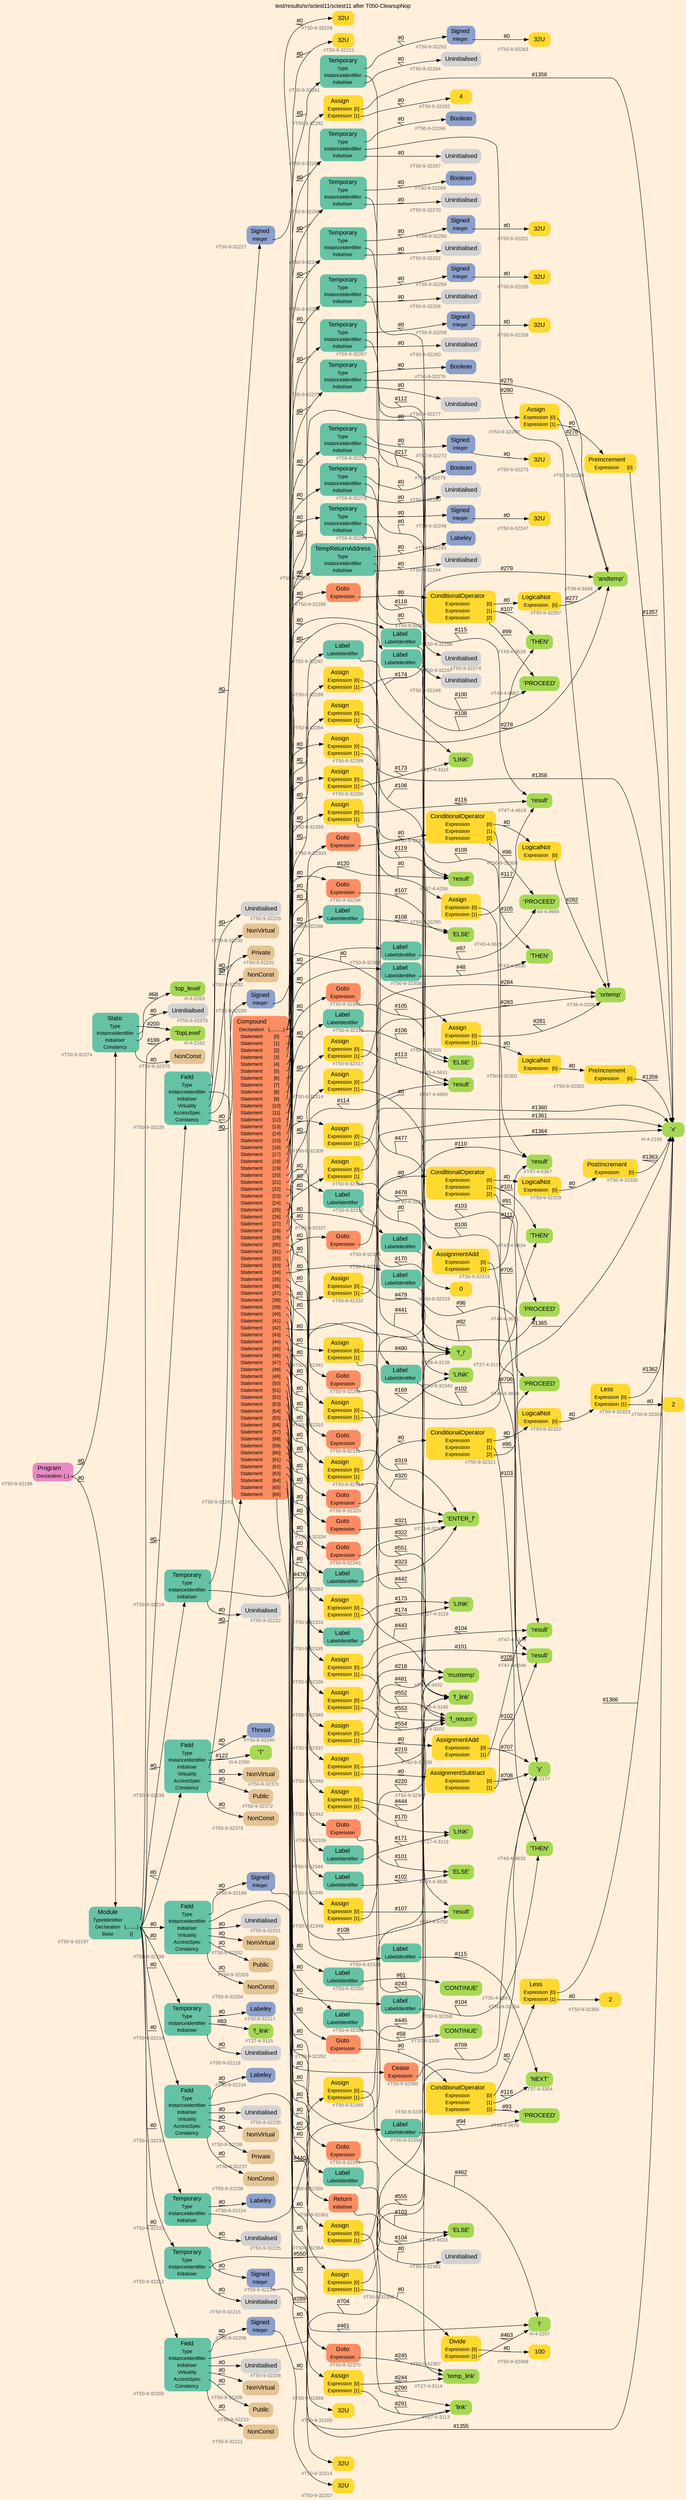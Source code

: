 digraph "test/results/sr/sctest11/sctest11 after T050-CleanupNop" {
label = "test/results/sr/sctest11/sctest11 after T050-CleanupNop"
labelloc = t
graph [
    rankdir = "LR"
    ranksep = 0.3
    bgcolor = antiquewhite1
    color = black
    fontcolor = black
    fontname = "Arial"
];
node [
    fontname = "Arial"
];
edge [
    fontname = "Arial"
];

// -------------------- node figure --------------------
// -------- block #T50-9-32196 ----------
"#T50-9-32196" [
    fillcolor = "/set28/4"
    xlabel = "#T50-9-32196"
    fontsize = "12"
    fontcolor = grey40
    shape = "plaintext"
    label = <<TABLE BORDER="0" CELLBORDER="0" CELLSPACING="0">
     <TR><TD><FONT COLOR="black" POINT-SIZE="15">Program</FONT></TD></TR>
     <TR><TD><FONT COLOR="black" POINT-SIZE="12">Declaration</FONT></TD><TD PORT="port0"><FONT COLOR="black" POINT-SIZE="12">{..}</FONT></TD></TR>
    </TABLE>>
    style = "rounded,filled"
];

// -------- block #T50-9-32197 ----------
"#T50-9-32197" [
    fillcolor = "/set28/1"
    xlabel = "#T50-9-32197"
    fontsize = "12"
    fontcolor = grey40
    shape = "plaintext"
    label = <<TABLE BORDER="0" CELLBORDER="0" CELLSPACING="0">
     <TR><TD><FONT COLOR="black" POINT-SIZE="15">Module</FONT></TD></TR>
     <TR><TD><FONT COLOR="black" POINT-SIZE="12">TypeIdentifier</FONT></TD><TD PORT="port0"></TD></TR>
     <TR><TD><FONT COLOR="black" POINT-SIZE="12">Declaration</FONT></TD><TD PORT="port1"><FONT COLOR="black" POINT-SIZE="12">{.........}</FONT></TD></TR>
     <TR><TD><FONT COLOR="black" POINT-SIZE="12">Base</FONT></TD><TD PORT="port2"><FONT COLOR="black" POINT-SIZE="12">{}</FONT></TD></TR>
    </TABLE>>
    style = "rounded,filled"
];

// -------- block #I-4-2162 ----------
"#I-4-2162" [
    fillcolor = "/set28/5"
    xlabel = "#I-4-2162"
    fontsize = "12"
    fontcolor = grey40
    shape = "plaintext"
    label = <<TABLE BORDER="0" CELLBORDER="0" CELLSPACING="0">
     <TR><TD><FONT COLOR="black" POINT-SIZE="15">'TopLevel'</FONT></TD></TR>
    </TABLE>>
    style = "rounded,filled"
];

// -------- block #T50-9-32198 ----------
"#T50-9-32198" [
    fillcolor = "/set28/1"
    xlabel = "#T50-9-32198"
    fontsize = "12"
    fontcolor = grey40
    shape = "plaintext"
    label = <<TABLE BORDER="0" CELLBORDER="0" CELLSPACING="0">
     <TR><TD><FONT COLOR="black" POINT-SIZE="15">Field</FONT></TD></TR>
     <TR><TD><FONT COLOR="black" POINT-SIZE="12">Type</FONT></TD><TD PORT="port0"></TD></TR>
     <TR><TD><FONT COLOR="black" POINT-SIZE="12">InstanceIdentifier</FONT></TD><TD PORT="port1"></TD></TR>
     <TR><TD><FONT COLOR="black" POINT-SIZE="12">Initialiser</FONT></TD><TD PORT="port2"></TD></TR>
     <TR><TD><FONT COLOR="black" POINT-SIZE="12">Virtuality</FONT></TD><TD PORT="port3"></TD></TR>
     <TR><TD><FONT COLOR="black" POINT-SIZE="12">AccessSpec</FONT></TD><TD PORT="port4"></TD></TR>
     <TR><TD><FONT COLOR="black" POINT-SIZE="12">Constancy</FONT></TD><TD PORT="port5"></TD></TR>
    </TABLE>>
    style = "rounded,filled"
];

// -------- block #T50-9-32199 ----------
"#T50-9-32199" [
    fillcolor = "/set28/3"
    xlabel = "#T50-9-32199"
    fontsize = "12"
    fontcolor = grey40
    shape = "plaintext"
    label = <<TABLE BORDER="0" CELLBORDER="0" CELLSPACING="0">
     <TR><TD><FONT COLOR="black" POINT-SIZE="15">Signed</FONT></TD></TR>
     <TR><TD><FONT COLOR="black" POINT-SIZE="12">Integer</FONT></TD><TD PORT="port0"></TD></TR>
    </TABLE>>
    style = "rounded,filled"
];

// -------- block #T50-9-32200 ----------
"#T50-9-32200" [
    fillcolor = "/set28/6"
    xlabel = "#T50-9-32200"
    fontsize = "12"
    fontcolor = grey40
    shape = "plaintext"
    label = <<TABLE BORDER="0" CELLBORDER="0" CELLSPACING="0">
     <TR><TD><FONT COLOR="black" POINT-SIZE="15">32U</FONT></TD></TR>
    </TABLE>>
    style = "rounded,filled"
];

// -------- block #I-4-2169 ----------
"#I-4-2169" [
    fillcolor = "/set28/5"
    xlabel = "#I-4-2169"
    fontsize = "12"
    fontcolor = grey40
    shape = "plaintext"
    label = <<TABLE BORDER="0" CELLBORDER="0" CELLSPACING="0">
     <TR><TD><FONT COLOR="black" POINT-SIZE="15">'x'</FONT></TD></TR>
    </TABLE>>
    style = "rounded,filled"
];

// -------- block #T50-9-32201 ----------
"#T50-9-32201" [
    xlabel = "#T50-9-32201"
    fontsize = "12"
    fontcolor = grey40
    shape = "plaintext"
    label = <<TABLE BORDER="0" CELLBORDER="0" CELLSPACING="0">
     <TR><TD><FONT COLOR="black" POINT-SIZE="15">Uninitialised</FONT></TD></TR>
    </TABLE>>
    style = "rounded,filled"
];

// -------- block #T50-9-32202 ----------
"#T50-9-32202" [
    fillcolor = "/set28/7"
    xlabel = "#T50-9-32202"
    fontsize = "12"
    fontcolor = grey40
    shape = "plaintext"
    label = <<TABLE BORDER="0" CELLBORDER="0" CELLSPACING="0">
     <TR><TD><FONT COLOR="black" POINT-SIZE="15">NonVirtual</FONT></TD></TR>
    </TABLE>>
    style = "rounded,filled"
];

// -------- block #T50-9-32203 ----------
"#T50-9-32203" [
    fillcolor = "/set28/7"
    xlabel = "#T50-9-32203"
    fontsize = "12"
    fontcolor = grey40
    shape = "plaintext"
    label = <<TABLE BORDER="0" CELLBORDER="0" CELLSPACING="0">
     <TR><TD><FONT COLOR="black" POINT-SIZE="15">Public</FONT></TD></TR>
    </TABLE>>
    style = "rounded,filled"
];

// -------- block #T50-9-32204 ----------
"#T50-9-32204" [
    fillcolor = "/set28/7"
    xlabel = "#T50-9-32204"
    fontsize = "12"
    fontcolor = grey40
    shape = "plaintext"
    label = <<TABLE BORDER="0" CELLBORDER="0" CELLSPACING="0">
     <TR><TD><FONT COLOR="black" POINT-SIZE="15">NonConst</FONT></TD></TR>
    </TABLE>>
    style = "rounded,filled"
];

// -------- block #T50-9-32205 ----------
"#T50-9-32205" [
    fillcolor = "/set28/1"
    xlabel = "#T50-9-32205"
    fontsize = "12"
    fontcolor = grey40
    shape = "plaintext"
    label = <<TABLE BORDER="0" CELLBORDER="0" CELLSPACING="0">
     <TR><TD><FONT COLOR="black" POINT-SIZE="15">Field</FONT></TD></TR>
     <TR><TD><FONT COLOR="black" POINT-SIZE="12">Type</FONT></TD><TD PORT="port0"></TD></TR>
     <TR><TD><FONT COLOR="black" POINT-SIZE="12">InstanceIdentifier</FONT></TD><TD PORT="port1"></TD></TR>
     <TR><TD><FONT COLOR="black" POINT-SIZE="12">Initialiser</FONT></TD><TD PORT="port2"></TD></TR>
     <TR><TD><FONT COLOR="black" POINT-SIZE="12">Virtuality</FONT></TD><TD PORT="port3"></TD></TR>
     <TR><TD><FONT COLOR="black" POINT-SIZE="12">AccessSpec</FONT></TD><TD PORT="port4"></TD></TR>
     <TR><TD><FONT COLOR="black" POINT-SIZE="12">Constancy</FONT></TD><TD PORT="port5"></TD></TR>
    </TABLE>>
    style = "rounded,filled"
];

// -------- block #T50-9-32206 ----------
"#T50-9-32206" [
    fillcolor = "/set28/3"
    xlabel = "#T50-9-32206"
    fontsize = "12"
    fontcolor = grey40
    shape = "plaintext"
    label = <<TABLE BORDER="0" CELLBORDER="0" CELLSPACING="0">
     <TR><TD><FONT COLOR="black" POINT-SIZE="15">Signed</FONT></TD></TR>
     <TR><TD><FONT COLOR="black" POINT-SIZE="12">Integer</FONT></TD><TD PORT="port0"></TD></TR>
    </TABLE>>
    style = "rounded,filled"
];

// -------- block #T50-9-32207 ----------
"#T50-9-32207" [
    fillcolor = "/set28/6"
    xlabel = "#T50-9-32207"
    fontsize = "12"
    fontcolor = grey40
    shape = "plaintext"
    label = <<TABLE BORDER="0" CELLBORDER="0" CELLSPACING="0">
     <TR><TD><FONT COLOR="black" POINT-SIZE="15">32U</FONT></TD></TR>
    </TABLE>>
    style = "rounded,filled"
];

// -------- block #I-4-2177 ----------
"#I-4-2177" [
    fillcolor = "/set28/5"
    xlabel = "#I-4-2177"
    fontsize = "12"
    fontcolor = grey40
    shape = "plaintext"
    label = <<TABLE BORDER="0" CELLBORDER="0" CELLSPACING="0">
     <TR><TD><FONT COLOR="black" POINT-SIZE="15">'y'</FONT></TD></TR>
    </TABLE>>
    style = "rounded,filled"
];

// -------- block #T50-9-32208 ----------
"#T50-9-32208" [
    xlabel = "#T50-9-32208"
    fontsize = "12"
    fontcolor = grey40
    shape = "plaintext"
    label = <<TABLE BORDER="0" CELLBORDER="0" CELLSPACING="0">
     <TR><TD><FONT COLOR="black" POINT-SIZE="15">Uninitialised</FONT></TD></TR>
    </TABLE>>
    style = "rounded,filled"
];

// -------- block #T50-9-32209 ----------
"#T50-9-32209" [
    fillcolor = "/set28/7"
    xlabel = "#T50-9-32209"
    fontsize = "12"
    fontcolor = grey40
    shape = "plaintext"
    label = <<TABLE BORDER="0" CELLBORDER="0" CELLSPACING="0">
     <TR><TD><FONT COLOR="black" POINT-SIZE="15">NonVirtual</FONT></TD></TR>
    </TABLE>>
    style = "rounded,filled"
];

// -------- block #T50-9-32210 ----------
"#T50-9-32210" [
    fillcolor = "/set28/7"
    xlabel = "#T50-9-32210"
    fontsize = "12"
    fontcolor = grey40
    shape = "plaintext"
    label = <<TABLE BORDER="0" CELLBORDER="0" CELLSPACING="0">
     <TR><TD><FONT COLOR="black" POINT-SIZE="15">Public</FONT></TD></TR>
    </TABLE>>
    style = "rounded,filled"
];

// -------- block #T50-9-32211 ----------
"#T50-9-32211" [
    fillcolor = "/set28/7"
    xlabel = "#T50-9-32211"
    fontsize = "12"
    fontcolor = grey40
    shape = "plaintext"
    label = <<TABLE BORDER="0" CELLBORDER="0" CELLSPACING="0">
     <TR><TD><FONT COLOR="black" POINT-SIZE="15">NonConst</FONT></TD></TR>
    </TABLE>>
    style = "rounded,filled"
];

// -------- block #T50-9-32212 ----------
"#T50-9-32212" [
    fillcolor = "/set28/1"
    xlabel = "#T50-9-32212"
    fontsize = "12"
    fontcolor = grey40
    shape = "plaintext"
    label = <<TABLE BORDER="0" CELLBORDER="0" CELLSPACING="0">
     <TR><TD><FONT COLOR="black" POINT-SIZE="15">Temporary</FONT></TD></TR>
     <TR><TD><FONT COLOR="black" POINT-SIZE="12">Type</FONT></TD><TD PORT="port0"></TD></TR>
     <TR><TD><FONT COLOR="black" POINT-SIZE="12">InstanceIdentifier</FONT></TD><TD PORT="port1"></TD></TR>
     <TR><TD><FONT COLOR="black" POINT-SIZE="12">Initialiser</FONT></TD><TD PORT="port2"></TD></TR>
    </TABLE>>
    style = "rounded,filled"
];

// -------- block #T50-9-32213 ----------
"#T50-9-32213" [
    fillcolor = "/set28/3"
    xlabel = "#T50-9-32213"
    fontsize = "12"
    fontcolor = grey40
    shape = "plaintext"
    label = <<TABLE BORDER="0" CELLBORDER="0" CELLSPACING="0">
     <TR><TD><FONT COLOR="black" POINT-SIZE="15">Signed</FONT></TD></TR>
     <TR><TD><FONT COLOR="black" POINT-SIZE="12">Integer</FONT></TD><TD PORT="port0"></TD></TR>
    </TABLE>>
    style = "rounded,filled"
];

// -------- block #T50-9-32214 ----------
"#T50-9-32214" [
    fillcolor = "/set28/6"
    xlabel = "#T50-9-32214"
    fontsize = "12"
    fontcolor = grey40
    shape = "plaintext"
    label = <<TABLE BORDER="0" CELLBORDER="0" CELLSPACING="0">
     <TR><TD><FONT COLOR="black" POINT-SIZE="15">32U</FONT></TD></TR>
    </TABLE>>
    style = "rounded,filled"
];

// -------- block #T26-4-3101 ----------
"#T26-4-3101" [
    fillcolor = "/set28/5"
    xlabel = "#T26-4-3101"
    fontsize = "12"
    fontcolor = grey40
    shape = "plaintext"
    label = <<TABLE BORDER="0" CELLBORDER="0" CELLSPACING="0">
     <TR><TD><FONT COLOR="black" POINT-SIZE="15">'f_return'</FONT></TD></TR>
    </TABLE>>
    style = "rounded,filled"
];

// -------- block #T50-9-32215 ----------
"#T50-9-32215" [
    xlabel = "#T50-9-32215"
    fontsize = "12"
    fontcolor = grey40
    shape = "plaintext"
    label = <<TABLE BORDER="0" CELLBORDER="0" CELLSPACING="0">
     <TR><TD><FONT COLOR="black" POINT-SIZE="15">Uninitialised</FONT></TD></TR>
    </TABLE>>
    style = "rounded,filled"
];

// -------- block #T50-9-32216 ----------
"#T50-9-32216" [
    fillcolor = "/set28/1"
    xlabel = "#T50-9-32216"
    fontsize = "12"
    fontcolor = grey40
    shape = "plaintext"
    label = <<TABLE BORDER="0" CELLBORDER="0" CELLSPACING="0">
     <TR><TD><FONT COLOR="black" POINT-SIZE="15">Temporary</FONT></TD></TR>
     <TR><TD><FONT COLOR="black" POINT-SIZE="12">Type</FONT></TD><TD PORT="port0"></TD></TR>
     <TR><TD><FONT COLOR="black" POINT-SIZE="12">InstanceIdentifier</FONT></TD><TD PORT="port1"></TD></TR>
     <TR><TD><FONT COLOR="black" POINT-SIZE="12">Initialiser</FONT></TD><TD PORT="port2"></TD></TR>
    </TABLE>>
    style = "rounded,filled"
];

// -------- block #T50-9-32217 ----------
"#T50-9-32217" [
    fillcolor = "/set28/3"
    xlabel = "#T50-9-32217"
    fontsize = "12"
    fontcolor = grey40
    shape = "plaintext"
    label = <<TABLE BORDER="0" CELLBORDER="0" CELLSPACING="0">
     <TR><TD><FONT COLOR="black" POINT-SIZE="15">Labeley</FONT></TD></TR>
    </TABLE>>
    style = "rounded,filled"
];

// -------- block #T27-4-3115 ----------
"#T27-4-3115" [
    fillcolor = "/set28/5"
    xlabel = "#T27-4-3115"
    fontsize = "12"
    fontcolor = grey40
    shape = "plaintext"
    label = <<TABLE BORDER="0" CELLBORDER="0" CELLSPACING="0">
     <TR><TD><FONT COLOR="black" POINT-SIZE="15">'f_link'</FONT></TD></TR>
    </TABLE>>
    style = "rounded,filled"
];

// -------- block #T50-9-32218 ----------
"#T50-9-32218" [
    xlabel = "#T50-9-32218"
    fontsize = "12"
    fontcolor = grey40
    shape = "plaintext"
    label = <<TABLE BORDER="0" CELLBORDER="0" CELLSPACING="0">
     <TR><TD><FONT COLOR="black" POINT-SIZE="15">Uninitialised</FONT></TD></TR>
    </TABLE>>
    style = "rounded,filled"
];

// -------- block #T50-9-32219 ----------
"#T50-9-32219" [
    fillcolor = "/set28/1"
    xlabel = "#T50-9-32219"
    fontsize = "12"
    fontcolor = grey40
    shape = "plaintext"
    label = <<TABLE BORDER="0" CELLBORDER="0" CELLSPACING="0">
     <TR><TD><FONT COLOR="black" POINT-SIZE="15">Temporary</FONT></TD></TR>
     <TR><TD><FONT COLOR="black" POINT-SIZE="12">Type</FONT></TD><TD PORT="port0"></TD></TR>
     <TR><TD><FONT COLOR="black" POINT-SIZE="12">InstanceIdentifier</FONT></TD><TD PORT="port1"></TD></TR>
     <TR><TD><FONT COLOR="black" POINT-SIZE="12">Initialiser</FONT></TD><TD PORT="port2"></TD></TR>
    </TABLE>>
    style = "rounded,filled"
];

// -------- block #T50-9-32220 ----------
"#T50-9-32220" [
    fillcolor = "/set28/3"
    xlabel = "#T50-9-32220"
    fontsize = "12"
    fontcolor = grey40
    shape = "plaintext"
    label = <<TABLE BORDER="0" CELLBORDER="0" CELLSPACING="0">
     <TR><TD><FONT COLOR="black" POINT-SIZE="15">Signed</FONT></TD></TR>
     <TR><TD><FONT COLOR="black" POINT-SIZE="12">Integer</FONT></TD><TD PORT="port0"></TD></TR>
    </TABLE>>
    style = "rounded,filled"
];

// -------- block #T50-9-32221 ----------
"#T50-9-32221" [
    fillcolor = "/set28/6"
    xlabel = "#T50-9-32221"
    fontsize = "12"
    fontcolor = grey40
    shape = "plaintext"
    label = <<TABLE BORDER="0" CELLBORDER="0" CELLSPACING="0">
     <TR><TD><FONT COLOR="black" POINT-SIZE="15">32U</FONT></TD></TR>
    </TABLE>>
    style = "rounded,filled"
];

// -------- block #T28-4-3139 ----------
"#T28-4-3139" [
    fillcolor = "/set28/5"
    xlabel = "#T28-4-3139"
    fontsize = "12"
    fontcolor = grey40
    shape = "plaintext"
    label = <<TABLE BORDER="0" CELLBORDER="0" CELLSPACING="0">
     <TR><TD><FONT COLOR="black" POINT-SIZE="15">'f_i'</FONT></TD></TR>
    </TABLE>>
    style = "rounded,filled"
];

// -------- block #T50-9-32222 ----------
"#T50-9-32222" [
    xlabel = "#T50-9-32222"
    fontsize = "12"
    fontcolor = grey40
    shape = "plaintext"
    label = <<TABLE BORDER="0" CELLBORDER="0" CELLSPACING="0">
     <TR><TD><FONT COLOR="black" POINT-SIZE="15">Uninitialised</FONT></TD></TR>
    </TABLE>>
    style = "rounded,filled"
];

// -------- block #T50-9-32223 ----------
"#T50-9-32223" [
    fillcolor = "/set28/1"
    xlabel = "#T50-9-32223"
    fontsize = "12"
    fontcolor = grey40
    shape = "plaintext"
    label = <<TABLE BORDER="0" CELLBORDER="0" CELLSPACING="0">
     <TR><TD><FONT COLOR="black" POINT-SIZE="15">Temporary</FONT></TD></TR>
     <TR><TD><FONT COLOR="black" POINT-SIZE="12">Type</FONT></TD><TD PORT="port0"></TD></TR>
     <TR><TD><FONT COLOR="black" POINT-SIZE="12">InstanceIdentifier</FONT></TD><TD PORT="port1"></TD></TR>
     <TR><TD><FONT COLOR="black" POINT-SIZE="12">Initialiser</FONT></TD><TD PORT="port2"></TD></TR>
    </TABLE>>
    style = "rounded,filled"
];

// -------- block #T50-9-32224 ----------
"#T50-9-32224" [
    fillcolor = "/set28/3"
    xlabel = "#T50-9-32224"
    fontsize = "12"
    fontcolor = grey40
    shape = "plaintext"
    label = <<TABLE BORDER="0" CELLBORDER="0" CELLSPACING="0">
     <TR><TD><FONT COLOR="black" POINT-SIZE="15">Labeley</FONT></TD></TR>
    </TABLE>>
    style = "rounded,filled"
];

// -------- block #T28-4-3140 ----------
"#T28-4-3140" [
    fillcolor = "/set28/5"
    xlabel = "#T28-4-3140"
    fontsize = "12"
    fontcolor = grey40
    shape = "plaintext"
    label = <<TABLE BORDER="0" CELLBORDER="0" CELLSPACING="0">
     <TR><TD><FONT COLOR="black" POINT-SIZE="15">'f_link'</FONT></TD></TR>
    </TABLE>>
    style = "rounded,filled"
];

// -------- block #T50-9-32225 ----------
"#T50-9-32225" [
    xlabel = "#T50-9-32225"
    fontsize = "12"
    fontcolor = grey40
    shape = "plaintext"
    label = <<TABLE BORDER="0" CELLBORDER="0" CELLSPACING="0">
     <TR><TD><FONT COLOR="black" POINT-SIZE="15">Uninitialised</FONT></TD></TR>
    </TABLE>>
    style = "rounded,filled"
];

// -------- block #T50-9-32226 ----------
"#T50-9-32226" [
    fillcolor = "/set28/1"
    xlabel = "#T50-9-32226"
    fontsize = "12"
    fontcolor = grey40
    shape = "plaintext"
    label = <<TABLE BORDER="0" CELLBORDER="0" CELLSPACING="0">
     <TR><TD><FONT COLOR="black" POINT-SIZE="15">Field</FONT></TD></TR>
     <TR><TD><FONT COLOR="black" POINT-SIZE="12">Type</FONT></TD><TD PORT="port0"></TD></TR>
     <TR><TD><FONT COLOR="black" POINT-SIZE="12">InstanceIdentifier</FONT></TD><TD PORT="port1"></TD></TR>
     <TR><TD><FONT COLOR="black" POINT-SIZE="12">Initialiser</FONT></TD><TD PORT="port2"></TD></TR>
     <TR><TD><FONT COLOR="black" POINT-SIZE="12">Virtuality</FONT></TD><TD PORT="port3"></TD></TR>
     <TR><TD><FONT COLOR="black" POINT-SIZE="12">AccessSpec</FONT></TD><TD PORT="port4"></TD></TR>
     <TR><TD><FONT COLOR="black" POINT-SIZE="12">Constancy</FONT></TD><TD PORT="port5"></TD></TR>
    </TABLE>>
    style = "rounded,filled"
];

// -------- block #T50-9-32227 ----------
"#T50-9-32227" [
    fillcolor = "/set28/3"
    xlabel = "#T50-9-32227"
    fontsize = "12"
    fontcolor = grey40
    shape = "plaintext"
    label = <<TABLE BORDER="0" CELLBORDER="0" CELLSPACING="0">
     <TR><TD><FONT COLOR="black" POINT-SIZE="15">Signed</FONT></TD></TR>
     <TR><TD><FONT COLOR="black" POINT-SIZE="12">Integer</FONT></TD><TD PORT="port0"></TD></TR>
    </TABLE>>
    style = "rounded,filled"
];

// -------- block #T50-9-32228 ----------
"#T50-9-32228" [
    fillcolor = "/set28/6"
    xlabel = "#T50-9-32228"
    fontsize = "12"
    fontcolor = grey40
    shape = "plaintext"
    label = <<TABLE BORDER="0" CELLBORDER="0" CELLSPACING="0">
     <TR><TD><FONT COLOR="black" POINT-SIZE="15">32U</FONT></TD></TR>
    </TABLE>>
    style = "rounded,filled"
];

// -------- block #I-4-2207 ----------
"#I-4-2207" [
    fillcolor = "/set28/5"
    xlabel = "#I-4-2207"
    fontsize = "12"
    fontcolor = grey40
    shape = "plaintext"
    label = <<TABLE BORDER="0" CELLBORDER="0" CELLSPACING="0">
     <TR><TD><FONT COLOR="black" POINT-SIZE="15">'i'</FONT></TD></TR>
    </TABLE>>
    style = "rounded,filled"
];

// -------- block #T50-9-32229 ----------
"#T50-9-32229" [
    xlabel = "#T50-9-32229"
    fontsize = "12"
    fontcolor = grey40
    shape = "plaintext"
    label = <<TABLE BORDER="0" CELLBORDER="0" CELLSPACING="0">
     <TR><TD><FONT COLOR="black" POINT-SIZE="15">Uninitialised</FONT></TD></TR>
    </TABLE>>
    style = "rounded,filled"
];

// -------- block #T50-9-32230 ----------
"#T50-9-32230" [
    fillcolor = "/set28/7"
    xlabel = "#T50-9-32230"
    fontsize = "12"
    fontcolor = grey40
    shape = "plaintext"
    label = <<TABLE BORDER="0" CELLBORDER="0" CELLSPACING="0">
     <TR><TD><FONT COLOR="black" POINT-SIZE="15">NonVirtual</FONT></TD></TR>
    </TABLE>>
    style = "rounded,filled"
];

// -------- block #T50-9-32231 ----------
"#T50-9-32231" [
    fillcolor = "/set28/7"
    xlabel = "#T50-9-32231"
    fontsize = "12"
    fontcolor = grey40
    shape = "plaintext"
    label = <<TABLE BORDER="0" CELLBORDER="0" CELLSPACING="0">
     <TR><TD><FONT COLOR="black" POINT-SIZE="15">Private</FONT></TD></TR>
    </TABLE>>
    style = "rounded,filled"
];

// -------- block #T50-9-32232 ----------
"#T50-9-32232" [
    fillcolor = "/set28/7"
    xlabel = "#T50-9-32232"
    fontsize = "12"
    fontcolor = grey40
    shape = "plaintext"
    label = <<TABLE BORDER="0" CELLBORDER="0" CELLSPACING="0">
     <TR><TD><FONT COLOR="black" POINT-SIZE="15">NonConst</FONT></TD></TR>
    </TABLE>>
    style = "rounded,filled"
];

// -------- block #T50-9-32233 ----------
"#T50-9-32233" [
    fillcolor = "/set28/1"
    xlabel = "#T50-9-32233"
    fontsize = "12"
    fontcolor = grey40
    shape = "plaintext"
    label = <<TABLE BORDER="0" CELLBORDER="0" CELLSPACING="0">
     <TR><TD><FONT COLOR="black" POINT-SIZE="15">Field</FONT></TD></TR>
     <TR><TD><FONT COLOR="black" POINT-SIZE="12">Type</FONT></TD><TD PORT="port0"></TD></TR>
     <TR><TD><FONT COLOR="black" POINT-SIZE="12">InstanceIdentifier</FONT></TD><TD PORT="port1"></TD></TR>
     <TR><TD><FONT COLOR="black" POINT-SIZE="12">Initialiser</FONT></TD><TD PORT="port2"></TD></TR>
     <TR><TD><FONT COLOR="black" POINT-SIZE="12">Virtuality</FONT></TD><TD PORT="port3"></TD></TR>
     <TR><TD><FONT COLOR="black" POINT-SIZE="12">AccessSpec</FONT></TD><TD PORT="port4"></TD></TR>
     <TR><TD><FONT COLOR="black" POINT-SIZE="12">Constancy</FONT></TD><TD PORT="port5"></TD></TR>
    </TABLE>>
    style = "rounded,filled"
];

// -------- block #T50-9-32234 ----------
"#T50-9-32234" [
    fillcolor = "/set28/3"
    xlabel = "#T50-9-32234"
    fontsize = "12"
    fontcolor = grey40
    shape = "plaintext"
    label = <<TABLE BORDER="0" CELLBORDER="0" CELLSPACING="0">
     <TR><TD><FONT COLOR="black" POINT-SIZE="15">Labeley</FONT></TD></TR>
    </TABLE>>
    style = "rounded,filled"
];

// -------- block #T27-4-3113 ----------
"#T27-4-3113" [
    fillcolor = "/set28/5"
    xlabel = "#T27-4-3113"
    fontsize = "12"
    fontcolor = grey40
    shape = "plaintext"
    label = <<TABLE BORDER="0" CELLBORDER="0" CELLSPACING="0">
     <TR><TD><FONT COLOR="black" POINT-SIZE="15">'link'</FONT></TD></TR>
    </TABLE>>
    style = "rounded,filled"
];

// -------- block #T50-9-32235 ----------
"#T50-9-32235" [
    xlabel = "#T50-9-32235"
    fontsize = "12"
    fontcolor = grey40
    shape = "plaintext"
    label = <<TABLE BORDER="0" CELLBORDER="0" CELLSPACING="0">
     <TR><TD><FONT COLOR="black" POINT-SIZE="15">Uninitialised</FONT></TD></TR>
    </TABLE>>
    style = "rounded,filled"
];

// -------- block #T50-9-32236 ----------
"#T50-9-32236" [
    fillcolor = "/set28/7"
    xlabel = "#T50-9-32236"
    fontsize = "12"
    fontcolor = grey40
    shape = "plaintext"
    label = <<TABLE BORDER="0" CELLBORDER="0" CELLSPACING="0">
     <TR><TD><FONT COLOR="black" POINT-SIZE="15">NonVirtual</FONT></TD></TR>
    </TABLE>>
    style = "rounded,filled"
];

// -------- block #T50-9-32237 ----------
"#T50-9-32237" [
    fillcolor = "/set28/7"
    xlabel = "#T50-9-32237"
    fontsize = "12"
    fontcolor = grey40
    shape = "plaintext"
    label = <<TABLE BORDER="0" CELLBORDER="0" CELLSPACING="0">
     <TR><TD><FONT COLOR="black" POINT-SIZE="15">Private</FONT></TD></TR>
    </TABLE>>
    style = "rounded,filled"
];

// -------- block #T50-9-32238 ----------
"#T50-9-32238" [
    fillcolor = "/set28/7"
    xlabel = "#T50-9-32238"
    fontsize = "12"
    fontcolor = grey40
    shape = "plaintext"
    label = <<TABLE BORDER="0" CELLBORDER="0" CELLSPACING="0">
     <TR><TD><FONT COLOR="black" POINT-SIZE="15">NonConst</FONT></TD></TR>
    </TABLE>>
    style = "rounded,filled"
];

// -------- block #T50-9-32239 ----------
"#T50-9-32239" [
    fillcolor = "/set28/1"
    xlabel = "#T50-9-32239"
    fontsize = "12"
    fontcolor = grey40
    shape = "plaintext"
    label = <<TABLE BORDER="0" CELLBORDER="0" CELLSPACING="0">
     <TR><TD><FONT COLOR="black" POINT-SIZE="15">Field</FONT></TD></TR>
     <TR><TD><FONT COLOR="black" POINT-SIZE="12">Type</FONT></TD><TD PORT="port0"></TD></TR>
     <TR><TD><FONT COLOR="black" POINT-SIZE="12">InstanceIdentifier</FONT></TD><TD PORT="port1"></TD></TR>
     <TR><TD><FONT COLOR="black" POINT-SIZE="12">Initialiser</FONT></TD><TD PORT="port2"></TD></TR>
     <TR><TD><FONT COLOR="black" POINT-SIZE="12">Virtuality</FONT></TD><TD PORT="port3"></TD></TR>
     <TR><TD><FONT COLOR="black" POINT-SIZE="12">AccessSpec</FONT></TD><TD PORT="port4"></TD></TR>
     <TR><TD><FONT COLOR="black" POINT-SIZE="12">Constancy</FONT></TD><TD PORT="port5"></TD></TR>
    </TABLE>>
    style = "rounded,filled"
];

// -------- block #T50-9-32240 ----------
"#T50-9-32240" [
    fillcolor = "/set28/3"
    xlabel = "#T50-9-32240"
    fontsize = "12"
    fontcolor = grey40
    shape = "plaintext"
    label = <<TABLE BORDER="0" CELLBORDER="0" CELLSPACING="0">
     <TR><TD><FONT COLOR="black" POINT-SIZE="15">Thread</FONT></TD></TR>
    </TABLE>>
    style = "rounded,filled"
];

// -------- block #I-4-2200 ----------
"#I-4-2200" [
    fillcolor = "/set28/5"
    xlabel = "#I-4-2200"
    fontsize = "12"
    fontcolor = grey40
    shape = "plaintext"
    label = <<TABLE BORDER="0" CELLBORDER="0" CELLSPACING="0">
     <TR><TD><FONT COLOR="black" POINT-SIZE="15">'T'</FONT></TD></TR>
    </TABLE>>
    style = "rounded,filled"
];

// -------- block #T50-9-32241 ----------
"#T50-9-32241" [
    fillcolor = "/set28/2"
    xlabel = "#T50-9-32241"
    fontsize = "12"
    fontcolor = grey40
    shape = "plaintext"
    label = <<TABLE BORDER="0" CELLBORDER="0" CELLSPACING="0">
     <TR><TD><FONT COLOR="black" POINT-SIZE="15">Compound</FONT></TD></TR>
     <TR><TD><FONT COLOR="black" POINT-SIZE="12">Declaration</FONT></TD><TD PORT="port0"><FONT COLOR="black" POINT-SIZE="12">{...........}</FONT></TD></TR>
     <TR><TD><FONT COLOR="black" POINT-SIZE="12">Statement</FONT></TD><TD PORT="port1"><FONT COLOR="black" POINT-SIZE="12">[0]</FONT></TD></TR>
     <TR><TD><FONT COLOR="black" POINT-SIZE="12">Statement</FONT></TD><TD PORT="port2"><FONT COLOR="black" POINT-SIZE="12">[1]</FONT></TD></TR>
     <TR><TD><FONT COLOR="black" POINT-SIZE="12">Statement</FONT></TD><TD PORT="port3"><FONT COLOR="black" POINT-SIZE="12">[2]</FONT></TD></TR>
     <TR><TD><FONT COLOR="black" POINT-SIZE="12">Statement</FONT></TD><TD PORT="port4"><FONT COLOR="black" POINT-SIZE="12">[3]</FONT></TD></TR>
     <TR><TD><FONT COLOR="black" POINT-SIZE="12">Statement</FONT></TD><TD PORT="port5"><FONT COLOR="black" POINT-SIZE="12">[4]</FONT></TD></TR>
     <TR><TD><FONT COLOR="black" POINT-SIZE="12">Statement</FONT></TD><TD PORT="port6"><FONT COLOR="black" POINT-SIZE="12">[5]</FONT></TD></TR>
     <TR><TD><FONT COLOR="black" POINT-SIZE="12">Statement</FONT></TD><TD PORT="port7"><FONT COLOR="black" POINT-SIZE="12">[6]</FONT></TD></TR>
     <TR><TD><FONT COLOR="black" POINT-SIZE="12">Statement</FONT></TD><TD PORT="port8"><FONT COLOR="black" POINT-SIZE="12">[7]</FONT></TD></TR>
     <TR><TD><FONT COLOR="black" POINT-SIZE="12">Statement</FONT></TD><TD PORT="port9"><FONT COLOR="black" POINT-SIZE="12">[8]</FONT></TD></TR>
     <TR><TD><FONT COLOR="black" POINT-SIZE="12">Statement</FONT></TD><TD PORT="port10"><FONT COLOR="black" POINT-SIZE="12">[9]</FONT></TD></TR>
     <TR><TD><FONT COLOR="black" POINT-SIZE="12">Statement</FONT></TD><TD PORT="port11"><FONT COLOR="black" POINT-SIZE="12">[10]</FONT></TD></TR>
     <TR><TD><FONT COLOR="black" POINT-SIZE="12">Statement</FONT></TD><TD PORT="port12"><FONT COLOR="black" POINT-SIZE="12">[11]</FONT></TD></TR>
     <TR><TD><FONT COLOR="black" POINT-SIZE="12">Statement</FONT></TD><TD PORT="port13"><FONT COLOR="black" POINT-SIZE="12">[12]</FONT></TD></TR>
     <TR><TD><FONT COLOR="black" POINT-SIZE="12">Statement</FONT></TD><TD PORT="port14"><FONT COLOR="black" POINT-SIZE="12">[13]</FONT></TD></TR>
     <TR><TD><FONT COLOR="black" POINT-SIZE="12">Statement</FONT></TD><TD PORT="port15"><FONT COLOR="black" POINT-SIZE="12">[14]</FONT></TD></TR>
     <TR><TD><FONT COLOR="black" POINT-SIZE="12">Statement</FONT></TD><TD PORT="port16"><FONT COLOR="black" POINT-SIZE="12">[15]</FONT></TD></TR>
     <TR><TD><FONT COLOR="black" POINT-SIZE="12">Statement</FONT></TD><TD PORT="port17"><FONT COLOR="black" POINT-SIZE="12">[16]</FONT></TD></TR>
     <TR><TD><FONT COLOR="black" POINT-SIZE="12">Statement</FONT></TD><TD PORT="port18"><FONT COLOR="black" POINT-SIZE="12">[17]</FONT></TD></TR>
     <TR><TD><FONT COLOR="black" POINT-SIZE="12">Statement</FONT></TD><TD PORT="port19"><FONT COLOR="black" POINT-SIZE="12">[18]</FONT></TD></TR>
     <TR><TD><FONT COLOR="black" POINT-SIZE="12">Statement</FONT></TD><TD PORT="port20"><FONT COLOR="black" POINT-SIZE="12">[19]</FONT></TD></TR>
     <TR><TD><FONT COLOR="black" POINT-SIZE="12">Statement</FONT></TD><TD PORT="port21"><FONT COLOR="black" POINT-SIZE="12">[20]</FONT></TD></TR>
     <TR><TD><FONT COLOR="black" POINT-SIZE="12">Statement</FONT></TD><TD PORT="port22"><FONT COLOR="black" POINT-SIZE="12">[21]</FONT></TD></TR>
     <TR><TD><FONT COLOR="black" POINT-SIZE="12">Statement</FONT></TD><TD PORT="port23"><FONT COLOR="black" POINT-SIZE="12">[22]</FONT></TD></TR>
     <TR><TD><FONT COLOR="black" POINT-SIZE="12">Statement</FONT></TD><TD PORT="port24"><FONT COLOR="black" POINT-SIZE="12">[23]</FONT></TD></TR>
     <TR><TD><FONT COLOR="black" POINT-SIZE="12">Statement</FONT></TD><TD PORT="port25"><FONT COLOR="black" POINT-SIZE="12">[24]</FONT></TD></TR>
     <TR><TD><FONT COLOR="black" POINT-SIZE="12">Statement</FONT></TD><TD PORT="port26"><FONT COLOR="black" POINT-SIZE="12">[25]</FONT></TD></TR>
     <TR><TD><FONT COLOR="black" POINT-SIZE="12">Statement</FONT></TD><TD PORT="port27"><FONT COLOR="black" POINT-SIZE="12">[26]</FONT></TD></TR>
     <TR><TD><FONT COLOR="black" POINT-SIZE="12">Statement</FONT></TD><TD PORT="port28"><FONT COLOR="black" POINT-SIZE="12">[27]</FONT></TD></TR>
     <TR><TD><FONT COLOR="black" POINT-SIZE="12">Statement</FONT></TD><TD PORT="port29"><FONT COLOR="black" POINT-SIZE="12">[28]</FONT></TD></TR>
     <TR><TD><FONT COLOR="black" POINT-SIZE="12">Statement</FONT></TD><TD PORT="port30"><FONT COLOR="black" POINT-SIZE="12">[29]</FONT></TD></TR>
     <TR><TD><FONT COLOR="black" POINT-SIZE="12">Statement</FONT></TD><TD PORT="port31"><FONT COLOR="black" POINT-SIZE="12">[30]</FONT></TD></TR>
     <TR><TD><FONT COLOR="black" POINT-SIZE="12">Statement</FONT></TD><TD PORT="port32"><FONT COLOR="black" POINT-SIZE="12">[31]</FONT></TD></TR>
     <TR><TD><FONT COLOR="black" POINT-SIZE="12">Statement</FONT></TD><TD PORT="port33"><FONT COLOR="black" POINT-SIZE="12">[32]</FONT></TD></TR>
     <TR><TD><FONT COLOR="black" POINT-SIZE="12">Statement</FONT></TD><TD PORT="port34"><FONT COLOR="black" POINT-SIZE="12">[33]</FONT></TD></TR>
     <TR><TD><FONT COLOR="black" POINT-SIZE="12">Statement</FONT></TD><TD PORT="port35"><FONT COLOR="black" POINT-SIZE="12">[34]</FONT></TD></TR>
     <TR><TD><FONT COLOR="black" POINT-SIZE="12">Statement</FONT></TD><TD PORT="port36"><FONT COLOR="black" POINT-SIZE="12">[35]</FONT></TD></TR>
     <TR><TD><FONT COLOR="black" POINT-SIZE="12">Statement</FONT></TD><TD PORT="port37"><FONT COLOR="black" POINT-SIZE="12">[36]</FONT></TD></TR>
     <TR><TD><FONT COLOR="black" POINT-SIZE="12">Statement</FONT></TD><TD PORT="port38"><FONT COLOR="black" POINT-SIZE="12">[37]</FONT></TD></TR>
     <TR><TD><FONT COLOR="black" POINT-SIZE="12">Statement</FONT></TD><TD PORT="port39"><FONT COLOR="black" POINT-SIZE="12">[38]</FONT></TD></TR>
     <TR><TD><FONT COLOR="black" POINT-SIZE="12">Statement</FONT></TD><TD PORT="port40"><FONT COLOR="black" POINT-SIZE="12">[39]</FONT></TD></TR>
     <TR><TD><FONT COLOR="black" POINT-SIZE="12">Statement</FONT></TD><TD PORT="port41"><FONT COLOR="black" POINT-SIZE="12">[40]</FONT></TD></TR>
     <TR><TD><FONT COLOR="black" POINT-SIZE="12">Statement</FONT></TD><TD PORT="port42"><FONT COLOR="black" POINT-SIZE="12">[41]</FONT></TD></TR>
     <TR><TD><FONT COLOR="black" POINT-SIZE="12">Statement</FONT></TD><TD PORT="port43"><FONT COLOR="black" POINT-SIZE="12">[42]</FONT></TD></TR>
     <TR><TD><FONT COLOR="black" POINT-SIZE="12">Statement</FONT></TD><TD PORT="port44"><FONT COLOR="black" POINT-SIZE="12">[43]</FONT></TD></TR>
     <TR><TD><FONT COLOR="black" POINT-SIZE="12">Statement</FONT></TD><TD PORT="port45"><FONT COLOR="black" POINT-SIZE="12">[44]</FONT></TD></TR>
     <TR><TD><FONT COLOR="black" POINT-SIZE="12">Statement</FONT></TD><TD PORT="port46"><FONT COLOR="black" POINT-SIZE="12">[45]</FONT></TD></TR>
     <TR><TD><FONT COLOR="black" POINT-SIZE="12">Statement</FONT></TD><TD PORT="port47"><FONT COLOR="black" POINT-SIZE="12">[46]</FONT></TD></TR>
     <TR><TD><FONT COLOR="black" POINT-SIZE="12">Statement</FONT></TD><TD PORT="port48"><FONT COLOR="black" POINT-SIZE="12">[47]</FONT></TD></TR>
     <TR><TD><FONT COLOR="black" POINT-SIZE="12">Statement</FONT></TD><TD PORT="port49"><FONT COLOR="black" POINT-SIZE="12">[48]</FONT></TD></TR>
     <TR><TD><FONT COLOR="black" POINT-SIZE="12">Statement</FONT></TD><TD PORT="port50"><FONT COLOR="black" POINT-SIZE="12">[49]</FONT></TD></TR>
     <TR><TD><FONT COLOR="black" POINT-SIZE="12">Statement</FONT></TD><TD PORT="port51"><FONT COLOR="black" POINT-SIZE="12">[50]</FONT></TD></TR>
     <TR><TD><FONT COLOR="black" POINT-SIZE="12">Statement</FONT></TD><TD PORT="port52"><FONT COLOR="black" POINT-SIZE="12">[51]</FONT></TD></TR>
     <TR><TD><FONT COLOR="black" POINT-SIZE="12">Statement</FONT></TD><TD PORT="port53"><FONT COLOR="black" POINT-SIZE="12">[52]</FONT></TD></TR>
     <TR><TD><FONT COLOR="black" POINT-SIZE="12">Statement</FONT></TD><TD PORT="port54"><FONT COLOR="black" POINT-SIZE="12">[53]</FONT></TD></TR>
     <TR><TD><FONT COLOR="black" POINT-SIZE="12">Statement</FONT></TD><TD PORT="port55"><FONT COLOR="black" POINT-SIZE="12">[54]</FONT></TD></TR>
     <TR><TD><FONT COLOR="black" POINT-SIZE="12">Statement</FONT></TD><TD PORT="port56"><FONT COLOR="black" POINT-SIZE="12">[55]</FONT></TD></TR>
     <TR><TD><FONT COLOR="black" POINT-SIZE="12">Statement</FONT></TD><TD PORT="port57"><FONT COLOR="black" POINT-SIZE="12">[56]</FONT></TD></TR>
     <TR><TD><FONT COLOR="black" POINT-SIZE="12">Statement</FONT></TD><TD PORT="port58"><FONT COLOR="black" POINT-SIZE="12">[57]</FONT></TD></TR>
     <TR><TD><FONT COLOR="black" POINT-SIZE="12">Statement</FONT></TD><TD PORT="port59"><FONT COLOR="black" POINT-SIZE="12">[58]</FONT></TD></TR>
     <TR><TD><FONT COLOR="black" POINT-SIZE="12">Statement</FONT></TD><TD PORT="port60"><FONT COLOR="black" POINT-SIZE="12">[59]</FONT></TD></TR>
     <TR><TD><FONT COLOR="black" POINT-SIZE="12">Statement</FONT></TD><TD PORT="port61"><FONT COLOR="black" POINT-SIZE="12">[60]</FONT></TD></TR>
     <TR><TD><FONT COLOR="black" POINT-SIZE="12">Statement</FONT></TD><TD PORT="port62"><FONT COLOR="black" POINT-SIZE="12">[61]</FONT></TD></TR>
     <TR><TD><FONT COLOR="black" POINT-SIZE="12">Statement</FONT></TD><TD PORT="port63"><FONT COLOR="black" POINT-SIZE="12">[62]</FONT></TD></TR>
     <TR><TD><FONT COLOR="black" POINT-SIZE="12">Statement</FONT></TD><TD PORT="port64"><FONT COLOR="black" POINT-SIZE="12">[63]</FONT></TD></TR>
     <TR><TD><FONT COLOR="black" POINT-SIZE="12">Statement</FONT></TD><TD PORT="port65"><FONT COLOR="black" POINT-SIZE="12">[64]</FONT></TD></TR>
     <TR><TD><FONT COLOR="black" POINT-SIZE="12">Statement</FONT></TD><TD PORT="port66"><FONT COLOR="black" POINT-SIZE="12">[65]</FONT></TD></TR>
     <TR><TD><FONT COLOR="black" POINT-SIZE="12">Statement</FONT></TD><TD PORT="port67"><FONT COLOR="black" POINT-SIZE="12">[66]</FONT></TD></TR>
    </TABLE>>
    style = "rounded,filled"
];

// -------- block #T50-9-32242 ----------
"#T50-9-32242" [
    fillcolor = "/set28/1"
    xlabel = "#T50-9-32242"
    fontsize = "12"
    fontcolor = grey40
    shape = "plaintext"
    label = <<TABLE BORDER="0" CELLBORDER="0" CELLSPACING="0">
     <TR><TD><FONT COLOR="black" POINT-SIZE="15">TempReturnAddress</FONT></TD></TR>
     <TR><TD><FONT COLOR="black" POINT-SIZE="12">Type</FONT></TD><TD PORT="port0"></TD></TR>
     <TR><TD><FONT COLOR="black" POINT-SIZE="12">InstanceIdentifier</FONT></TD><TD PORT="port1"></TD></TR>
     <TR><TD><FONT COLOR="black" POINT-SIZE="12">Initialiser</FONT></TD><TD PORT="port2"></TD></TR>
    </TABLE>>
    style = "rounded,filled"
];

// -------- block #T50-9-32243 ----------
"#T50-9-32243" [
    fillcolor = "/set28/3"
    xlabel = "#T50-9-32243"
    fontsize = "12"
    fontcolor = grey40
    shape = "plaintext"
    label = <<TABLE BORDER="0" CELLBORDER="0" CELLSPACING="0">
     <TR><TD><FONT COLOR="black" POINT-SIZE="15">Labeley</FONT></TD></TR>
    </TABLE>>
    style = "rounded,filled"
];

// -------- block #T27-4-3114 ----------
"#T27-4-3114" [
    fillcolor = "/set28/5"
    xlabel = "#T27-4-3114"
    fontsize = "12"
    fontcolor = grey40
    shape = "plaintext"
    label = <<TABLE BORDER="0" CELLBORDER="0" CELLSPACING="0">
     <TR><TD><FONT COLOR="black" POINT-SIZE="15">'temp_link'</FONT></TD></TR>
    </TABLE>>
    style = "rounded,filled"
];

// -------- block #T50-9-32244 ----------
"#T50-9-32244" [
    xlabel = "#T50-9-32244"
    fontsize = "12"
    fontcolor = grey40
    shape = "plaintext"
    label = <<TABLE BORDER="0" CELLBORDER="0" CELLSPACING="0">
     <TR><TD><FONT COLOR="black" POINT-SIZE="15">Uninitialised</FONT></TD></TR>
    </TABLE>>
    style = "rounded,filled"
];

// -------- block #T50-9-32245 ----------
"#T50-9-32245" [
    fillcolor = "/set28/1"
    xlabel = "#T50-9-32245"
    fontsize = "12"
    fontcolor = grey40
    shape = "plaintext"
    label = <<TABLE BORDER="0" CELLBORDER="0" CELLSPACING="0">
     <TR><TD><FONT COLOR="black" POINT-SIZE="15">Temporary</FONT></TD></TR>
     <TR><TD><FONT COLOR="black" POINT-SIZE="12">Type</FONT></TD><TD PORT="port0"></TD></TR>
     <TR><TD><FONT COLOR="black" POINT-SIZE="12">InstanceIdentifier</FONT></TD><TD PORT="port1"></TD></TR>
     <TR><TD><FONT COLOR="black" POINT-SIZE="12">Initialiser</FONT></TD><TD PORT="port2"></TD></TR>
    </TABLE>>
    style = "rounded,filled"
];

// -------- block #T50-9-32246 ----------
"#T50-9-32246" [
    fillcolor = "/set28/3"
    xlabel = "#T50-9-32246"
    fontsize = "12"
    fontcolor = grey40
    shape = "plaintext"
    label = <<TABLE BORDER="0" CELLBORDER="0" CELLSPACING="0">
     <TR><TD><FONT COLOR="black" POINT-SIZE="15">Signed</FONT></TD></TR>
     <TR><TD><FONT COLOR="black" POINT-SIZE="12">Integer</FONT></TD><TD PORT="port0"></TD></TR>
    </TABLE>>
    style = "rounded,filled"
];

// -------- block #T50-9-32247 ----------
"#T50-9-32247" [
    fillcolor = "/set28/6"
    xlabel = "#T50-9-32247"
    fontsize = "12"
    fontcolor = grey40
    shape = "plaintext"
    label = <<TABLE BORDER="0" CELLBORDER="0" CELLSPACING="0">
     <TR><TD><FONT COLOR="black" POINT-SIZE="15">32U</FONT></TD></TR>
    </TABLE>>
    style = "rounded,filled"
];

// -------- block #T47-4-6546 ----------
"#T47-4-6546" [
    fillcolor = "/set28/5"
    xlabel = "#T47-4-6546"
    fontsize = "12"
    fontcolor = grey40
    shape = "plaintext"
    label = <<TABLE BORDER="0" CELLBORDER="0" CELLSPACING="0">
     <TR><TD><FONT COLOR="black" POINT-SIZE="15">'result'</FONT></TD></TR>
    </TABLE>>
    style = "rounded,filled"
];

// -------- block #T50-9-32248 ----------
"#T50-9-32248" [
    xlabel = "#T50-9-32248"
    fontsize = "12"
    fontcolor = grey40
    shape = "plaintext"
    label = <<TABLE BORDER="0" CELLBORDER="0" CELLSPACING="0">
     <TR><TD><FONT COLOR="black" POINT-SIZE="15">Uninitialised</FONT></TD></TR>
    </TABLE>>
    style = "rounded,filled"
];

// -------- block #T50-9-32249 ----------
"#T50-9-32249" [
    fillcolor = "/set28/1"
    xlabel = "#T50-9-32249"
    fontsize = "12"
    fontcolor = grey40
    shape = "plaintext"
    label = <<TABLE BORDER="0" CELLBORDER="0" CELLSPACING="0">
     <TR><TD><FONT COLOR="black" POINT-SIZE="15">Temporary</FONT></TD></TR>
     <TR><TD><FONT COLOR="black" POINT-SIZE="12">Type</FONT></TD><TD PORT="port0"></TD></TR>
     <TR><TD><FONT COLOR="black" POINT-SIZE="12">InstanceIdentifier</FONT></TD><TD PORT="port1"></TD></TR>
     <TR><TD><FONT COLOR="black" POINT-SIZE="12">Initialiser</FONT></TD><TD PORT="port2"></TD></TR>
    </TABLE>>
    style = "rounded,filled"
];

// -------- block #T50-9-32250 ----------
"#T50-9-32250" [
    fillcolor = "/set28/3"
    xlabel = "#T50-9-32250"
    fontsize = "12"
    fontcolor = grey40
    shape = "plaintext"
    label = <<TABLE BORDER="0" CELLBORDER="0" CELLSPACING="0">
     <TR><TD><FONT COLOR="black" POINT-SIZE="15">Signed</FONT></TD></TR>
     <TR><TD><FONT COLOR="black" POINT-SIZE="12">Integer</FONT></TD><TD PORT="port0"></TD></TR>
    </TABLE>>
    style = "rounded,filled"
];

// -------- block #T50-9-32251 ----------
"#T50-9-32251" [
    fillcolor = "/set28/6"
    xlabel = "#T50-9-32251"
    fontsize = "12"
    fontcolor = grey40
    shape = "plaintext"
    label = <<TABLE BORDER="0" CELLBORDER="0" CELLSPACING="0">
     <TR><TD><FONT COLOR="black" POINT-SIZE="15">32U</FONT></TD></TR>
    </TABLE>>
    style = "rounded,filled"
];

// -------- block #T47-4-6145 ----------
"#T47-4-6145" [
    fillcolor = "/set28/5"
    xlabel = "#T47-4-6145"
    fontsize = "12"
    fontcolor = grey40
    shape = "plaintext"
    label = <<TABLE BORDER="0" CELLBORDER="0" CELLSPACING="0">
     <TR><TD><FONT COLOR="black" POINT-SIZE="15">'result'</FONT></TD></TR>
    </TABLE>>
    style = "rounded,filled"
];

// -------- block #T50-9-32252 ----------
"#T50-9-32252" [
    xlabel = "#T50-9-32252"
    fontsize = "12"
    fontcolor = grey40
    shape = "plaintext"
    label = <<TABLE BORDER="0" CELLBORDER="0" CELLSPACING="0">
     <TR><TD><FONT COLOR="black" POINT-SIZE="15">Uninitialised</FONT></TD></TR>
    </TABLE>>
    style = "rounded,filled"
];

// -------- block #T50-9-32253 ----------
"#T50-9-32253" [
    fillcolor = "/set28/1"
    xlabel = "#T50-9-32253"
    fontsize = "12"
    fontcolor = grey40
    shape = "plaintext"
    label = <<TABLE BORDER="0" CELLBORDER="0" CELLSPACING="0">
     <TR><TD><FONT COLOR="black" POINT-SIZE="15">Temporary</FONT></TD></TR>
     <TR><TD><FONT COLOR="black" POINT-SIZE="12">Type</FONT></TD><TD PORT="port0"></TD></TR>
     <TR><TD><FONT COLOR="black" POINT-SIZE="12">InstanceIdentifier</FONT></TD><TD PORT="port1"></TD></TR>
     <TR><TD><FONT COLOR="black" POINT-SIZE="12">Initialiser</FONT></TD><TD PORT="port2"></TD></TR>
    </TABLE>>
    style = "rounded,filled"
];

// -------- block #T50-9-32254 ----------
"#T50-9-32254" [
    fillcolor = "/set28/3"
    xlabel = "#T50-9-32254"
    fontsize = "12"
    fontcolor = grey40
    shape = "plaintext"
    label = <<TABLE BORDER="0" CELLBORDER="0" CELLSPACING="0">
     <TR><TD><FONT COLOR="black" POINT-SIZE="15">Signed</FONT></TD></TR>
     <TR><TD><FONT COLOR="black" POINT-SIZE="12">Integer</FONT></TD><TD PORT="port0"></TD></TR>
    </TABLE>>
    style = "rounded,filled"
];

// -------- block #T50-9-32255 ----------
"#T50-9-32255" [
    fillcolor = "/set28/6"
    xlabel = "#T50-9-32255"
    fontsize = "12"
    fontcolor = grey40
    shape = "plaintext"
    label = <<TABLE BORDER="0" CELLBORDER="0" CELLSPACING="0">
     <TR><TD><FONT COLOR="black" POINT-SIZE="15">32U</FONT></TD></TR>
    </TABLE>>
    style = "rounded,filled"
];

// -------- block #T40-4-3432 ----------
"#T40-4-3432" [
    fillcolor = "/set28/5"
    xlabel = "#T40-4-3432"
    fontsize = "12"
    fontcolor = grey40
    shape = "plaintext"
    label = <<TABLE BORDER="0" CELLBORDER="0" CELLSPACING="0">
     <TR><TD><FONT COLOR="black" POINT-SIZE="15">'muxtemp'</FONT></TD></TR>
    </TABLE>>
    style = "rounded,filled"
];

// -------- block #T50-9-32256 ----------
"#T50-9-32256" [
    xlabel = "#T50-9-32256"
    fontsize = "12"
    fontcolor = grey40
    shape = "plaintext"
    label = <<TABLE BORDER="0" CELLBORDER="0" CELLSPACING="0">
     <TR><TD><FONT COLOR="black" POINT-SIZE="15">Uninitialised</FONT></TD></TR>
    </TABLE>>
    style = "rounded,filled"
];

// -------- block #T50-9-32257 ----------
"#T50-9-32257" [
    fillcolor = "/set28/1"
    xlabel = "#T50-9-32257"
    fontsize = "12"
    fontcolor = grey40
    shape = "plaintext"
    label = <<TABLE BORDER="0" CELLBORDER="0" CELLSPACING="0">
     <TR><TD><FONT COLOR="black" POINT-SIZE="15">Temporary</FONT></TD></TR>
     <TR><TD><FONT COLOR="black" POINT-SIZE="12">Type</FONT></TD><TD PORT="port0"></TD></TR>
     <TR><TD><FONT COLOR="black" POINT-SIZE="12">InstanceIdentifier</FONT></TD><TD PORT="port1"></TD></TR>
     <TR><TD><FONT COLOR="black" POINT-SIZE="12">Initialiser</FONT></TD><TD PORT="port2"></TD></TR>
    </TABLE>>
    style = "rounded,filled"
];

// -------- block #T50-9-32258 ----------
"#T50-9-32258" [
    fillcolor = "/set28/3"
    xlabel = "#T50-9-32258"
    fontsize = "12"
    fontcolor = grey40
    shape = "plaintext"
    label = <<TABLE BORDER="0" CELLBORDER="0" CELLSPACING="0">
     <TR><TD><FONT COLOR="black" POINT-SIZE="15">Signed</FONT></TD></TR>
     <TR><TD><FONT COLOR="black" POINT-SIZE="12">Integer</FONT></TD><TD PORT="port0"></TD></TR>
    </TABLE>>
    style = "rounded,filled"
];

// -------- block #T50-9-32259 ----------
"#T50-9-32259" [
    fillcolor = "/set28/6"
    xlabel = "#T50-9-32259"
    fontsize = "12"
    fontcolor = grey40
    shape = "plaintext"
    label = <<TABLE BORDER="0" CELLBORDER="0" CELLSPACING="0">
     <TR><TD><FONT COLOR="black" POINT-SIZE="15">32U</FONT></TD></TR>
    </TABLE>>
    style = "rounded,filled"
];

// -------- block #T47-4-5752 ----------
"#T47-4-5752" [
    fillcolor = "/set28/5"
    xlabel = "#T47-4-5752"
    fontsize = "12"
    fontcolor = grey40
    shape = "plaintext"
    label = <<TABLE BORDER="0" CELLBORDER="0" CELLSPACING="0">
     <TR><TD><FONT COLOR="black" POINT-SIZE="15">'result'</FONT></TD></TR>
    </TABLE>>
    style = "rounded,filled"
];

// -------- block #T50-9-32260 ----------
"#T50-9-32260" [
    xlabel = "#T50-9-32260"
    fontsize = "12"
    fontcolor = grey40
    shape = "plaintext"
    label = <<TABLE BORDER="0" CELLBORDER="0" CELLSPACING="0">
     <TR><TD><FONT COLOR="black" POINT-SIZE="15">Uninitialised</FONT></TD></TR>
    </TABLE>>
    style = "rounded,filled"
];

// -------- block #T50-9-32261 ----------
"#T50-9-32261" [
    fillcolor = "/set28/1"
    xlabel = "#T50-9-32261"
    fontsize = "12"
    fontcolor = grey40
    shape = "plaintext"
    label = <<TABLE BORDER="0" CELLBORDER="0" CELLSPACING="0">
     <TR><TD><FONT COLOR="black" POINT-SIZE="15">Temporary</FONT></TD></TR>
     <TR><TD><FONT COLOR="black" POINT-SIZE="12">Type</FONT></TD><TD PORT="port0"></TD></TR>
     <TR><TD><FONT COLOR="black" POINT-SIZE="12">InstanceIdentifier</FONT></TD><TD PORT="port1"></TD></TR>
     <TR><TD><FONT COLOR="black" POINT-SIZE="12">Initialiser</FONT></TD><TD PORT="port2"></TD></TR>
    </TABLE>>
    style = "rounded,filled"
];

// -------- block #T50-9-32262 ----------
"#T50-9-32262" [
    fillcolor = "/set28/3"
    xlabel = "#T50-9-32262"
    fontsize = "12"
    fontcolor = grey40
    shape = "plaintext"
    label = <<TABLE BORDER="0" CELLBORDER="0" CELLSPACING="0">
     <TR><TD><FONT COLOR="black" POINT-SIZE="15">Signed</FONT></TD></TR>
     <TR><TD><FONT COLOR="black" POINT-SIZE="12">Integer</FONT></TD><TD PORT="port0"></TD></TR>
    </TABLE>>
    style = "rounded,filled"
];

// -------- block #T50-9-32263 ----------
"#T50-9-32263" [
    fillcolor = "/set28/6"
    xlabel = "#T50-9-32263"
    fontsize = "12"
    fontcolor = grey40
    shape = "plaintext"
    label = <<TABLE BORDER="0" CELLBORDER="0" CELLSPACING="0">
     <TR><TD><FONT COLOR="black" POINT-SIZE="15">32U</FONT></TD></TR>
    </TABLE>>
    style = "rounded,filled"
];

// -------- block #T47-4-5367 ----------
"#T47-4-5367" [
    fillcolor = "/set28/5"
    xlabel = "#T47-4-5367"
    fontsize = "12"
    fontcolor = grey40
    shape = "plaintext"
    label = <<TABLE BORDER="0" CELLBORDER="0" CELLSPACING="0">
     <TR><TD><FONT COLOR="black" POINT-SIZE="15">'result'</FONT></TD></TR>
    </TABLE>>
    style = "rounded,filled"
];

// -------- block #T50-9-32264 ----------
"#T50-9-32264" [
    xlabel = "#T50-9-32264"
    fontsize = "12"
    fontcolor = grey40
    shape = "plaintext"
    label = <<TABLE BORDER="0" CELLBORDER="0" CELLSPACING="0">
     <TR><TD><FONT COLOR="black" POINT-SIZE="15">Uninitialised</FONT></TD></TR>
    </TABLE>>
    style = "rounded,filled"
];

// -------- block #T50-9-32265 ----------
"#T50-9-32265" [
    fillcolor = "/set28/1"
    xlabel = "#T50-9-32265"
    fontsize = "12"
    fontcolor = grey40
    shape = "plaintext"
    label = <<TABLE BORDER="0" CELLBORDER="0" CELLSPACING="0">
     <TR><TD><FONT COLOR="black" POINT-SIZE="15">Temporary</FONT></TD></TR>
     <TR><TD><FONT COLOR="black" POINT-SIZE="12">Type</FONT></TD><TD PORT="port0"></TD></TR>
     <TR><TD><FONT COLOR="black" POINT-SIZE="12">InstanceIdentifier</FONT></TD><TD PORT="port1"></TD></TR>
     <TR><TD><FONT COLOR="black" POINT-SIZE="12">Initialiser</FONT></TD><TD PORT="port2"></TD></TR>
    </TABLE>>
    style = "rounded,filled"
];

// -------- block #T50-9-32266 ----------
"#T50-9-32266" [
    fillcolor = "/set28/3"
    xlabel = "#T50-9-32266"
    fontsize = "12"
    fontcolor = grey40
    shape = "plaintext"
    label = <<TABLE BORDER="0" CELLBORDER="0" CELLSPACING="0">
     <TR><TD><FONT COLOR="black" POINT-SIZE="15">Boolean</FONT></TD></TR>
    </TABLE>>
    style = "rounded,filled"
];

// -------- block #T38-4-3326 ----------
"#T38-4-3326" [
    fillcolor = "/set28/5"
    xlabel = "#T38-4-3326"
    fontsize = "12"
    fontcolor = grey40
    shape = "plaintext"
    label = <<TABLE BORDER="0" CELLBORDER="0" CELLSPACING="0">
     <TR><TD><FONT COLOR="black" POINT-SIZE="15">'ortemp'</FONT></TD></TR>
    </TABLE>>
    style = "rounded,filled"
];

// -------- block #T50-9-32267 ----------
"#T50-9-32267" [
    xlabel = "#T50-9-32267"
    fontsize = "12"
    fontcolor = grey40
    shape = "plaintext"
    label = <<TABLE BORDER="0" CELLBORDER="0" CELLSPACING="0">
     <TR><TD><FONT COLOR="black" POINT-SIZE="15">Uninitialised</FONT></TD></TR>
    </TABLE>>
    style = "rounded,filled"
];

// -------- block #T50-9-32268 ----------
"#T50-9-32268" [
    fillcolor = "/set28/1"
    xlabel = "#T50-9-32268"
    fontsize = "12"
    fontcolor = grey40
    shape = "plaintext"
    label = <<TABLE BORDER="0" CELLBORDER="0" CELLSPACING="0">
     <TR><TD><FONT COLOR="black" POINT-SIZE="15">Temporary</FONT></TD></TR>
     <TR><TD><FONT COLOR="black" POINT-SIZE="12">Type</FONT></TD><TD PORT="port0"></TD></TR>
     <TR><TD><FONT COLOR="black" POINT-SIZE="12">InstanceIdentifier</FONT></TD><TD PORT="port1"></TD></TR>
     <TR><TD><FONT COLOR="black" POINT-SIZE="12">Initialiser</FONT></TD><TD PORT="port2"></TD></TR>
    </TABLE>>
    style = "rounded,filled"
];

// -------- block #T50-9-32269 ----------
"#T50-9-32269" [
    fillcolor = "/set28/3"
    xlabel = "#T50-9-32269"
    fontsize = "12"
    fontcolor = grey40
    shape = "plaintext"
    label = <<TABLE BORDER="0" CELLBORDER="0" CELLSPACING="0">
     <TR><TD><FONT COLOR="black" POINT-SIZE="15">Boolean</FONT></TD></TR>
    </TABLE>>
    style = "rounded,filled"
];

// -------- block #T47-4-4990 ----------
"#T47-4-4990" [
    fillcolor = "/set28/5"
    xlabel = "#T47-4-4990"
    fontsize = "12"
    fontcolor = grey40
    shape = "plaintext"
    label = <<TABLE BORDER="0" CELLBORDER="0" CELLSPACING="0">
     <TR><TD><FONT COLOR="black" POINT-SIZE="15">'result'</FONT></TD></TR>
    </TABLE>>
    style = "rounded,filled"
];

// -------- block #T50-9-32270 ----------
"#T50-9-32270" [
    xlabel = "#T50-9-32270"
    fontsize = "12"
    fontcolor = grey40
    shape = "plaintext"
    label = <<TABLE BORDER="0" CELLBORDER="0" CELLSPACING="0">
     <TR><TD><FONT COLOR="black" POINT-SIZE="15">Uninitialised</FONT></TD></TR>
    </TABLE>>
    style = "rounded,filled"
];

// -------- block #T50-9-32271 ----------
"#T50-9-32271" [
    fillcolor = "/set28/1"
    xlabel = "#T50-9-32271"
    fontsize = "12"
    fontcolor = grey40
    shape = "plaintext"
    label = <<TABLE BORDER="0" CELLBORDER="0" CELLSPACING="0">
     <TR><TD><FONT COLOR="black" POINT-SIZE="15">Temporary</FONT></TD></TR>
     <TR><TD><FONT COLOR="black" POINT-SIZE="12">Type</FONT></TD><TD PORT="port0"></TD></TR>
     <TR><TD><FONT COLOR="black" POINT-SIZE="12">InstanceIdentifier</FONT></TD><TD PORT="port1"></TD></TR>
     <TR><TD><FONT COLOR="black" POINT-SIZE="12">Initialiser</FONT></TD><TD PORT="port2"></TD></TR>
    </TABLE>>
    style = "rounded,filled"
];

// -------- block #T50-9-32272 ----------
"#T50-9-32272" [
    fillcolor = "/set28/3"
    xlabel = "#T50-9-32272"
    fontsize = "12"
    fontcolor = grey40
    shape = "plaintext"
    label = <<TABLE BORDER="0" CELLBORDER="0" CELLSPACING="0">
     <TR><TD><FONT COLOR="black" POINT-SIZE="15">Signed</FONT></TD></TR>
     <TR><TD><FONT COLOR="black" POINT-SIZE="12">Integer</FONT></TD><TD PORT="port0"></TD></TR>
    </TABLE>>
    style = "rounded,filled"
];

// -------- block #T50-9-32273 ----------
"#T50-9-32273" [
    fillcolor = "/set28/6"
    xlabel = "#T50-9-32273"
    fontsize = "12"
    fontcolor = grey40
    shape = "plaintext"
    label = <<TABLE BORDER="0" CELLBORDER="0" CELLSPACING="0">
     <TR><TD><FONT COLOR="black" POINT-SIZE="15">32U</FONT></TD></TR>
    </TABLE>>
    style = "rounded,filled"
];

// -------- block #T47-4-4618 ----------
"#T47-4-4618" [
    fillcolor = "/set28/5"
    xlabel = "#T47-4-4618"
    fontsize = "12"
    fontcolor = grey40
    shape = "plaintext"
    label = <<TABLE BORDER="0" CELLBORDER="0" CELLSPACING="0">
     <TR><TD><FONT COLOR="black" POINT-SIZE="15">'result'</FONT></TD></TR>
    </TABLE>>
    style = "rounded,filled"
];

// -------- block #T50-9-32274 ----------
"#T50-9-32274" [
    xlabel = "#T50-9-32274"
    fontsize = "12"
    fontcolor = grey40
    shape = "plaintext"
    label = <<TABLE BORDER="0" CELLBORDER="0" CELLSPACING="0">
     <TR><TD><FONT COLOR="black" POINT-SIZE="15">Uninitialised</FONT></TD></TR>
    </TABLE>>
    style = "rounded,filled"
];

// -------- block #T50-9-32275 ----------
"#T50-9-32275" [
    fillcolor = "/set28/1"
    xlabel = "#T50-9-32275"
    fontsize = "12"
    fontcolor = grey40
    shape = "plaintext"
    label = <<TABLE BORDER="0" CELLBORDER="0" CELLSPACING="0">
     <TR><TD><FONT COLOR="black" POINT-SIZE="15">Temporary</FONT></TD></TR>
     <TR><TD><FONT COLOR="black" POINT-SIZE="12">Type</FONT></TD><TD PORT="port0"></TD></TR>
     <TR><TD><FONT COLOR="black" POINT-SIZE="12">InstanceIdentifier</FONT></TD><TD PORT="port1"></TD></TR>
     <TR><TD><FONT COLOR="black" POINT-SIZE="12">Initialiser</FONT></TD><TD PORT="port2"></TD></TR>
    </TABLE>>
    style = "rounded,filled"
];

// -------- block #T50-9-32276 ----------
"#T50-9-32276" [
    fillcolor = "/set28/3"
    xlabel = "#T50-9-32276"
    fontsize = "12"
    fontcolor = grey40
    shape = "plaintext"
    label = <<TABLE BORDER="0" CELLBORDER="0" CELLSPACING="0">
     <TR><TD><FONT COLOR="black" POINT-SIZE="15">Boolean</FONT></TD></TR>
    </TABLE>>
    style = "rounded,filled"
];

// -------- block #T39-4-3348 ----------
"#T39-4-3348" [
    fillcolor = "/set28/5"
    xlabel = "#T39-4-3348"
    fontsize = "12"
    fontcolor = grey40
    shape = "plaintext"
    label = <<TABLE BORDER="0" CELLBORDER="0" CELLSPACING="0">
     <TR><TD><FONT COLOR="black" POINT-SIZE="15">'andtemp'</FONT></TD></TR>
    </TABLE>>
    style = "rounded,filled"
];

// -------- block #T50-9-32277 ----------
"#T50-9-32277" [
    xlabel = "#T50-9-32277"
    fontsize = "12"
    fontcolor = grey40
    shape = "plaintext"
    label = <<TABLE BORDER="0" CELLBORDER="0" CELLSPACING="0">
     <TR><TD><FONT COLOR="black" POINT-SIZE="15">Uninitialised</FONT></TD></TR>
    </TABLE>>
    style = "rounded,filled"
];

// -------- block #T50-9-32278 ----------
"#T50-9-32278" [
    fillcolor = "/set28/1"
    xlabel = "#T50-9-32278"
    fontsize = "12"
    fontcolor = grey40
    shape = "plaintext"
    label = <<TABLE BORDER="0" CELLBORDER="0" CELLSPACING="0">
     <TR><TD><FONT COLOR="black" POINT-SIZE="15">Temporary</FONT></TD></TR>
     <TR><TD><FONT COLOR="black" POINT-SIZE="12">Type</FONT></TD><TD PORT="port0"></TD></TR>
     <TR><TD><FONT COLOR="black" POINT-SIZE="12">InstanceIdentifier</FONT></TD><TD PORT="port1"></TD></TR>
     <TR><TD><FONT COLOR="black" POINT-SIZE="12">Initialiser</FONT></TD><TD PORT="port2"></TD></TR>
    </TABLE>>
    style = "rounded,filled"
];

// -------- block #T50-9-32279 ----------
"#T50-9-32279" [
    fillcolor = "/set28/3"
    xlabel = "#T50-9-32279"
    fontsize = "12"
    fontcolor = grey40
    shape = "plaintext"
    label = <<TABLE BORDER="0" CELLBORDER="0" CELLSPACING="0">
     <TR><TD><FONT COLOR="black" POINT-SIZE="15">Boolean</FONT></TD></TR>
    </TABLE>>
    style = "rounded,filled"
];

// -------- block #T47-4-4254 ----------
"#T47-4-4254" [
    fillcolor = "/set28/5"
    xlabel = "#T47-4-4254"
    fontsize = "12"
    fontcolor = grey40
    shape = "plaintext"
    label = <<TABLE BORDER="0" CELLBORDER="0" CELLSPACING="0">
     <TR><TD><FONT COLOR="black" POINT-SIZE="15">'result'</FONT></TD></TR>
    </TABLE>>
    style = "rounded,filled"
];

// -------- block #T50-9-32280 ----------
"#T50-9-32280" [
    xlabel = "#T50-9-32280"
    fontsize = "12"
    fontcolor = grey40
    shape = "plaintext"
    label = <<TABLE BORDER="0" CELLBORDER="0" CELLSPACING="0">
     <TR><TD><FONT COLOR="black" POINT-SIZE="15">Uninitialised</FONT></TD></TR>
    </TABLE>>
    style = "rounded,filled"
];

// -------- block #T50-9-32281 ----------
"#T50-9-32281" [
    fillcolor = "/set28/6"
    xlabel = "#T50-9-32281"
    fontsize = "12"
    fontcolor = grey40
    shape = "plaintext"
    label = <<TABLE BORDER="0" CELLBORDER="0" CELLSPACING="0">
     <TR><TD><FONT COLOR="black" POINT-SIZE="15">Assign</FONT></TD></TR>
     <TR><TD><FONT COLOR="black" POINT-SIZE="12">Expression</FONT></TD><TD PORT="port0"><FONT COLOR="black" POINT-SIZE="12">[0]</FONT></TD></TR>
     <TR><TD><FONT COLOR="black" POINT-SIZE="12">Expression</FONT></TD><TD PORT="port1"><FONT COLOR="black" POINT-SIZE="12">[1]</FONT></TD></TR>
    </TABLE>>
    style = "rounded,filled"
];

// -------- block #T50-9-32282 ----------
"#T50-9-32282" [
    fillcolor = "/set28/6"
    xlabel = "#T50-9-32282"
    fontsize = "12"
    fontcolor = grey40
    shape = "plaintext"
    label = <<TABLE BORDER="0" CELLBORDER="0" CELLSPACING="0">
     <TR><TD><FONT COLOR="black" POINT-SIZE="15">4</FONT></TD></TR>
    </TABLE>>
    style = "rounded,filled"
];

// -------- block #T50-9-32283 ----------
"#T50-9-32283" [
    fillcolor = "/set28/6"
    xlabel = "#T50-9-32283"
    fontsize = "12"
    fontcolor = grey40
    shape = "plaintext"
    label = <<TABLE BORDER="0" CELLBORDER="0" CELLSPACING="0">
     <TR><TD><FONT COLOR="black" POINT-SIZE="15">Assign</FONT></TD></TR>
     <TR><TD><FONT COLOR="black" POINT-SIZE="12">Expression</FONT></TD><TD PORT="port0"><FONT COLOR="black" POINT-SIZE="12">[0]</FONT></TD></TR>
     <TR><TD><FONT COLOR="black" POINT-SIZE="12">Expression</FONT></TD><TD PORT="port1"><FONT COLOR="black" POINT-SIZE="12">[1]</FONT></TD></TR>
    </TABLE>>
    style = "rounded,filled"
];

// -------- block #T50-9-32284 ----------
"#T50-9-32284" [
    fillcolor = "/set28/6"
    xlabel = "#T50-9-32284"
    fontsize = "12"
    fontcolor = grey40
    shape = "plaintext"
    label = <<TABLE BORDER="0" CELLBORDER="0" CELLSPACING="0">
     <TR><TD><FONT COLOR="black" POINT-SIZE="15">PreIncrement</FONT></TD></TR>
     <TR><TD><FONT COLOR="black" POINT-SIZE="12">Expression</FONT></TD><TD PORT="port0"><FONT COLOR="black" POINT-SIZE="12">[0]</FONT></TD></TR>
    </TABLE>>
    style = "rounded,filled"
];

// -------- block #T50-9-32285 ----------
"#T50-9-32285" [
    fillcolor = "/set28/2"
    xlabel = "#T50-9-32285"
    fontsize = "12"
    fontcolor = grey40
    shape = "plaintext"
    label = <<TABLE BORDER="0" CELLBORDER="0" CELLSPACING="0">
     <TR><TD><FONT COLOR="black" POINT-SIZE="15">Goto</FONT></TD></TR>
     <TR><TD><FONT COLOR="black" POINT-SIZE="12">Expression</FONT></TD><TD PORT="port0"></TD></TR>
    </TABLE>>
    style = "rounded,filled"
];

// -------- block #T50-9-32286 ----------
"#T50-9-32286" [
    fillcolor = "/set28/6"
    xlabel = "#T50-9-32286"
    fontsize = "12"
    fontcolor = grey40
    shape = "plaintext"
    label = <<TABLE BORDER="0" CELLBORDER="0" CELLSPACING="0">
     <TR><TD><FONT COLOR="black" POINT-SIZE="15">ConditionalOperator</FONT></TD></TR>
     <TR><TD><FONT COLOR="black" POINT-SIZE="12">Expression</FONT></TD><TD PORT="port0"><FONT COLOR="black" POINT-SIZE="12">[0]</FONT></TD></TR>
     <TR><TD><FONT COLOR="black" POINT-SIZE="12">Expression</FONT></TD><TD PORT="port1"><FONT COLOR="black" POINT-SIZE="12">[1]</FONT></TD></TR>
     <TR><TD><FONT COLOR="black" POINT-SIZE="12">Expression</FONT></TD><TD PORT="port2"><FONT COLOR="black" POINT-SIZE="12">[2]</FONT></TD></TR>
    </TABLE>>
    style = "rounded,filled"
];

// -------- block #T50-9-32287 ----------
"#T50-9-32287" [
    fillcolor = "/set28/6"
    xlabel = "#T50-9-32287"
    fontsize = "12"
    fontcolor = grey40
    shape = "plaintext"
    label = <<TABLE BORDER="0" CELLBORDER="0" CELLSPACING="0">
     <TR><TD><FONT COLOR="black" POINT-SIZE="15">LogicalNot</FONT></TD></TR>
     <TR><TD><FONT COLOR="black" POINT-SIZE="12">Expression</FONT></TD><TD PORT="port0"><FONT COLOR="black" POINT-SIZE="12">[0]</FONT></TD></TR>
    </TABLE>>
    style = "rounded,filled"
];

// -------- block #T43-4-3628 ----------
"#T43-4-3628" [
    fillcolor = "/set28/5"
    xlabel = "#T43-4-3628"
    fontsize = "12"
    fontcolor = grey40
    shape = "plaintext"
    label = <<TABLE BORDER="0" CELLBORDER="0" CELLSPACING="0">
     <TR><TD><FONT COLOR="black" POINT-SIZE="15">'THEN'</FONT></TD></TR>
    </TABLE>>
    style = "rounded,filled"
];

// -------- block #T44-4-3667 ----------
"#T44-4-3667" [
    fillcolor = "/set28/5"
    xlabel = "#T44-4-3667"
    fontsize = "12"
    fontcolor = grey40
    shape = "plaintext"
    label = <<TABLE BORDER="0" CELLBORDER="0" CELLSPACING="0">
     <TR><TD><FONT COLOR="black" POINT-SIZE="15">'PROCEED'</FONT></TD></TR>
    </TABLE>>
    style = "rounded,filled"
];

// -------- block #T50-9-32288 ----------
"#T50-9-32288" [
    fillcolor = "/set28/1"
    xlabel = "#T50-9-32288"
    fontsize = "12"
    fontcolor = grey40
    shape = "plaintext"
    label = <<TABLE BORDER="0" CELLBORDER="0" CELLSPACING="0">
     <TR><TD><FONT COLOR="black" POINT-SIZE="15">Label</FONT></TD></TR>
     <TR><TD><FONT COLOR="black" POINT-SIZE="12">LabelIdentifier</FONT></TD><TD PORT="port0"></TD></TR>
    </TABLE>>
    style = "rounded,filled"
];

// -------- block #T50-9-32289 ----------
"#T50-9-32289" [
    fillcolor = "/set28/6"
    xlabel = "#T50-9-32289"
    fontsize = "12"
    fontcolor = grey40
    shape = "plaintext"
    label = <<TABLE BORDER="0" CELLBORDER="0" CELLSPACING="0">
     <TR><TD><FONT COLOR="black" POINT-SIZE="15">Assign</FONT></TD></TR>
     <TR><TD><FONT COLOR="black" POINT-SIZE="12">Expression</FONT></TD><TD PORT="port0"><FONT COLOR="black" POINT-SIZE="12">[0]</FONT></TD></TR>
     <TR><TD><FONT COLOR="black" POINT-SIZE="12">Expression</FONT></TD><TD PORT="port1"><FONT COLOR="black" POINT-SIZE="12">[1]</FONT></TD></TR>
    </TABLE>>
    style = "rounded,filled"
];

// -------- block #T50-9-32290 ----------
"#T50-9-32290" [
    fillcolor = "/set28/6"
    xlabel = "#T50-9-32290"
    fontsize = "12"
    fontcolor = grey40
    shape = "plaintext"
    label = <<TABLE BORDER="0" CELLBORDER="0" CELLSPACING="0">
     <TR><TD><FONT COLOR="black" POINT-SIZE="15">Assign</FONT></TD></TR>
     <TR><TD><FONT COLOR="black" POINT-SIZE="12">Expression</FONT></TD><TD PORT="port0"><FONT COLOR="black" POINT-SIZE="12">[0]</FONT></TD></TR>
     <TR><TD><FONT COLOR="black" POINT-SIZE="12">Expression</FONT></TD><TD PORT="port1"><FONT COLOR="black" POINT-SIZE="12">[1]</FONT></TD></TR>
    </TABLE>>
    style = "rounded,filled"
];

// -------- block #T27-4-3116 ----------
"#T27-4-3116" [
    fillcolor = "/set28/5"
    xlabel = "#T27-4-3116"
    fontsize = "12"
    fontcolor = grey40
    shape = "plaintext"
    label = <<TABLE BORDER="0" CELLBORDER="0" CELLSPACING="0">
     <TR><TD><FONT COLOR="black" POINT-SIZE="15">'LINK'</FONT></TD></TR>
    </TABLE>>
    style = "rounded,filled"
];

// -------- block #T50-9-32291 ----------
"#T50-9-32291" [
    fillcolor = "/set28/2"
    xlabel = "#T50-9-32291"
    fontsize = "12"
    fontcolor = grey40
    shape = "plaintext"
    label = <<TABLE BORDER="0" CELLBORDER="0" CELLSPACING="0">
     <TR><TD><FONT COLOR="black" POINT-SIZE="15">Goto</FONT></TD></TR>
     <TR><TD><FONT COLOR="black" POINT-SIZE="12">Expression</FONT></TD><TD PORT="port0"></TD></TR>
    </TABLE>>
    style = "rounded,filled"
];

// -------- block #T33-4-3232 ----------
"#T33-4-3232" [
    fillcolor = "/set28/5"
    xlabel = "#T33-4-3232"
    fontsize = "12"
    fontcolor = grey40
    shape = "plaintext"
    label = <<TABLE BORDER="0" CELLBORDER="0" CELLSPACING="0">
     <TR><TD><FONT COLOR="black" POINT-SIZE="15">'ENTER_f'</FONT></TD></TR>
    </TABLE>>
    style = "rounded,filled"
];

// -------- block #T50-9-32292 ----------
"#T50-9-32292" [
    fillcolor = "/set28/1"
    xlabel = "#T50-9-32292"
    fontsize = "12"
    fontcolor = grey40
    shape = "plaintext"
    label = <<TABLE BORDER="0" CELLBORDER="0" CELLSPACING="0">
     <TR><TD><FONT COLOR="black" POINT-SIZE="15">Label</FONT></TD></TR>
     <TR><TD><FONT COLOR="black" POINT-SIZE="12">LabelIdentifier</FONT></TD><TD PORT="port0"></TD></TR>
    </TABLE>>
    style = "rounded,filled"
];

// -------- block #T50-9-32293 ----------
"#T50-9-32293" [
    fillcolor = "/set28/6"
    xlabel = "#T50-9-32293"
    fontsize = "12"
    fontcolor = grey40
    shape = "plaintext"
    label = <<TABLE BORDER="0" CELLBORDER="0" CELLSPACING="0">
     <TR><TD><FONT COLOR="black" POINT-SIZE="15">Assign</FONT></TD></TR>
     <TR><TD><FONT COLOR="black" POINT-SIZE="12">Expression</FONT></TD><TD PORT="port0"><FONT COLOR="black" POINT-SIZE="12">[0]</FONT></TD></TR>
     <TR><TD><FONT COLOR="black" POINT-SIZE="12">Expression</FONT></TD><TD PORT="port1"><FONT COLOR="black" POINT-SIZE="12">[1]</FONT></TD></TR>
    </TABLE>>
    style = "rounded,filled"
];

// -------- block #T50-9-32294 ----------
"#T50-9-32294" [
    fillcolor = "/set28/6"
    xlabel = "#T50-9-32294"
    fontsize = "12"
    fontcolor = grey40
    shape = "plaintext"
    label = <<TABLE BORDER="0" CELLBORDER="0" CELLSPACING="0">
     <TR><TD><FONT COLOR="black" POINT-SIZE="15">Assign</FONT></TD></TR>
     <TR><TD><FONT COLOR="black" POINT-SIZE="12">Expression</FONT></TD><TD PORT="port0"><FONT COLOR="black" POINT-SIZE="12">[0]</FONT></TD></TR>
     <TR><TD><FONT COLOR="black" POINT-SIZE="12">Expression</FONT></TD><TD PORT="port1"><FONT COLOR="black" POINT-SIZE="12">[1]</FONT></TD></TR>
    </TABLE>>
    style = "rounded,filled"
];

// -------- block #T50-9-32295 ----------
"#T50-9-32295" [
    fillcolor = "/set28/6"
    xlabel = "#T50-9-32295"
    fontsize = "12"
    fontcolor = grey40
    shape = "plaintext"
    label = <<TABLE BORDER="0" CELLBORDER="0" CELLSPACING="0">
     <TR><TD><FONT COLOR="black" POINT-SIZE="15">Assign</FONT></TD></TR>
     <TR><TD><FONT COLOR="black" POINT-SIZE="12">Expression</FONT></TD><TD PORT="port0"><FONT COLOR="black" POINT-SIZE="12">[0]</FONT></TD></TR>
     <TR><TD><FONT COLOR="black" POINT-SIZE="12">Expression</FONT></TD><TD PORT="port1"><FONT COLOR="black" POINT-SIZE="12">[1]</FONT></TD></TR>
    </TABLE>>
    style = "rounded,filled"
];

// -------- block #T50-9-32296 ----------
"#T50-9-32296" [
    fillcolor = "/set28/2"
    xlabel = "#T50-9-32296"
    fontsize = "12"
    fontcolor = grey40
    shape = "plaintext"
    label = <<TABLE BORDER="0" CELLBORDER="0" CELLSPACING="0">
     <TR><TD><FONT COLOR="black" POINT-SIZE="15">Goto</FONT></TD></TR>
     <TR><TD><FONT COLOR="black" POINT-SIZE="12">Expression</FONT></TD><TD PORT="port0"></TD></TR>
    </TABLE>>
    style = "rounded,filled"
];

// -------- block #T43-4-3629 ----------
"#T43-4-3629" [
    fillcolor = "/set28/5"
    xlabel = "#T43-4-3629"
    fontsize = "12"
    fontcolor = grey40
    shape = "plaintext"
    label = <<TABLE BORDER="0" CELLBORDER="0" CELLSPACING="0">
     <TR><TD><FONT COLOR="black" POINT-SIZE="15">'ELSE'</FONT></TD></TR>
    </TABLE>>
    style = "rounded,filled"
];

// -------- block #T50-9-32297 ----------
"#T50-9-32297" [
    fillcolor = "/set28/1"
    xlabel = "#T50-9-32297"
    fontsize = "12"
    fontcolor = grey40
    shape = "plaintext"
    label = <<TABLE BORDER="0" CELLBORDER="0" CELLSPACING="0">
     <TR><TD><FONT COLOR="black" POINT-SIZE="15">Label</FONT></TD></TR>
     <TR><TD><FONT COLOR="black" POINT-SIZE="12">LabelIdentifier</FONT></TD><TD PORT="port0"></TD></TR>
    </TABLE>>
    style = "rounded,filled"
];

// -------- block #T50-9-32298 ----------
"#T50-9-32298" [
    fillcolor = "/set28/1"
    xlabel = "#T50-9-32298"
    fontsize = "12"
    fontcolor = grey40
    shape = "plaintext"
    label = <<TABLE BORDER="0" CELLBORDER="0" CELLSPACING="0">
     <TR><TD><FONT COLOR="black" POINT-SIZE="15">Label</FONT></TD></TR>
     <TR><TD><FONT COLOR="black" POINT-SIZE="12">LabelIdentifier</FONT></TD><TD PORT="port0"></TD></TR>
    </TABLE>>
    style = "rounded,filled"
];

// -------- block #T50-9-32299 ----------
"#T50-9-32299" [
    fillcolor = "/set28/6"
    xlabel = "#T50-9-32299"
    fontsize = "12"
    fontcolor = grey40
    shape = "plaintext"
    label = <<TABLE BORDER="0" CELLBORDER="0" CELLSPACING="0">
     <TR><TD><FONT COLOR="black" POINT-SIZE="15">Assign</FONT></TD></TR>
     <TR><TD><FONT COLOR="black" POINT-SIZE="12">Expression</FONT></TD><TD PORT="port0"><FONT COLOR="black" POINT-SIZE="12">[0]</FONT></TD></TR>
     <TR><TD><FONT COLOR="black" POINT-SIZE="12">Expression</FONT></TD><TD PORT="port1"><FONT COLOR="black" POINT-SIZE="12">[1]</FONT></TD></TR>
    </TABLE>>
    style = "rounded,filled"
];

// -------- block #T50-9-32300 ----------
"#T50-9-32300" [
    fillcolor = "/set28/6"
    xlabel = "#T50-9-32300"
    fontsize = "12"
    fontcolor = grey40
    shape = "plaintext"
    label = <<TABLE BORDER="0" CELLBORDER="0" CELLSPACING="0">
     <TR><TD><FONT COLOR="black" POINT-SIZE="15">Assign</FONT></TD></TR>
     <TR><TD><FONT COLOR="black" POINT-SIZE="12">Expression</FONT></TD><TD PORT="port0"><FONT COLOR="black" POINT-SIZE="12">[0]</FONT></TD></TR>
     <TR><TD><FONT COLOR="black" POINT-SIZE="12">Expression</FONT></TD><TD PORT="port1"><FONT COLOR="black" POINT-SIZE="12">[1]</FONT></TD></TR>
    </TABLE>>
    style = "rounded,filled"
];

// -------- block #T50-9-32301 ----------
"#T50-9-32301" [
    fillcolor = "/set28/6"
    xlabel = "#T50-9-32301"
    fontsize = "12"
    fontcolor = grey40
    shape = "plaintext"
    label = <<TABLE BORDER="0" CELLBORDER="0" CELLSPACING="0">
     <TR><TD><FONT COLOR="black" POINT-SIZE="15">LogicalNot</FONT></TD></TR>
     <TR><TD><FONT COLOR="black" POINT-SIZE="12">Expression</FONT></TD><TD PORT="port0"><FONT COLOR="black" POINT-SIZE="12">[0]</FONT></TD></TR>
    </TABLE>>
    style = "rounded,filled"
];

// -------- block #T50-9-32302 ----------
"#T50-9-32302" [
    fillcolor = "/set28/6"
    xlabel = "#T50-9-32302"
    fontsize = "12"
    fontcolor = grey40
    shape = "plaintext"
    label = <<TABLE BORDER="0" CELLBORDER="0" CELLSPACING="0">
     <TR><TD><FONT COLOR="black" POINT-SIZE="15">PreIncrement</FONT></TD></TR>
     <TR><TD><FONT COLOR="black" POINT-SIZE="12">Expression</FONT></TD><TD PORT="port0"><FONT COLOR="black" POINT-SIZE="12">[0]</FONT></TD></TR>
    </TABLE>>
    style = "rounded,filled"
];

// -------- block #T50-9-32303 ----------
"#T50-9-32303" [
    fillcolor = "/set28/2"
    xlabel = "#T50-9-32303"
    fontsize = "12"
    fontcolor = grey40
    shape = "plaintext"
    label = <<TABLE BORDER="0" CELLBORDER="0" CELLSPACING="0">
     <TR><TD><FONT COLOR="black" POINT-SIZE="15">Goto</FONT></TD></TR>
     <TR><TD><FONT COLOR="black" POINT-SIZE="12">Expression</FONT></TD><TD PORT="port0"></TD></TR>
    </TABLE>>
    style = "rounded,filled"
];

// -------- block #T50-9-32304 ----------
"#T50-9-32304" [
    fillcolor = "/set28/6"
    xlabel = "#T50-9-32304"
    fontsize = "12"
    fontcolor = grey40
    shape = "plaintext"
    label = <<TABLE BORDER="0" CELLBORDER="0" CELLSPACING="0">
     <TR><TD><FONT COLOR="black" POINT-SIZE="15">ConditionalOperator</FONT></TD></TR>
     <TR><TD><FONT COLOR="black" POINT-SIZE="12">Expression</FONT></TD><TD PORT="port0"><FONT COLOR="black" POINT-SIZE="12">[0]</FONT></TD></TR>
     <TR><TD><FONT COLOR="black" POINT-SIZE="12">Expression</FONT></TD><TD PORT="port1"><FONT COLOR="black" POINT-SIZE="12">[1]</FONT></TD></TR>
     <TR><TD><FONT COLOR="black" POINT-SIZE="12">Expression</FONT></TD><TD PORT="port2"><FONT COLOR="black" POINT-SIZE="12">[2]</FONT></TD></TR>
    </TABLE>>
    style = "rounded,filled"
];

// -------- block #T50-9-32305 ----------
"#T50-9-32305" [
    fillcolor = "/set28/6"
    xlabel = "#T50-9-32305"
    fontsize = "12"
    fontcolor = grey40
    shape = "plaintext"
    label = <<TABLE BORDER="0" CELLBORDER="0" CELLSPACING="0">
     <TR><TD><FONT COLOR="black" POINT-SIZE="15">LogicalNot</FONT></TD></TR>
     <TR><TD><FONT COLOR="black" POINT-SIZE="12">Expression</FONT></TD><TD PORT="port0"><FONT COLOR="black" POINT-SIZE="12">[0]</FONT></TD></TR>
    </TABLE>>
    style = "rounded,filled"
];

// -------- block #T43-4-3630 ----------
"#T43-4-3630" [
    fillcolor = "/set28/5"
    xlabel = "#T43-4-3630"
    fontsize = "12"
    fontcolor = grey40
    shape = "plaintext"
    label = <<TABLE BORDER="0" CELLBORDER="0" CELLSPACING="0">
     <TR><TD><FONT COLOR="black" POINT-SIZE="15">'THEN'</FONT></TD></TR>
    </TABLE>>
    style = "rounded,filled"
];

// -------- block #T44-4-3668 ----------
"#T44-4-3668" [
    fillcolor = "/set28/5"
    xlabel = "#T44-4-3668"
    fontsize = "12"
    fontcolor = grey40
    shape = "plaintext"
    label = <<TABLE BORDER="0" CELLBORDER="0" CELLSPACING="0">
     <TR><TD><FONT COLOR="black" POINT-SIZE="15">'PROCEED'</FONT></TD></TR>
    </TABLE>>
    style = "rounded,filled"
];

// -------- block #T50-9-32306 ----------
"#T50-9-32306" [
    fillcolor = "/set28/1"
    xlabel = "#T50-9-32306"
    fontsize = "12"
    fontcolor = grey40
    shape = "plaintext"
    label = <<TABLE BORDER="0" CELLBORDER="0" CELLSPACING="0">
     <TR><TD><FONT COLOR="black" POINT-SIZE="15">Label</FONT></TD></TR>
     <TR><TD><FONT COLOR="black" POINT-SIZE="12">LabelIdentifier</FONT></TD><TD PORT="port0"></TD></TR>
    </TABLE>>
    style = "rounded,filled"
];

// -------- block #T50-9-32307 ----------
"#T50-9-32307" [
    fillcolor = "/set28/2"
    xlabel = "#T50-9-32307"
    fontsize = "12"
    fontcolor = grey40
    shape = "plaintext"
    label = <<TABLE BORDER="0" CELLBORDER="0" CELLSPACING="0">
     <TR><TD><FONT COLOR="black" POINT-SIZE="15">Goto</FONT></TD></TR>
     <TR><TD><FONT COLOR="black" POINT-SIZE="12">Expression</FONT></TD><TD PORT="port0"></TD></TR>
    </TABLE>>
    style = "rounded,filled"
];

// -------- block #T43-4-3631 ----------
"#T43-4-3631" [
    fillcolor = "/set28/5"
    xlabel = "#T43-4-3631"
    fontsize = "12"
    fontcolor = grey40
    shape = "plaintext"
    label = <<TABLE BORDER="0" CELLBORDER="0" CELLSPACING="0">
     <TR><TD><FONT COLOR="black" POINT-SIZE="15">'ELSE'</FONT></TD></TR>
    </TABLE>>
    style = "rounded,filled"
];

// -------- block #T50-9-32308 ----------
"#T50-9-32308" [
    fillcolor = "/set28/1"
    xlabel = "#T50-9-32308"
    fontsize = "12"
    fontcolor = grey40
    shape = "plaintext"
    label = <<TABLE BORDER="0" CELLBORDER="0" CELLSPACING="0">
     <TR><TD><FONT COLOR="black" POINT-SIZE="15">Label</FONT></TD></TR>
     <TR><TD><FONT COLOR="black" POINT-SIZE="12">LabelIdentifier</FONT></TD><TD PORT="port0"></TD></TR>
    </TABLE>>
    style = "rounded,filled"
];

// -------- block #T50-9-32309 ----------
"#T50-9-32309" [
    fillcolor = "/set28/6"
    xlabel = "#T50-9-32309"
    fontsize = "12"
    fontcolor = grey40
    shape = "plaintext"
    label = <<TABLE BORDER="0" CELLBORDER="0" CELLSPACING="0">
     <TR><TD><FONT COLOR="black" POINT-SIZE="15">Assign</FONT></TD></TR>
     <TR><TD><FONT COLOR="black" POINT-SIZE="12">Expression</FONT></TD><TD PORT="port0"><FONT COLOR="black" POINT-SIZE="12">[0]</FONT></TD></TR>
     <TR><TD><FONT COLOR="black" POINT-SIZE="12">Expression</FONT></TD><TD PORT="port1"><FONT COLOR="black" POINT-SIZE="12">[1]</FONT></TD></TR>
    </TABLE>>
    style = "rounded,filled"
];

// -------- block #T50-9-32310 ----------
"#T50-9-32310" [
    fillcolor = "/set28/6"
    xlabel = "#T50-9-32310"
    fontsize = "12"
    fontcolor = grey40
    shape = "plaintext"
    label = <<TABLE BORDER="0" CELLBORDER="0" CELLSPACING="0">
     <TR><TD><FONT COLOR="black" POINT-SIZE="15">Assign</FONT></TD></TR>
     <TR><TD><FONT COLOR="black" POINT-SIZE="12">Expression</FONT></TD><TD PORT="port0"><FONT COLOR="black" POINT-SIZE="12">[0]</FONT></TD></TR>
     <TR><TD><FONT COLOR="black" POINT-SIZE="12">Expression</FONT></TD><TD PORT="port1"><FONT COLOR="black" POINT-SIZE="12">[1]</FONT></TD></TR>
    </TABLE>>
    style = "rounded,filled"
];

// -------- block #T27-4-3117 ----------
"#T27-4-3117" [
    fillcolor = "/set28/5"
    xlabel = "#T27-4-3117"
    fontsize = "12"
    fontcolor = grey40
    shape = "plaintext"
    label = <<TABLE BORDER="0" CELLBORDER="0" CELLSPACING="0">
     <TR><TD><FONT COLOR="black" POINT-SIZE="15">'LINK'</FONT></TD></TR>
    </TABLE>>
    style = "rounded,filled"
];

// -------- block #T50-9-32311 ----------
"#T50-9-32311" [
    fillcolor = "/set28/2"
    xlabel = "#T50-9-32311"
    fontsize = "12"
    fontcolor = grey40
    shape = "plaintext"
    label = <<TABLE BORDER="0" CELLBORDER="0" CELLSPACING="0">
     <TR><TD><FONT COLOR="black" POINT-SIZE="15">Goto</FONT></TD></TR>
     <TR><TD><FONT COLOR="black" POINT-SIZE="12">Expression</FONT></TD><TD PORT="port0"></TD></TR>
    </TABLE>>
    style = "rounded,filled"
];

// -------- block #T50-9-32312 ----------
"#T50-9-32312" [
    fillcolor = "/set28/1"
    xlabel = "#T50-9-32312"
    fontsize = "12"
    fontcolor = grey40
    shape = "plaintext"
    label = <<TABLE BORDER="0" CELLBORDER="0" CELLSPACING="0">
     <TR><TD><FONT COLOR="black" POINT-SIZE="15">Label</FONT></TD></TR>
     <TR><TD><FONT COLOR="black" POINT-SIZE="12">LabelIdentifier</FONT></TD><TD PORT="port0"></TD></TR>
    </TABLE>>
    style = "rounded,filled"
];

// -------- block #T50-9-32313 ----------
"#T50-9-32313" [
    fillcolor = "/set28/6"
    xlabel = "#T50-9-32313"
    fontsize = "12"
    fontcolor = grey40
    shape = "plaintext"
    label = <<TABLE BORDER="0" CELLBORDER="0" CELLSPACING="0">
     <TR><TD><FONT COLOR="black" POINT-SIZE="15">Assign</FONT></TD></TR>
     <TR><TD><FONT COLOR="black" POINT-SIZE="12">Expression</FONT></TD><TD PORT="port0"><FONT COLOR="black" POINT-SIZE="12">[0]</FONT></TD></TR>
     <TR><TD><FONT COLOR="black" POINT-SIZE="12">Expression</FONT></TD><TD PORT="port1"><FONT COLOR="black" POINT-SIZE="12">[1]</FONT></TD></TR>
    </TABLE>>
    style = "rounded,filled"
];

// -------- block #T50-9-32314 ----------
"#T50-9-32314" [
    fillcolor = "/set28/6"
    xlabel = "#T50-9-32314"
    fontsize = "12"
    fontcolor = grey40
    shape = "plaintext"
    label = <<TABLE BORDER="0" CELLBORDER="0" CELLSPACING="0">
     <TR><TD><FONT COLOR="black" POINT-SIZE="15">Assign</FONT></TD></TR>
     <TR><TD><FONT COLOR="black" POINT-SIZE="12">Expression</FONT></TD><TD PORT="port0"><FONT COLOR="black" POINT-SIZE="12">[0]</FONT></TD></TR>
     <TR><TD><FONT COLOR="black" POINT-SIZE="12">Expression</FONT></TD><TD PORT="port1"><FONT COLOR="black" POINT-SIZE="12">[1]</FONT></TD></TR>
    </TABLE>>
    style = "rounded,filled"
];

// -------- block #T50-9-32315 ----------
"#T50-9-32315" [
    fillcolor = "/set28/6"
    xlabel = "#T50-9-32315"
    fontsize = "12"
    fontcolor = grey40
    shape = "plaintext"
    label = <<TABLE BORDER="0" CELLBORDER="0" CELLSPACING="0">
     <TR><TD><FONT COLOR="black" POINT-SIZE="15">AssignmentAdd</FONT></TD></TR>
     <TR><TD><FONT COLOR="black" POINT-SIZE="12">Expression</FONT></TD><TD PORT="port0"><FONT COLOR="black" POINT-SIZE="12">[0]</FONT></TD></TR>
     <TR><TD><FONT COLOR="black" POINT-SIZE="12">Expression</FONT></TD><TD PORT="port1"><FONT COLOR="black" POINT-SIZE="12">[1]</FONT></TD></TR>
    </TABLE>>
    style = "rounded,filled"
];

// -------- block #T50-9-32316 ----------
"#T50-9-32316" [
    fillcolor = "/set28/1"
    xlabel = "#T50-9-32316"
    fontsize = "12"
    fontcolor = grey40
    shape = "plaintext"
    label = <<TABLE BORDER="0" CELLBORDER="0" CELLSPACING="0">
     <TR><TD><FONT COLOR="black" POINT-SIZE="15">Label</FONT></TD></TR>
     <TR><TD><FONT COLOR="black" POINT-SIZE="12">LabelIdentifier</FONT></TD><TD PORT="port0"></TD></TR>
    </TABLE>>
    style = "rounded,filled"
];

// -------- block #T50-9-32317 ----------
"#T50-9-32317" [
    fillcolor = "/set28/6"
    xlabel = "#T50-9-32317"
    fontsize = "12"
    fontcolor = grey40
    shape = "plaintext"
    label = <<TABLE BORDER="0" CELLBORDER="0" CELLSPACING="0">
     <TR><TD><FONT COLOR="black" POINT-SIZE="15">Assign</FONT></TD></TR>
     <TR><TD><FONT COLOR="black" POINT-SIZE="12">Expression</FONT></TD><TD PORT="port0"><FONT COLOR="black" POINT-SIZE="12">[0]</FONT></TD></TR>
     <TR><TD><FONT COLOR="black" POINT-SIZE="12">Expression</FONT></TD><TD PORT="port1"><FONT COLOR="black" POINT-SIZE="12">[1]</FONT></TD></TR>
    </TABLE>>
    style = "rounded,filled"
];

// -------- block #T50-9-32318 ----------
"#T50-9-32318" [
    fillcolor = "/set28/6"
    xlabel = "#T50-9-32318"
    fontsize = "12"
    fontcolor = grey40
    shape = "plaintext"
    label = <<TABLE BORDER="0" CELLBORDER="0" CELLSPACING="0">
     <TR><TD><FONT COLOR="black" POINT-SIZE="15">Assign</FONT></TD></TR>
     <TR><TD><FONT COLOR="black" POINT-SIZE="12">Expression</FONT></TD><TD PORT="port0"><FONT COLOR="black" POINT-SIZE="12">[0]</FONT></TD></TR>
     <TR><TD><FONT COLOR="black" POINT-SIZE="12">Expression</FONT></TD><TD PORT="port1"><FONT COLOR="black" POINT-SIZE="12">[1]</FONT></TD></TR>
    </TABLE>>
    style = "rounded,filled"
];

// -------- block #T50-9-32319 ----------
"#T50-9-32319" [
    fillcolor = "/set28/6"
    xlabel = "#T50-9-32319"
    fontsize = "12"
    fontcolor = grey40
    shape = "plaintext"
    label = <<TABLE BORDER="0" CELLBORDER="0" CELLSPACING="0">
     <TR><TD><FONT COLOR="black" POINT-SIZE="15">0</FONT></TD></TR>
    </TABLE>>
    style = "rounded,filled"
];

// -------- block #T50-9-32320 ----------
"#T50-9-32320" [
    fillcolor = "/set28/2"
    xlabel = "#T50-9-32320"
    fontsize = "12"
    fontcolor = grey40
    shape = "plaintext"
    label = <<TABLE BORDER="0" CELLBORDER="0" CELLSPACING="0">
     <TR><TD><FONT COLOR="black" POINT-SIZE="15">Goto</FONT></TD></TR>
     <TR><TD><FONT COLOR="black" POINT-SIZE="12">Expression</FONT></TD><TD PORT="port0"></TD></TR>
    </TABLE>>
    style = "rounded,filled"
];

// -------- block #T50-9-32321 ----------
"#T50-9-32321" [
    fillcolor = "/set28/6"
    xlabel = "#T50-9-32321"
    fontsize = "12"
    fontcolor = grey40
    shape = "plaintext"
    label = <<TABLE BORDER="0" CELLBORDER="0" CELLSPACING="0">
     <TR><TD><FONT COLOR="black" POINT-SIZE="15">ConditionalOperator</FONT></TD></TR>
     <TR><TD><FONT COLOR="black" POINT-SIZE="12">Expression</FONT></TD><TD PORT="port0"><FONT COLOR="black" POINT-SIZE="12">[0]</FONT></TD></TR>
     <TR><TD><FONT COLOR="black" POINT-SIZE="12">Expression</FONT></TD><TD PORT="port1"><FONT COLOR="black" POINT-SIZE="12">[1]</FONT></TD></TR>
     <TR><TD><FONT COLOR="black" POINT-SIZE="12">Expression</FONT></TD><TD PORT="port2"><FONT COLOR="black" POINT-SIZE="12">[2]</FONT></TD></TR>
    </TABLE>>
    style = "rounded,filled"
];

// -------- block #T50-9-32322 ----------
"#T50-9-32322" [
    fillcolor = "/set28/6"
    xlabel = "#T50-9-32322"
    fontsize = "12"
    fontcolor = grey40
    shape = "plaintext"
    label = <<TABLE BORDER="0" CELLBORDER="0" CELLSPACING="0">
     <TR><TD><FONT COLOR="black" POINT-SIZE="15">LogicalNot</FONT></TD></TR>
     <TR><TD><FONT COLOR="black" POINT-SIZE="12">Expression</FONT></TD><TD PORT="port0"><FONT COLOR="black" POINT-SIZE="12">[0]</FONT></TD></TR>
    </TABLE>>
    style = "rounded,filled"
];

// -------- block #T50-9-32323 ----------
"#T50-9-32323" [
    fillcolor = "/set28/6"
    xlabel = "#T50-9-32323"
    fontsize = "12"
    fontcolor = grey40
    shape = "plaintext"
    label = <<TABLE BORDER="0" CELLBORDER="0" CELLSPACING="0">
     <TR><TD><FONT COLOR="black" POINT-SIZE="15">Less</FONT></TD></TR>
     <TR><TD><FONT COLOR="black" POINT-SIZE="12">Expression</FONT></TD><TD PORT="port0"><FONT COLOR="black" POINT-SIZE="12">[0]</FONT></TD></TR>
     <TR><TD><FONT COLOR="black" POINT-SIZE="12">Expression</FONT></TD><TD PORT="port1"><FONT COLOR="black" POINT-SIZE="12">[1]</FONT></TD></TR>
    </TABLE>>
    style = "rounded,filled"
];

// -------- block #T50-9-32324 ----------
"#T50-9-32324" [
    fillcolor = "/set28/6"
    xlabel = "#T50-9-32324"
    fontsize = "12"
    fontcolor = grey40
    shape = "plaintext"
    label = <<TABLE BORDER="0" CELLBORDER="0" CELLSPACING="0">
     <TR><TD><FONT COLOR="black" POINT-SIZE="15">2</FONT></TD></TR>
    </TABLE>>
    style = "rounded,filled"
];

// -------- block #T43-4-3632 ----------
"#T43-4-3632" [
    fillcolor = "/set28/5"
    xlabel = "#T43-4-3632"
    fontsize = "12"
    fontcolor = grey40
    shape = "plaintext"
    label = <<TABLE BORDER="0" CELLBORDER="0" CELLSPACING="0">
     <TR><TD><FONT COLOR="black" POINT-SIZE="15">'THEN'</FONT></TD></TR>
    </TABLE>>
    style = "rounded,filled"
];

// -------- block #T44-4-3669 ----------
"#T44-4-3669" [
    fillcolor = "/set28/5"
    xlabel = "#T44-4-3669"
    fontsize = "12"
    fontcolor = grey40
    shape = "plaintext"
    label = <<TABLE BORDER="0" CELLBORDER="0" CELLSPACING="0">
     <TR><TD><FONT COLOR="black" POINT-SIZE="15">'PROCEED'</FONT></TD></TR>
    </TABLE>>
    style = "rounded,filled"
];

// -------- block #T50-9-32325 ----------
"#T50-9-32325" [
    fillcolor = "/set28/1"
    xlabel = "#T50-9-32325"
    fontsize = "12"
    fontcolor = grey40
    shape = "plaintext"
    label = <<TABLE BORDER="0" CELLBORDER="0" CELLSPACING="0">
     <TR><TD><FONT COLOR="black" POINT-SIZE="15">Label</FONT></TD></TR>
     <TR><TD><FONT COLOR="black" POINT-SIZE="12">LabelIdentifier</FONT></TD><TD PORT="port0"></TD></TR>
    </TABLE>>
    style = "rounded,filled"
];

// -------- block #T50-9-32326 ----------
"#T50-9-32326" [
    fillcolor = "/set28/1"
    xlabel = "#T50-9-32326"
    fontsize = "12"
    fontcolor = grey40
    shape = "plaintext"
    label = <<TABLE BORDER="0" CELLBORDER="0" CELLSPACING="0">
     <TR><TD><FONT COLOR="black" POINT-SIZE="15">Label</FONT></TD></TR>
     <TR><TD><FONT COLOR="black" POINT-SIZE="12">LabelIdentifier</FONT></TD><TD PORT="port0"></TD></TR>
    </TABLE>>
    style = "rounded,filled"
];

// -------- block #T37-4-3304 ----------
"#T37-4-3304" [
    fillcolor = "/set28/5"
    xlabel = "#T37-4-3304"
    fontsize = "12"
    fontcolor = grey40
    shape = "plaintext"
    label = <<TABLE BORDER="0" CELLBORDER="0" CELLSPACING="0">
     <TR><TD><FONT COLOR="black" POINT-SIZE="15">'NEXT'</FONT></TD></TR>
    </TABLE>>
    style = "rounded,filled"
];

// -------- block #T50-9-32327 ----------
"#T50-9-32327" [
    fillcolor = "/set28/2"
    xlabel = "#T50-9-32327"
    fontsize = "12"
    fontcolor = grey40
    shape = "plaintext"
    label = <<TABLE BORDER="0" CELLBORDER="0" CELLSPACING="0">
     <TR><TD><FONT COLOR="black" POINT-SIZE="15">Goto</FONT></TD></TR>
     <TR><TD><FONT COLOR="black" POINT-SIZE="12">Expression</FONT></TD><TD PORT="port0"></TD></TR>
    </TABLE>>
    style = "rounded,filled"
];

// -------- block #T50-9-32328 ----------
"#T50-9-32328" [
    fillcolor = "/set28/6"
    xlabel = "#T50-9-32328"
    fontsize = "12"
    fontcolor = grey40
    shape = "plaintext"
    label = <<TABLE BORDER="0" CELLBORDER="0" CELLSPACING="0">
     <TR><TD><FONT COLOR="black" POINT-SIZE="15">ConditionalOperator</FONT></TD></TR>
     <TR><TD><FONT COLOR="black" POINT-SIZE="12">Expression</FONT></TD><TD PORT="port0"><FONT COLOR="black" POINT-SIZE="12">[0]</FONT></TD></TR>
     <TR><TD><FONT COLOR="black" POINT-SIZE="12">Expression</FONT></TD><TD PORT="port1"><FONT COLOR="black" POINT-SIZE="12">[1]</FONT></TD></TR>
     <TR><TD><FONT COLOR="black" POINT-SIZE="12">Expression</FONT></TD><TD PORT="port2"><FONT COLOR="black" POINT-SIZE="12">[2]</FONT></TD></TR>
    </TABLE>>
    style = "rounded,filled"
];

// -------- block #T50-9-32329 ----------
"#T50-9-32329" [
    fillcolor = "/set28/6"
    xlabel = "#T50-9-32329"
    fontsize = "12"
    fontcolor = grey40
    shape = "plaintext"
    label = <<TABLE BORDER="0" CELLBORDER="0" CELLSPACING="0">
     <TR><TD><FONT COLOR="black" POINT-SIZE="15">LogicalNot</FONT></TD></TR>
     <TR><TD><FONT COLOR="black" POINT-SIZE="12">Expression</FONT></TD><TD PORT="port0"><FONT COLOR="black" POINT-SIZE="12">[0]</FONT></TD></TR>
    </TABLE>>
    style = "rounded,filled"
];

// -------- block #T50-9-32330 ----------
"#T50-9-32330" [
    fillcolor = "/set28/6"
    xlabel = "#T50-9-32330"
    fontsize = "12"
    fontcolor = grey40
    shape = "plaintext"
    label = <<TABLE BORDER="0" CELLBORDER="0" CELLSPACING="0">
     <TR><TD><FONT COLOR="black" POINT-SIZE="15">PostIncrement</FONT></TD></TR>
     <TR><TD><FONT COLOR="black" POINT-SIZE="12">Expression</FONT></TD><TD PORT="port0"><FONT COLOR="black" POINT-SIZE="12">[0]</FONT></TD></TR>
    </TABLE>>
    style = "rounded,filled"
];

// -------- block #T43-4-3634 ----------
"#T43-4-3634" [
    fillcolor = "/set28/5"
    xlabel = "#T43-4-3634"
    fontsize = "12"
    fontcolor = grey40
    shape = "plaintext"
    label = <<TABLE BORDER="0" CELLBORDER="0" CELLSPACING="0">
     <TR><TD><FONT COLOR="black" POINT-SIZE="15">'THEN'</FONT></TD></TR>
    </TABLE>>
    style = "rounded,filled"
];

// -------- block #T44-4-3671 ----------
"#T44-4-3671" [
    fillcolor = "/set28/5"
    xlabel = "#T44-4-3671"
    fontsize = "12"
    fontcolor = grey40
    shape = "plaintext"
    label = <<TABLE BORDER="0" CELLBORDER="0" CELLSPACING="0">
     <TR><TD><FONT COLOR="black" POINT-SIZE="15">'PROCEED'</FONT></TD></TR>
    </TABLE>>
    style = "rounded,filled"
];

// -------- block #T50-9-32331 ----------
"#T50-9-32331" [
    fillcolor = "/set28/1"
    xlabel = "#T50-9-32331"
    fontsize = "12"
    fontcolor = grey40
    shape = "plaintext"
    label = <<TABLE BORDER="0" CELLBORDER="0" CELLSPACING="0">
     <TR><TD><FONT COLOR="black" POINT-SIZE="15">Label</FONT></TD></TR>
     <TR><TD><FONT COLOR="black" POINT-SIZE="12">LabelIdentifier</FONT></TD><TD PORT="port0"></TD></TR>
    </TABLE>>
    style = "rounded,filled"
];

// -------- block #T50-9-32332 ----------
"#T50-9-32332" [
    fillcolor = "/set28/6"
    xlabel = "#T50-9-32332"
    fontsize = "12"
    fontcolor = grey40
    shape = "plaintext"
    label = <<TABLE BORDER="0" CELLBORDER="0" CELLSPACING="0">
     <TR><TD><FONT COLOR="black" POINT-SIZE="15">Assign</FONT></TD></TR>
     <TR><TD><FONT COLOR="black" POINT-SIZE="12">Expression</FONT></TD><TD PORT="port0"><FONT COLOR="black" POINT-SIZE="12">[0]</FONT></TD></TR>
     <TR><TD><FONT COLOR="black" POINT-SIZE="12">Expression</FONT></TD><TD PORT="port1"><FONT COLOR="black" POINT-SIZE="12">[1]</FONT></TD></TR>
    </TABLE>>
    style = "rounded,filled"
];

// -------- block #T50-9-32333 ----------
"#T50-9-32333" [
    fillcolor = "/set28/6"
    xlabel = "#T50-9-32333"
    fontsize = "12"
    fontcolor = grey40
    shape = "plaintext"
    label = <<TABLE BORDER="0" CELLBORDER="0" CELLSPACING="0">
     <TR><TD><FONT COLOR="black" POINT-SIZE="15">Assign</FONT></TD></TR>
     <TR><TD><FONT COLOR="black" POINT-SIZE="12">Expression</FONT></TD><TD PORT="port0"><FONT COLOR="black" POINT-SIZE="12">[0]</FONT></TD></TR>
     <TR><TD><FONT COLOR="black" POINT-SIZE="12">Expression</FONT></TD><TD PORT="port1"><FONT COLOR="black" POINT-SIZE="12">[1]</FONT></TD></TR>
    </TABLE>>
    style = "rounded,filled"
];

// -------- block #T27-4-3118 ----------
"#T27-4-3118" [
    fillcolor = "/set28/5"
    xlabel = "#T27-4-3118"
    fontsize = "12"
    fontcolor = grey40
    shape = "plaintext"
    label = <<TABLE BORDER="0" CELLBORDER="0" CELLSPACING="0">
     <TR><TD><FONT COLOR="black" POINT-SIZE="15">'LINK'</FONT></TD></TR>
    </TABLE>>
    style = "rounded,filled"
];

// -------- block #T50-9-32334 ----------
"#T50-9-32334" [
    fillcolor = "/set28/2"
    xlabel = "#T50-9-32334"
    fontsize = "12"
    fontcolor = grey40
    shape = "plaintext"
    label = <<TABLE BORDER="0" CELLBORDER="0" CELLSPACING="0">
     <TR><TD><FONT COLOR="black" POINT-SIZE="15">Goto</FONT></TD></TR>
     <TR><TD><FONT COLOR="black" POINT-SIZE="12">Expression</FONT></TD><TD PORT="port0"></TD></TR>
    </TABLE>>
    style = "rounded,filled"
];

// -------- block #T50-9-32335 ----------
"#T50-9-32335" [
    fillcolor = "/set28/1"
    xlabel = "#T50-9-32335"
    fontsize = "12"
    fontcolor = grey40
    shape = "plaintext"
    label = <<TABLE BORDER="0" CELLBORDER="0" CELLSPACING="0">
     <TR><TD><FONT COLOR="black" POINT-SIZE="15">Label</FONT></TD></TR>
     <TR><TD><FONT COLOR="black" POINT-SIZE="12">LabelIdentifier</FONT></TD><TD PORT="port0"></TD></TR>
    </TABLE>>
    style = "rounded,filled"
];

// -------- block #T50-9-32336 ----------
"#T50-9-32336" [
    fillcolor = "/set28/6"
    xlabel = "#T50-9-32336"
    fontsize = "12"
    fontcolor = grey40
    shape = "plaintext"
    label = <<TABLE BORDER="0" CELLBORDER="0" CELLSPACING="0">
     <TR><TD><FONT COLOR="black" POINT-SIZE="15">Assign</FONT></TD></TR>
     <TR><TD><FONT COLOR="black" POINT-SIZE="12">Expression</FONT></TD><TD PORT="port0"><FONT COLOR="black" POINT-SIZE="12">[0]</FONT></TD></TR>
     <TR><TD><FONT COLOR="black" POINT-SIZE="12">Expression</FONT></TD><TD PORT="port1"><FONT COLOR="black" POINT-SIZE="12">[1]</FONT></TD></TR>
    </TABLE>>
    style = "rounded,filled"
];

// -------- block #T50-9-32337 ----------
"#T50-9-32337" [
    fillcolor = "/set28/6"
    xlabel = "#T50-9-32337"
    fontsize = "12"
    fontcolor = grey40
    shape = "plaintext"
    label = <<TABLE BORDER="0" CELLBORDER="0" CELLSPACING="0">
     <TR><TD><FONT COLOR="black" POINT-SIZE="15">Assign</FONT></TD></TR>
     <TR><TD><FONT COLOR="black" POINT-SIZE="12">Expression</FONT></TD><TD PORT="port0"><FONT COLOR="black" POINT-SIZE="12">[0]</FONT></TD></TR>
     <TR><TD><FONT COLOR="black" POINT-SIZE="12">Expression</FONT></TD><TD PORT="port1"><FONT COLOR="black" POINT-SIZE="12">[1]</FONT></TD></TR>
    </TABLE>>
    style = "rounded,filled"
];

// -------- block #T50-9-32338 ----------
"#T50-9-32338" [
    fillcolor = "/set28/6"
    xlabel = "#T50-9-32338"
    fontsize = "12"
    fontcolor = grey40
    shape = "plaintext"
    label = <<TABLE BORDER="0" CELLBORDER="0" CELLSPACING="0">
     <TR><TD><FONT COLOR="black" POINT-SIZE="15">AssignmentAdd</FONT></TD></TR>
     <TR><TD><FONT COLOR="black" POINT-SIZE="12">Expression</FONT></TD><TD PORT="port0"><FONT COLOR="black" POINT-SIZE="12">[0]</FONT></TD></TR>
     <TR><TD><FONT COLOR="black" POINT-SIZE="12">Expression</FONT></TD><TD PORT="port1"><FONT COLOR="black" POINT-SIZE="12">[1]</FONT></TD></TR>
    </TABLE>>
    style = "rounded,filled"
];

// -------- block #T50-9-32339 ----------
"#T50-9-32339" [
    fillcolor = "/set28/2"
    xlabel = "#T50-9-32339"
    fontsize = "12"
    fontcolor = grey40
    shape = "plaintext"
    label = <<TABLE BORDER="0" CELLBORDER="0" CELLSPACING="0">
     <TR><TD><FONT COLOR="black" POINT-SIZE="15">Goto</FONT></TD></TR>
     <TR><TD><FONT COLOR="black" POINT-SIZE="12">Expression</FONT></TD><TD PORT="port0"></TD></TR>
    </TABLE>>
    style = "rounded,filled"
];

// -------- block #T43-4-3635 ----------
"#T43-4-3635" [
    fillcolor = "/set28/5"
    xlabel = "#T43-4-3635"
    fontsize = "12"
    fontcolor = grey40
    shape = "plaintext"
    label = <<TABLE BORDER="0" CELLBORDER="0" CELLSPACING="0">
     <TR><TD><FONT COLOR="black" POINT-SIZE="15">'ELSE'</FONT></TD></TR>
    </TABLE>>
    style = "rounded,filled"
];

// -------- block #T50-9-32340 ----------
"#T50-9-32340" [
    fillcolor = "/set28/1"
    xlabel = "#T50-9-32340"
    fontsize = "12"
    fontcolor = grey40
    shape = "plaintext"
    label = <<TABLE BORDER="0" CELLBORDER="0" CELLSPACING="0">
     <TR><TD><FONT COLOR="black" POINT-SIZE="15">Label</FONT></TD></TR>
     <TR><TD><FONT COLOR="black" POINT-SIZE="12">LabelIdentifier</FONT></TD><TD PORT="port0"></TD></TR>
    </TABLE>>
    style = "rounded,filled"
];

// -------- block #T50-9-32341 ----------
"#T50-9-32341" [
    fillcolor = "/set28/6"
    xlabel = "#T50-9-32341"
    fontsize = "12"
    fontcolor = grey40
    shape = "plaintext"
    label = <<TABLE BORDER="0" CELLBORDER="0" CELLSPACING="0">
     <TR><TD><FONT COLOR="black" POINT-SIZE="15">Assign</FONT></TD></TR>
     <TR><TD><FONT COLOR="black" POINT-SIZE="12">Expression</FONT></TD><TD PORT="port0"><FONT COLOR="black" POINT-SIZE="12">[0]</FONT></TD></TR>
     <TR><TD><FONT COLOR="black" POINT-SIZE="12">Expression</FONT></TD><TD PORT="port1"><FONT COLOR="black" POINT-SIZE="12">[1]</FONT></TD></TR>
    </TABLE>>
    style = "rounded,filled"
];

// -------- block #T50-9-32342 ----------
"#T50-9-32342" [
    fillcolor = "/set28/6"
    xlabel = "#T50-9-32342"
    fontsize = "12"
    fontcolor = grey40
    shape = "plaintext"
    label = <<TABLE BORDER="0" CELLBORDER="0" CELLSPACING="0">
     <TR><TD><FONT COLOR="black" POINT-SIZE="15">Assign</FONT></TD></TR>
     <TR><TD><FONT COLOR="black" POINT-SIZE="12">Expression</FONT></TD><TD PORT="port0"><FONT COLOR="black" POINT-SIZE="12">[0]</FONT></TD></TR>
     <TR><TD><FONT COLOR="black" POINT-SIZE="12">Expression</FONT></TD><TD PORT="port1"><FONT COLOR="black" POINT-SIZE="12">[1]</FONT></TD></TR>
    </TABLE>>
    style = "rounded,filled"
];

// -------- block #T27-4-3119 ----------
"#T27-4-3119" [
    fillcolor = "/set28/5"
    xlabel = "#T27-4-3119"
    fontsize = "12"
    fontcolor = grey40
    shape = "plaintext"
    label = <<TABLE BORDER="0" CELLBORDER="0" CELLSPACING="0">
     <TR><TD><FONT COLOR="black" POINT-SIZE="15">'LINK'</FONT></TD></TR>
    </TABLE>>
    style = "rounded,filled"
];

// -------- block #T50-9-32343 ----------
"#T50-9-32343" [
    fillcolor = "/set28/2"
    xlabel = "#T50-9-32343"
    fontsize = "12"
    fontcolor = grey40
    shape = "plaintext"
    label = <<TABLE BORDER="0" CELLBORDER="0" CELLSPACING="0">
     <TR><TD><FONT COLOR="black" POINT-SIZE="15">Goto</FONT></TD></TR>
     <TR><TD><FONT COLOR="black" POINT-SIZE="12">Expression</FONT></TD><TD PORT="port0"></TD></TR>
    </TABLE>>
    style = "rounded,filled"
];

// -------- block #T50-9-32344 ----------
"#T50-9-32344" [
    fillcolor = "/set28/1"
    xlabel = "#T50-9-32344"
    fontsize = "12"
    fontcolor = grey40
    shape = "plaintext"
    label = <<TABLE BORDER="0" CELLBORDER="0" CELLSPACING="0">
     <TR><TD><FONT COLOR="black" POINT-SIZE="15">Label</FONT></TD></TR>
     <TR><TD><FONT COLOR="black" POINT-SIZE="12">LabelIdentifier</FONT></TD><TD PORT="port0"></TD></TR>
    </TABLE>>
    style = "rounded,filled"
];

// -------- block #T50-9-32345 ----------
"#T50-9-32345" [
    fillcolor = "/set28/6"
    xlabel = "#T50-9-32345"
    fontsize = "12"
    fontcolor = grey40
    shape = "plaintext"
    label = <<TABLE BORDER="0" CELLBORDER="0" CELLSPACING="0">
     <TR><TD><FONT COLOR="black" POINT-SIZE="15">Assign</FONT></TD></TR>
     <TR><TD><FONT COLOR="black" POINT-SIZE="12">Expression</FONT></TD><TD PORT="port0"><FONT COLOR="black" POINT-SIZE="12">[0]</FONT></TD></TR>
     <TR><TD><FONT COLOR="black" POINT-SIZE="12">Expression</FONT></TD><TD PORT="port1"><FONT COLOR="black" POINT-SIZE="12">[1]</FONT></TD></TR>
    </TABLE>>
    style = "rounded,filled"
];

// -------- block #T50-9-32346 ----------
"#T50-9-32346" [
    fillcolor = "/set28/6"
    xlabel = "#T50-9-32346"
    fontsize = "12"
    fontcolor = grey40
    shape = "plaintext"
    label = <<TABLE BORDER="0" CELLBORDER="0" CELLSPACING="0">
     <TR><TD><FONT COLOR="black" POINT-SIZE="15">Assign</FONT></TD></TR>
     <TR><TD><FONT COLOR="black" POINT-SIZE="12">Expression</FONT></TD><TD PORT="port0"><FONT COLOR="black" POINT-SIZE="12">[0]</FONT></TD></TR>
     <TR><TD><FONT COLOR="black" POINT-SIZE="12">Expression</FONT></TD><TD PORT="port1"><FONT COLOR="black" POINT-SIZE="12">[1]</FONT></TD></TR>
    </TABLE>>
    style = "rounded,filled"
];

// -------- block #T50-9-32347 ----------
"#T50-9-32347" [
    fillcolor = "/set28/6"
    xlabel = "#T50-9-32347"
    fontsize = "12"
    fontcolor = grey40
    shape = "plaintext"
    label = <<TABLE BORDER="0" CELLBORDER="0" CELLSPACING="0">
     <TR><TD><FONT COLOR="black" POINT-SIZE="15">AssignmentSubtract</FONT></TD></TR>
     <TR><TD><FONT COLOR="black" POINT-SIZE="12">Expression</FONT></TD><TD PORT="port0"><FONT COLOR="black" POINT-SIZE="12">[0]</FONT></TD></TR>
     <TR><TD><FONT COLOR="black" POINT-SIZE="12">Expression</FONT></TD><TD PORT="port1"><FONT COLOR="black" POINT-SIZE="12">[1]</FONT></TD></TR>
    </TABLE>>
    style = "rounded,filled"
];

// -------- block #T50-9-32348 ----------
"#T50-9-32348" [
    fillcolor = "/set28/1"
    xlabel = "#T50-9-32348"
    fontsize = "12"
    fontcolor = grey40
    shape = "plaintext"
    label = <<TABLE BORDER="0" CELLBORDER="0" CELLSPACING="0">
     <TR><TD><FONT COLOR="black" POINT-SIZE="15">Label</FONT></TD></TR>
     <TR><TD><FONT COLOR="black" POINT-SIZE="12">LabelIdentifier</FONT></TD><TD PORT="port0"></TD></TR>
    </TABLE>>
    style = "rounded,filled"
];

// -------- block #T50-9-32349 ----------
"#T50-9-32349" [
    fillcolor = "/set28/6"
    xlabel = "#T50-9-32349"
    fontsize = "12"
    fontcolor = grey40
    shape = "plaintext"
    label = <<TABLE BORDER="0" CELLBORDER="0" CELLSPACING="0">
     <TR><TD><FONT COLOR="black" POINT-SIZE="15">Assign</FONT></TD></TR>
     <TR><TD><FONT COLOR="black" POINT-SIZE="12">Expression</FONT></TD><TD PORT="port0"><FONT COLOR="black" POINT-SIZE="12">[0]</FONT></TD></TR>
     <TR><TD><FONT COLOR="black" POINT-SIZE="12">Expression</FONT></TD><TD PORT="port1"><FONT COLOR="black" POINT-SIZE="12">[1]</FONT></TD></TR>
    </TABLE>>
    style = "rounded,filled"
];

// -------- block #T50-9-32350 ----------
"#T50-9-32350" [
    fillcolor = "/set28/1"
    xlabel = "#T50-9-32350"
    fontsize = "12"
    fontcolor = grey40
    shape = "plaintext"
    label = <<TABLE BORDER="0" CELLBORDER="0" CELLSPACING="0">
     <TR><TD><FONT COLOR="black" POINT-SIZE="15">Label</FONT></TD></TR>
     <TR><TD><FONT COLOR="black" POINT-SIZE="12">LabelIdentifier</FONT></TD><TD PORT="port0"></TD></TR>
    </TABLE>>
    style = "rounded,filled"
];

// -------- block #T35-4-3267 ----------
"#T35-4-3267" [
    fillcolor = "/set28/5"
    xlabel = "#T35-4-3267"
    fontsize = "12"
    fontcolor = grey40
    shape = "plaintext"
    label = <<TABLE BORDER="0" CELLBORDER="0" CELLSPACING="0">
     <TR><TD><FONT COLOR="black" POINT-SIZE="15">'CONTINUE'</FONT></TD></TR>
    </TABLE>>
    style = "rounded,filled"
];

// -------- block #T50-9-32351 ----------
"#T50-9-32351" [
    fillcolor = "/set28/1"
    xlabel = "#T50-9-32351"
    fontsize = "12"
    fontcolor = grey40
    shape = "plaintext"
    label = <<TABLE BORDER="0" CELLBORDER="0" CELLSPACING="0">
     <TR><TD><FONT COLOR="black" POINT-SIZE="15">Label</FONT></TD></TR>
     <TR><TD><FONT COLOR="black" POINT-SIZE="12">LabelIdentifier</FONT></TD><TD PORT="port0"></TD></TR>
    </TABLE>>
    style = "rounded,filled"
];

// -------- block #T37-4-3305 ----------
"#T37-4-3305" [
    fillcolor = "/set28/5"
    xlabel = "#T37-4-3305"
    fontsize = "12"
    fontcolor = grey40
    shape = "plaintext"
    label = <<TABLE BORDER="0" CELLBORDER="0" CELLSPACING="0">
     <TR><TD><FONT COLOR="black" POINT-SIZE="15">'CONTINUE'</FONT></TD></TR>
    </TABLE>>
    style = "rounded,filled"
];

// -------- block #T50-9-32352 ----------
"#T50-9-32352" [
    fillcolor = "/set28/2"
    xlabel = "#T50-9-32352"
    fontsize = "12"
    fontcolor = grey40
    shape = "plaintext"
    label = <<TABLE BORDER="0" CELLBORDER="0" CELLSPACING="0">
     <TR><TD><FONT COLOR="black" POINT-SIZE="15">Goto</FONT></TD></TR>
     <TR><TD><FONT COLOR="black" POINT-SIZE="12">Expression</FONT></TD><TD PORT="port0"></TD></TR>
    </TABLE>>
    style = "rounded,filled"
];

// -------- block #T50-9-32353 ----------
"#T50-9-32353" [
    fillcolor = "/set28/6"
    xlabel = "#T50-9-32353"
    fontsize = "12"
    fontcolor = grey40
    shape = "plaintext"
    label = <<TABLE BORDER="0" CELLBORDER="0" CELLSPACING="0">
     <TR><TD><FONT COLOR="black" POINT-SIZE="15">ConditionalOperator</FONT></TD></TR>
     <TR><TD><FONT COLOR="black" POINT-SIZE="12">Expression</FONT></TD><TD PORT="port0"><FONT COLOR="black" POINT-SIZE="12">[0]</FONT></TD></TR>
     <TR><TD><FONT COLOR="black" POINT-SIZE="12">Expression</FONT></TD><TD PORT="port1"><FONT COLOR="black" POINT-SIZE="12">[1]</FONT></TD></TR>
     <TR><TD><FONT COLOR="black" POINT-SIZE="12">Expression</FONT></TD><TD PORT="port2"><FONT COLOR="black" POINT-SIZE="12">[2]</FONT></TD></TR>
    </TABLE>>
    style = "rounded,filled"
];

// -------- block #T50-9-32354 ----------
"#T50-9-32354" [
    fillcolor = "/set28/6"
    xlabel = "#T50-9-32354"
    fontsize = "12"
    fontcolor = grey40
    shape = "plaintext"
    label = <<TABLE BORDER="0" CELLBORDER="0" CELLSPACING="0">
     <TR><TD><FONT COLOR="black" POINT-SIZE="15">Less</FONT></TD></TR>
     <TR><TD><FONT COLOR="black" POINT-SIZE="12">Expression</FONT></TD><TD PORT="port0"><FONT COLOR="black" POINT-SIZE="12">[0]</FONT></TD></TR>
     <TR><TD><FONT COLOR="black" POINT-SIZE="12">Expression</FONT></TD><TD PORT="port1"><FONT COLOR="black" POINT-SIZE="12">[1]</FONT></TD></TR>
    </TABLE>>
    style = "rounded,filled"
];

// -------- block #T50-9-32355 ----------
"#T50-9-32355" [
    fillcolor = "/set28/6"
    xlabel = "#T50-9-32355"
    fontsize = "12"
    fontcolor = grey40
    shape = "plaintext"
    label = <<TABLE BORDER="0" CELLBORDER="0" CELLSPACING="0">
     <TR><TD><FONT COLOR="black" POINT-SIZE="15">2</FONT></TD></TR>
    </TABLE>>
    style = "rounded,filled"
];

// -------- block #T44-4-3670 ----------
"#T44-4-3670" [
    fillcolor = "/set28/5"
    xlabel = "#T44-4-3670"
    fontsize = "12"
    fontcolor = grey40
    shape = "plaintext"
    label = <<TABLE BORDER="0" CELLBORDER="0" CELLSPACING="0">
     <TR><TD><FONT COLOR="black" POINT-SIZE="15">'PROCEED'</FONT></TD></TR>
    </TABLE>>
    style = "rounded,filled"
];

// -------- block #T50-9-32356 ----------
"#T50-9-32356" [
    fillcolor = "/set28/1"
    xlabel = "#T50-9-32356"
    fontsize = "12"
    fontcolor = grey40
    shape = "plaintext"
    label = <<TABLE BORDER="0" CELLBORDER="0" CELLSPACING="0">
     <TR><TD><FONT COLOR="black" POINT-SIZE="15">Label</FONT></TD></TR>
     <TR><TD><FONT COLOR="black" POINT-SIZE="12">LabelIdentifier</FONT></TD><TD PORT="port0"></TD></TR>
    </TABLE>>
    style = "rounded,filled"
];

// -------- block #T50-9-32357 ----------
"#T50-9-32357" [
    fillcolor = "/set28/2"
    xlabel = "#T50-9-32357"
    fontsize = "12"
    fontcolor = grey40
    shape = "plaintext"
    label = <<TABLE BORDER="0" CELLBORDER="0" CELLSPACING="0">
     <TR><TD><FONT COLOR="black" POINT-SIZE="15">Goto</FONT></TD></TR>
     <TR><TD><FONT COLOR="black" POINT-SIZE="12">Expression</FONT></TD><TD PORT="port0"></TD></TR>
    </TABLE>>
    style = "rounded,filled"
];

// -------- block #T43-4-3633 ----------
"#T43-4-3633" [
    fillcolor = "/set28/5"
    xlabel = "#T43-4-3633"
    fontsize = "12"
    fontcolor = grey40
    shape = "plaintext"
    label = <<TABLE BORDER="0" CELLBORDER="0" CELLSPACING="0">
     <TR><TD><FONT COLOR="black" POINT-SIZE="15">'ELSE'</FONT></TD></TR>
    </TABLE>>
    style = "rounded,filled"
];

// -------- block #T50-9-32358 ----------
"#T50-9-32358" [
    fillcolor = "/set28/1"
    xlabel = "#T50-9-32358"
    fontsize = "12"
    fontcolor = grey40
    shape = "plaintext"
    label = <<TABLE BORDER="0" CELLBORDER="0" CELLSPACING="0">
     <TR><TD><FONT COLOR="black" POINT-SIZE="15">Label</FONT></TD></TR>
     <TR><TD><FONT COLOR="black" POINT-SIZE="12">LabelIdentifier</FONT></TD><TD PORT="port0"></TD></TR>
    </TABLE>>
    style = "rounded,filled"
];

// -------- block #T50-9-32359 ----------
"#T50-9-32359" [
    fillcolor = "/set28/1"
    xlabel = "#T50-9-32359"
    fontsize = "12"
    fontcolor = grey40
    shape = "plaintext"
    label = <<TABLE BORDER="0" CELLBORDER="0" CELLSPACING="0">
     <TR><TD><FONT COLOR="black" POINT-SIZE="15">Label</FONT></TD></TR>
     <TR><TD><FONT COLOR="black" POINT-SIZE="12">LabelIdentifier</FONT></TD><TD PORT="port0"></TD></TR>
    </TABLE>>
    style = "rounded,filled"
];

// -------- block #T50-9-32360 ----------
"#T50-9-32360" [
    fillcolor = "/set28/2"
    xlabel = "#T50-9-32360"
    fontsize = "12"
    fontcolor = grey40
    shape = "plaintext"
    label = <<TABLE BORDER="0" CELLBORDER="0" CELLSPACING="0">
     <TR><TD><FONT COLOR="black" POINT-SIZE="15">Cease</FONT></TD></TR>
     <TR><TD><FONT COLOR="black" POINT-SIZE="12">Expression</FONT></TD><TD PORT="port0"></TD></TR>
    </TABLE>>
    style = "rounded,filled"
];

// -------- block #T50-9-32361 ----------
"#T50-9-32361" [
    fillcolor = "/set28/2"
    xlabel = "#T50-9-32361"
    fontsize = "12"
    fontcolor = grey40
    shape = "plaintext"
    label = <<TABLE BORDER="0" CELLBORDER="0" CELLSPACING="0">
     <TR><TD><FONT COLOR="black" POINT-SIZE="15">Return</FONT></TD></TR>
     <TR><TD><FONT COLOR="black" POINT-SIZE="12">Initialiser</FONT></TD><TD PORT="port0"></TD></TR>
    </TABLE>>
    style = "rounded,filled"
];

// -------- block #T50-9-32362 ----------
"#T50-9-32362" [
    xlabel = "#T50-9-32362"
    fontsize = "12"
    fontcolor = grey40
    shape = "plaintext"
    label = <<TABLE BORDER="0" CELLBORDER="0" CELLSPACING="0">
     <TR><TD><FONT COLOR="black" POINT-SIZE="15">Uninitialised</FONT></TD></TR>
    </TABLE>>
    style = "rounded,filled"
];

// -------- block #T50-9-32363 ----------
"#T50-9-32363" [
    fillcolor = "/set28/1"
    xlabel = "#T50-9-32363"
    fontsize = "12"
    fontcolor = grey40
    shape = "plaintext"
    label = <<TABLE BORDER="0" CELLBORDER="0" CELLSPACING="0">
     <TR><TD><FONT COLOR="black" POINT-SIZE="15">Label</FONT></TD></TR>
     <TR><TD><FONT COLOR="black" POINT-SIZE="12">LabelIdentifier</FONT></TD><TD PORT="port0"></TD></TR>
    </TABLE>>
    style = "rounded,filled"
];

// -------- block #T50-9-32364 ----------
"#T50-9-32364" [
    fillcolor = "/set28/6"
    xlabel = "#T50-9-32364"
    fontsize = "12"
    fontcolor = grey40
    shape = "plaintext"
    label = <<TABLE BORDER="0" CELLBORDER="0" CELLSPACING="0">
     <TR><TD><FONT COLOR="black" POINT-SIZE="15">Assign</FONT></TD></TR>
     <TR><TD><FONT COLOR="black" POINT-SIZE="12">Expression</FONT></TD><TD PORT="port0"><FONT COLOR="black" POINT-SIZE="12">[0]</FONT></TD></TR>
     <TR><TD><FONT COLOR="black" POINT-SIZE="12">Expression</FONT></TD><TD PORT="port1"><FONT COLOR="black" POINT-SIZE="12">[1]</FONT></TD></TR>
    </TABLE>>
    style = "rounded,filled"
];

// -------- block #T50-9-32365 ----------
"#T50-9-32365" [
    fillcolor = "/set28/6"
    xlabel = "#T50-9-32365"
    fontsize = "12"
    fontcolor = grey40
    shape = "plaintext"
    label = <<TABLE BORDER="0" CELLBORDER="0" CELLSPACING="0">
     <TR><TD><FONT COLOR="black" POINT-SIZE="15">Assign</FONT></TD></TR>
     <TR><TD><FONT COLOR="black" POINT-SIZE="12">Expression</FONT></TD><TD PORT="port0"><FONT COLOR="black" POINT-SIZE="12">[0]</FONT></TD></TR>
     <TR><TD><FONT COLOR="black" POINT-SIZE="12">Expression</FONT></TD><TD PORT="port1"><FONT COLOR="black" POINT-SIZE="12">[1]</FONT></TD></TR>
    </TABLE>>
    style = "rounded,filled"
];

// -------- block #T50-9-32366 ----------
"#T50-9-32366" [
    fillcolor = "/set28/6"
    xlabel = "#T50-9-32366"
    fontsize = "12"
    fontcolor = grey40
    shape = "plaintext"
    label = <<TABLE BORDER="0" CELLBORDER="0" CELLSPACING="0">
     <TR><TD><FONT COLOR="black" POINT-SIZE="15">Assign</FONT></TD></TR>
     <TR><TD><FONT COLOR="black" POINT-SIZE="12">Expression</FONT></TD><TD PORT="port0"><FONT COLOR="black" POINT-SIZE="12">[0]</FONT></TD></TR>
     <TR><TD><FONT COLOR="black" POINT-SIZE="12">Expression</FONT></TD><TD PORT="port1"><FONT COLOR="black" POINT-SIZE="12">[1]</FONT></TD></TR>
    </TABLE>>
    style = "rounded,filled"
];

// -------- block #T50-9-32367 ----------
"#T50-9-32367" [
    fillcolor = "/set28/6"
    xlabel = "#T50-9-32367"
    fontsize = "12"
    fontcolor = grey40
    shape = "plaintext"
    label = <<TABLE BORDER="0" CELLBORDER="0" CELLSPACING="0">
     <TR><TD><FONT COLOR="black" POINT-SIZE="15">Divide</FONT></TD></TR>
     <TR><TD><FONT COLOR="black" POINT-SIZE="12">Expression</FONT></TD><TD PORT="port0"><FONT COLOR="black" POINT-SIZE="12">[0]</FONT></TD></TR>
     <TR><TD><FONT COLOR="black" POINT-SIZE="12">Expression</FONT></TD><TD PORT="port1"><FONT COLOR="black" POINT-SIZE="12">[1]</FONT></TD></TR>
    </TABLE>>
    style = "rounded,filled"
];

// -------- block #T50-9-32368 ----------
"#T50-9-32368" [
    fillcolor = "/set28/6"
    xlabel = "#T50-9-32368"
    fontsize = "12"
    fontcolor = grey40
    shape = "plaintext"
    label = <<TABLE BORDER="0" CELLBORDER="0" CELLSPACING="0">
     <TR><TD><FONT COLOR="black" POINT-SIZE="15">100</FONT></TD></TR>
    </TABLE>>
    style = "rounded,filled"
];

// -------- block #T50-9-32369 ----------
"#T50-9-32369" [
    fillcolor = "/set28/6"
    xlabel = "#T50-9-32369"
    fontsize = "12"
    fontcolor = grey40
    shape = "plaintext"
    label = <<TABLE BORDER="0" CELLBORDER="0" CELLSPACING="0">
     <TR><TD><FONT COLOR="black" POINT-SIZE="15">Assign</FONT></TD></TR>
     <TR><TD><FONT COLOR="black" POINT-SIZE="12">Expression</FONT></TD><TD PORT="port0"><FONT COLOR="black" POINT-SIZE="12">[0]</FONT></TD></TR>
     <TR><TD><FONT COLOR="black" POINT-SIZE="12">Expression</FONT></TD><TD PORT="port1"><FONT COLOR="black" POINT-SIZE="12">[1]</FONT></TD></TR>
    </TABLE>>
    style = "rounded,filled"
];

// -------- block #T50-9-32370 ----------
"#T50-9-32370" [
    fillcolor = "/set28/2"
    xlabel = "#T50-9-32370"
    fontsize = "12"
    fontcolor = grey40
    shape = "plaintext"
    label = <<TABLE BORDER="0" CELLBORDER="0" CELLSPACING="0">
     <TR><TD><FONT COLOR="black" POINT-SIZE="15">Goto</FONT></TD></TR>
     <TR><TD><FONT COLOR="black" POINT-SIZE="12">Expression</FONT></TD><TD PORT="port0"></TD></TR>
    </TABLE>>
    style = "rounded,filled"
];

// -------- block #T50-9-32371 ----------
"#T50-9-32371" [
    fillcolor = "/set28/7"
    xlabel = "#T50-9-32371"
    fontsize = "12"
    fontcolor = grey40
    shape = "plaintext"
    label = <<TABLE BORDER="0" CELLBORDER="0" CELLSPACING="0">
     <TR><TD><FONT COLOR="black" POINT-SIZE="15">NonVirtual</FONT></TD></TR>
    </TABLE>>
    style = "rounded,filled"
];

// -------- block #T50-9-32372 ----------
"#T50-9-32372" [
    fillcolor = "/set28/7"
    xlabel = "#T50-9-32372"
    fontsize = "12"
    fontcolor = grey40
    shape = "plaintext"
    label = <<TABLE BORDER="0" CELLBORDER="0" CELLSPACING="0">
     <TR><TD><FONT COLOR="black" POINT-SIZE="15">Public</FONT></TD></TR>
    </TABLE>>
    style = "rounded,filled"
];

// -------- block #T50-9-32373 ----------
"#T50-9-32373" [
    fillcolor = "/set28/7"
    xlabel = "#T50-9-32373"
    fontsize = "12"
    fontcolor = grey40
    shape = "plaintext"
    label = <<TABLE BORDER="0" CELLBORDER="0" CELLSPACING="0">
     <TR><TD><FONT COLOR="black" POINT-SIZE="15">NonConst</FONT></TD></TR>
    </TABLE>>
    style = "rounded,filled"
];

// -------- block #T50-9-32374 ----------
"#T50-9-32374" [
    fillcolor = "/set28/1"
    xlabel = "#T50-9-32374"
    fontsize = "12"
    fontcolor = grey40
    shape = "plaintext"
    label = <<TABLE BORDER="0" CELLBORDER="0" CELLSPACING="0">
     <TR><TD><FONT COLOR="black" POINT-SIZE="15">Static</FONT></TD></TR>
     <TR><TD><FONT COLOR="black" POINT-SIZE="12">Type</FONT></TD><TD PORT="port0"></TD></TR>
     <TR><TD><FONT COLOR="black" POINT-SIZE="12">InstanceIdentifier</FONT></TD><TD PORT="port1"></TD></TR>
     <TR><TD><FONT COLOR="black" POINT-SIZE="12">Initialiser</FONT></TD><TD PORT="port2"></TD></TR>
     <TR><TD><FONT COLOR="black" POINT-SIZE="12">Constancy</FONT></TD><TD PORT="port3"></TD></TR>
    </TABLE>>
    style = "rounded,filled"
];

// -------- block #I-4-2263 ----------
"#I-4-2263" [
    fillcolor = "/set28/5"
    xlabel = "#I-4-2263"
    fontsize = "12"
    fontcolor = grey40
    shape = "plaintext"
    label = <<TABLE BORDER="0" CELLBORDER="0" CELLSPACING="0">
     <TR><TD><FONT COLOR="black" POINT-SIZE="15">'top_level'</FONT></TD></TR>
    </TABLE>>
    style = "rounded,filled"
];

// -------- block #T50-9-32375 ----------
"#T50-9-32375" [
    xlabel = "#T50-9-32375"
    fontsize = "12"
    fontcolor = grey40
    shape = "plaintext"
    label = <<TABLE BORDER="0" CELLBORDER="0" CELLSPACING="0">
     <TR><TD><FONT COLOR="black" POINT-SIZE="15">Uninitialised</FONT></TD></TR>
    </TABLE>>
    style = "rounded,filled"
];

// -------- block #T50-9-32376 ----------
"#T50-9-32376" [
    fillcolor = "/set28/7"
    xlabel = "#T50-9-32376"
    fontsize = "12"
    fontcolor = grey40
    shape = "plaintext"
    label = <<TABLE BORDER="0" CELLBORDER="0" CELLSPACING="0">
     <TR><TD><FONT COLOR="black" POINT-SIZE="15">NonConst</FONT></TD></TR>
    </TABLE>>
    style = "rounded,filled"
];

"#T50-9-32196":port0 -> "#T50-9-32197" [
    label = "#0"
    decorate = true
    color = black
    fontcolor = black
];

"#T50-9-32196":port0 -> "#T50-9-32374" [
    label = "#0"
    decorate = true
    color = black
    fontcolor = black
];

"#T50-9-32197":port0 -> "#I-4-2162" [
    label = "#199"
    decorate = true
    color = black
    fontcolor = black
];

"#T50-9-32197":port1 -> "#T50-9-32198" [
    label = "#0"
    decorate = true
    color = black
    fontcolor = black
];

"#T50-9-32197":port1 -> "#T50-9-32205" [
    label = "#0"
    decorate = true
    color = black
    fontcolor = black
];

"#T50-9-32197":port1 -> "#T50-9-32212" [
    label = "#0"
    decorate = true
    color = black
    fontcolor = black
];

"#T50-9-32197":port1 -> "#T50-9-32216" [
    label = "#0"
    decorate = true
    color = black
    fontcolor = black
];

"#T50-9-32197":port1 -> "#T50-9-32219" [
    label = "#0"
    decorate = true
    color = black
    fontcolor = black
];

"#T50-9-32197":port1 -> "#T50-9-32223" [
    label = "#0"
    decorate = true
    color = black
    fontcolor = black
];

"#T50-9-32197":port1 -> "#T50-9-32226" [
    label = "#0"
    decorate = true
    color = black
    fontcolor = black
];

"#T50-9-32197":port1 -> "#T50-9-32233" [
    label = "#0"
    decorate = true
    color = black
    fontcolor = black
];

"#T50-9-32197":port1 -> "#T50-9-32239" [
    label = "#0"
    decorate = true
    color = black
    fontcolor = black
];

"#T50-9-32198":port0 -> "#T50-9-32199" [
    label = "#0"
    decorate = true
    color = black
    fontcolor = black
];

"#T50-9-32198":port1 -> "#I-4-2169" [
    label = "#1355"
    decorate = true
    color = black
    fontcolor = black
];

"#T50-9-32198":port2 -> "#T50-9-32201" [
    label = "#0"
    decorate = true
    color = black
    fontcolor = black
];

"#T50-9-32198":port3 -> "#T50-9-32202" [
    label = "#0"
    decorate = true
    color = black
    fontcolor = black
];

"#T50-9-32198":port4 -> "#T50-9-32203" [
    label = "#0"
    decorate = true
    color = black
    fontcolor = black
];

"#T50-9-32198":port5 -> "#T50-9-32204" [
    label = "#0"
    decorate = true
    color = black
    fontcolor = black
];

"#T50-9-32199":port0 -> "#T50-9-32200" [
    label = "#0"
    decorate = true
    color = black
    fontcolor = black
];

"#T50-9-32205":port0 -> "#T50-9-32206" [
    label = "#0"
    decorate = true
    color = black
    fontcolor = black
];

"#T50-9-32205":port1 -> "#I-4-2177" [
    label = "#704"
    decorate = true
    color = black
    fontcolor = black
];

"#T50-9-32205":port2 -> "#T50-9-32208" [
    label = "#0"
    decorate = true
    color = black
    fontcolor = black
];

"#T50-9-32205":port3 -> "#T50-9-32209" [
    label = "#0"
    decorate = true
    color = black
    fontcolor = black
];

"#T50-9-32205":port4 -> "#T50-9-32210" [
    label = "#0"
    decorate = true
    color = black
    fontcolor = black
];

"#T50-9-32205":port5 -> "#T50-9-32211" [
    label = "#0"
    decorate = true
    color = black
    fontcolor = black
];

"#T50-9-32206":port0 -> "#T50-9-32207" [
    label = "#0"
    decorate = true
    color = black
    fontcolor = black
];

"#T50-9-32212":port0 -> "#T50-9-32213" [
    label = "#0"
    decorate = true
    color = black
    fontcolor = black
];

"#T50-9-32212":port1 -> "#T26-4-3101" [
    label = "#550"
    decorate = true
    color = black
    fontcolor = black
];

"#T50-9-32212":port2 -> "#T50-9-32215" [
    label = "#0"
    decorate = true
    color = black
    fontcolor = black
];

"#T50-9-32213":port0 -> "#T50-9-32214" [
    label = "#0"
    decorate = true
    color = black
    fontcolor = black
];

"#T50-9-32216":port0 -> "#T50-9-32217" [
    label = "#0"
    decorate = true
    color = black
    fontcolor = black
];

"#T50-9-32216":port1 -> "#T27-4-3115" [
    label = "#83"
    decorate = true
    color = black
    fontcolor = black
];

"#T50-9-32216":port2 -> "#T50-9-32218" [
    label = "#0"
    decorate = true
    color = black
    fontcolor = black
];

"#T50-9-32219":port0 -> "#T50-9-32220" [
    label = "#0"
    decorate = true
    color = black
    fontcolor = black
];

"#T50-9-32219":port1 -> "#T28-4-3139" [
    label = "#476"
    decorate = true
    color = black
    fontcolor = black
];

"#T50-9-32219":port2 -> "#T50-9-32222" [
    label = "#0"
    decorate = true
    color = black
    fontcolor = black
];

"#T50-9-32220":port0 -> "#T50-9-32221" [
    label = "#0"
    decorate = true
    color = black
    fontcolor = black
];

"#T50-9-32223":port0 -> "#T50-9-32224" [
    label = "#0"
    decorate = true
    color = black
    fontcolor = black
];

"#T50-9-32223":port1 -> "#T28-4-3140" [
    label = "#440"
    decorate = true
    color = black
    fontcolor = black
];

"#T50-9-32223":port2 -> "#T50-9-32225" [
    label = "#0"
    decorate = true
    color = black
    fontcolor = black
];

"#T50-9-32226":port0 -> "#T50-9-32227" [
    label = "#0"
    decorate = true
    color = black
    fontcolor = black
];

"#T50-9-32226":port1 -> "#I-4-2207" [
    label = "#461"
    decorate = true
    color = black
    fontcolor = black
];

"#T50-9-32226":port2 -> "#T50-9-32229" [
    label = "#0"
    decorate = true
    color = black
    fontcolor = black
];

"#T50-9-32226":port3 -> "#T50-9-32230" [
    label = "#0"
    decorate = true
    color = black
    fontcolor = black
];

"#T50-9-32226":port4 -> "#T50-9-32231" [
    label = "#0"
    decorate = true
    color = black
    fontcolor = black
];

"#T50-9-32226":port5 -> "#T50-9-32232" [
    label = "#0"
    decorate = true
    color = black
    fontcolor = black
];

"#T50-9-32227":port0 -> "#T50-9-32228" [
    label = "#0"
    decorate = true
    color = black
    fontcolor = black
];

"#T50-9-32233":port0 -> "#T50-9-32234" [
    label = "#0"
    decorate = true
    color = black
    fontcolor = black
];

"#T50-9-32233":port1 -> "#T27-4-3113" [
    label = "#289"
    decorate = true
    color = black
    fontcolor = black
];

"#T50-9-32233":port2 -> "#T50-9-32235" [
    label = "#0"
    decorate = true
    color = black
    fontcolor = black
];

"#T50-9-32233":port3 -> "#T50-9-32236" [
    label = "#0"
    decorate = true
    color = black
    fontcolor = black
];

"#T50-9-32233":port4 -> "#T50-9-32237" [
    label = "#0"
    decorate = true
    color = black
    fontcolor = black
];

"#T50-9-32233":port5 -> "#T50-9-32238" [
    label = "#0"
    decorate = true
    color = black
    fontcolor = black
];

"#T50-9-32239":port0 -> "#T50-9-32240" [
    label = "#0"
    decorate = true
    color = black
    fontcolor = black
];

"#T50-9-32239":port1 -> "#I-4-2200" [
    label = "#122"
    decorate = true
    color = black
    fontcolor = black
];

"#T50-9-32239":port2 -> "#T50-9-32241" [
    label = "#0"
    decorate = true
    color = black
    fontcolor = black
];

"#T50-9-32239":port3 -> "#T50-9-32371" [
    label = "#0"
    decorate = true
    color = black
    fontcolor = black
];

"#T50-9-32239":port4 -> "#T50-9-32372" [
    label = "#0"
    decorate = true
    color = black
    fontcolor = black
];

"#T50-9-32239":port5 -> "#T50-9-32373" [
    label = "#0"
    decorate = true
    color = black
    fontcolor = black
];

"#T50-9-32241":port0 -> "#T50-9-32242" [
    label = "#0"
    decorate = true
    color = black
    fontcolor = black
];

"#T50-9-32241":port0 -> "#T50-9-32245" [
    label = "#0"
    decorate = true
    color = black
    fontcolor = black
];

"#T50-9-32241":port0 -> "#T50-9-32249" [
    label = "#0"
    decorate = true
    color = black
    fontcolor = black
];

"#T50-9-32241":port0 -> "#T50-9-32253" [
    label = "#0"
    decorate = true
    color = black
    fontcolor = black
];

"#T50-9-32241":port0 -> "#T50-9-32257" [
    label = "#0"
    decorate = true
    color = black
    fontcolor = black
];

"#T50-9-32241":port0 -> "#T50-9-32261" [
    label = "#0"
    decorate = true
    color = black
    fontcolor = black
];

"#T50-9-32241":port0 -> "#T50-9-32265" [
    label = "#0"
    decorate = true
    color = black
    fontcolor = black
];

"#T50-9-32241":port0 -> "#T50-9-32268" [
    label = "#0"
    decorate = true
    color = black
    fontcolor = black
];

"#T50-9-32241":port0 -> "#T50-9-32271" [
    label = "#0"
    decorate = true
    color = black
    fontcolor = black
];

"#T50-9-32241":port0 -> "#T50-9-32275" [
    label = "#0"
    decorate = true
    color = black
    fontcolor = black
];

"#T50-9-32241":port0 -> "#T50-9-32278" [
    label = "#0"
    decorate = true
    color = black
    fontcolor = black
];

"#T50-9-32241":port1 -> "#T50-9-32281" [
    label = "#0"
    decorate = true
    color = black
    fontcolor = black
];

"#T50-9-32241":port2 -> "#T50-9-32283" [
    label = "#0"
    decorate = true
    color = black
    fontcolor = black
];

"#T50-9-32241":port3 -> "#T50-9-32285" [
    label = "#0"
    decorate = true
    color = black
    fontcolor = black
];

"#T50-9-32241":port4 -> "#T50-9-32288" [
    label = "#0"
    decorate = true
    color = black
    fontcolor = black
];

"#T50-9-32241":port5 -> "#T50-9-32289" [
    label = "#0"
    decorate = true
    color = black
    fontcolor = black
];

"#T50-9-32241":port6 -> "#T50-9-32290" [
    label = "#0"
    decorate = true
    color = black
    fontcolor = black
];

"#T50-9-32241":port7 -> "#T50-9-32291" [
    label = "#0"
    decorate = true
    color = black
    fontcolor = black
];

"#T50-9-32241":port8 -> "#T50-9-32292" [
    label = "#0"
    decorate = true
    color = black
    fontcolor = black
];

"#T50-9-32241":port9 -> "#T50-9-32293" [
    label = "#0"
    decorate = true
    color = black
    fontcolor = black
];

"#T50-9-32241":port10 -> "#T50-9-32294" [
    label = "#0"
    decorate = true
    color = black
    fontcolor = black
];

"#T50-9-32241":port11 -> "#T50-9-32296" [
    label = "#0"
    decorate = true
    color = black
    fontcolor = black
];

"#T50-9-32241":port12 -> "#T50-9-32297" [
    label = "#0"
    decorate = true
    color = black
    fontcolor = black
];

"#T50-9-32241":port13 -> "#T50-9-32298" [
    label = "#0"
    decorate = true
    color = black
    fontcolor = black
];

"#T50-9-32241":port14 -> "#T50-9-32299" [
    label = "#0"
    decorate = true
    color = black
    fontcolor = black
];

"#T50-9-32241":port15 -> "#T47-4-4254" [
    label = "#120"
    decorate = true
    color = black
    fontcolor = black
];

"#T50-9-32241":port16 -> "#T50-9-32300" [
    label = "#0"
    decorate = true
    color = black
    fontcolor = black
];

"#T50-9-32241":port17 -> "#T50-9-32303" [
    label = "#0"
    decorate = true
    color = black
    fontcolor = black
];

"#T50-9-32241":port18 -> "#T50-9-32306" [
    label = "#0"
    decorate = true
    color = black
    fontcolor = black
];

"#T50-9-32241":port19 -> "#T50-9-32307" [
    label = "#0"
    decorate = true
    color = black
    fontcolor = black
];

"#T50-9-32241":port20 -> "#T50-9-32308" [
    label = "#0"
    decorate = true
    color = black
    fontcolor = black
];

"#T50-9-32241":port21 -> "#T50-9-32309" [
    label = "#0"
    decorate = true
    color = black
    fontcolor = black
];

"#T50-9-32241":port22 -> "#T50-9-32310" [
    label = "#0"
    decorate = true
    color = black
    fontcolor = black
];

"#T50-9-32241":port23 -> "#T50-9-32311" [
    label = "#0"
    decorate = true
    color = black
    fontcolor = black
];

"#T50-9-32241":port24 -> "#T50-9-32312" [
    label = "#0"
    decorate = true
    color = black
    fontcolor = black
];

"#T50-9-32241":port25 -> "#T50-9-32313" [
    label = "#0"
    decorate = true
    color = black
    fontcolor = black
];

"#T50-9-32241":port26 -> "#T50-9-32314" [
    label = "#0"
    decorate = true
    color = black
    fontcolor = black
];

"#T50-9-32241":port27 -> "#T50-9-32316" [
    label = "#0"
    decorate = true
    color = black
    fontcolor = black
];

"#T50-9-32241":port28 -> "#T50-9-32317" [
    label = "#0"
    decorate = true
    color = black
    fontcolor = black
];

"#T50-9-32241":port29 -> "#T47-4-4990" [
    label = "#114"
    decorate = true
    color = black
    fontcolor = black
];

"#T50-9-32241":port30 -> "#T50-9-32318" [
    label = "#0"
    decorate = true
    color = black
    fontcolor = black
];

"#T50-9-32241":port31 -> "#T50-9-32320" [
    label = "#0"
    decorate = true
    color = black
    fontcolor = black
];

"#T50-9-32241":port32 -> "#T50-9-32325" [
    label = "#0"
    decorate = true
    color = black
    fontcolor = black
];

"#T50-9-32241":port33 -> "#T50-9-32326" [
    label = "#0"
    decorate = true
    color = black
    fontcolor = black
];

"#T50-9-32241":port34 -> "#T50-9-32327" [
    label = "#0"
    decorate = true
    color = black
    fontcolor = black
];

"#T50-9-32241":port35 -> "#T50-9-32331" [
    label = "#0"
    decorate = true
    color = black
    fontcolor = black
];

"#T50-9-32241":port36 -> "#T50-9-32332" [
    label = "#0"
    decorate = true
    color = black
    fontcolor = black
];

"#T50-9-32241":port37 -> "#T50-9-32333" [
    label = "#0"
    decorate = true
    color = black
    fontcolor = black
];

"#T50-9-32241":port38 -> "#T50-9-32334" [
    label = "#0"
    decorate = true
    color = black
    fontcolor = black
];

"#T50-9-32241":port39 -> "#T50-9-32335" [
    label = "#0"
    decorate = true
    color = black
    fontcolor = black
];

"#T50-9-32241":port40 -> "#T50-9-32336" [
    label = "#0"
    decorate = true
    color = black
    fontcolor = black
];

"#T50-9-32241":port41 -> "#T50-9-32337" [
    label = "#0"
    decorate = true
    color = black
    fontcolor = black
];

"#T50-9-32241":port42 -> "#T50-9-32339" [
    label = "#0"
    decorate = true
    color = black
    fontcolor = black
];

"#T50-9-32241":port43 -> "#T50-9-32340" [
    label = "#0"
    decorate = true
    color = black
    fontcolor = black
];

"#T50-9-32241":port44 -> "#T50-9-32341" [
    label = "#0"
    decorate = true
    color = black
    fontcolor = black
];

"#T50-9-32241":port45 -> "#T50-9-32342" [
    label = "#0"
    decorate = true
    color = black
    fontcolor = black
];

"#T50-9-32241":port46 -> "#T50-9-32343" [
    label = "#0"
    decorate = true
    color = black
    fontcolor = black
];

"#T50-9-32241":port47 -> "#T50-9-32344" [
    label = "#0"
    decorate = true
    color = black
    fontcolor = black
];

"#T50-9-32241":port48 -> "#T50-9-32345" [
    label = "#0"
    decorate = true
    color = black
    fontcolor = black
];

"#T50-9-32241":port49 -> "#T50-9-32346" [
    label = "#0"
    decorate = true
    color = black
    fontcolor = black
];

"#T50-9-32241":port50 -> "#T50-9-32348" [
    label = "#0"
    decorate = true
    color = black
    fontcolor = black
];

"#T50-9-32241":port51 -> "#T50-9-32349" [
    label = "#0"
    decorate = true
    color = black
    fontcolor = black
];

"#T50-9-32241":port52 -> "#T47-4-5752" [
    label = "#108"
    decorate = true
    color = black
    fontcolor = black
];

"#T50-9-32241":port53 -> "#T50-9-32350" [
    label = "#0"
    decorate = true
    color = black
    fontcolor = black
];

"#T50-9-32241":port54 -> "#T50-9-32351" [
    label = "#0"
    decorate = true
    color = black
    fontcolor = black
];

"#T50-9-32241":port55 -> "#T50-9-32352" [
    label = "#0"
    decorate = true
    color = black
    fontcolor = black
];

"#T50-9-32241":port56 -> "#T50-9-32356" [
    label = "#0"
    decorate = true
    color = black
    fontcolor = black
];

"#T50-9-32241":port57 -> "#T50-9-32357" [
    label = "#0"
    decorate = true
    color = black
    fontcolor = black
];

"#T50-9-32241":port58 -> "#T50-9-32358" [
    label = "#0"
    decorate = true
    color = black
    fontcolor = black
];

"#T50-9-32241":port59 -> "#T50-9-32359" [
    label = "#0"
    decorate = true
    color = black
    fontcolor = black
];

"#T50-9-32241":port60 -> "#T50-9-32360" [
    label = "#0"
    decorate = true
    color = black
    fontcolor = black
];

"#T50-9-32241":port61 -> "#T50-9-32361" [
    label = "#0"
    decorate = true
    color = black
    fontcolor = black
];

"#T50-9-32241":port62 -> "#T50-9-32363" [
    label = "#0"
    decorate = true
    color = black
    fontcolor = black
];

"#T50-9-32241":port63 -> "#T50-9-32364" [
    label = "#0"
    decorate = true
    color = black
    fontcolor = black
];

"#T50-9-32241":port64 -> "#T50-9-32365" [
    label = "#0"
    decorate = true
    color = black
    fontcolor = black
];

"#T50-9-32241":port65 -> "#T50-9-32366" [
    label = "#0"
    decorate = true
    color = black
    fontcolor = black
];

"#T50-9-32241":port66 -> "#T50-9-32369" [
    label = "#0"
    decorate = true
    color = black
    fontcolor = black
];

"#T50-9-32241":port67 -> "#T50-9-32370" [
    label = "#0"
    decorate = true
    color = black
    fontcolor = black
];

"#T50-9-32242":port0 -> "#T50-9-32243" [
    label = "#0"
    decorate = true
    color = black
    fontcolor = black
];

"#T50-9-32242":port1 -> "#T27-4-3114" [
    label = "#243"
    decorate = true
    color = black
    fontcolor = black
];

"#T50-9-32242":port2 -> "#T50-9-32244" [
    label = "#0"
    decorate = true
    color = black
    fontcolor = black
];

"#T50-9-32245":port0 -> "#T50-9-32246" [
    label = "#0"
    decorate = true
    color = black
    fontcolor = black
];

"#T50-9-32245":port1 -> "#T47-4-6546" [
    label = "#100"
    decorate = true
    color = black
    fontcolor = black
];

"#T50-9-32245":port2 -> "#T50-9-32248" [
    label = "#0"
    decorate = true
    color = black
    fontcolor = black
];

"#T50-9-32246":port0 -> "#T50-9-32247" [
    label = "#0"
    decorate = true
    color = black
    fontcolor = black
];

"#T50-9-32249":port0 -> "#T50-9-32250" [
    label = "#0"
    decorate = true
    color = black
    fontcolor = black
];

"#T50-9-32249":port1 -> "#T47-4-6145" [
    label = "#103"
    decorate = true
    color = black
    fontcolor = black
];

"#T50-9-32249":port2 -> "#T50-9-32252" [
    label = "#0"
    decorate = true
    color = black
    fontcolor = black
];

"#T50-9-32250":port0 -> "#T50-9-32251" [
    label = "#0"
    decorate = true
    color = black
    fontcolor = black
];

"#T50-9-32253":port0 -> "#T50-9-32254" [
    label = "#0"
    decorate = true
    color = black
    fontcolor = black
];

"#T50-9-32253":port1 -> "#T40-4-3432" [
    label = "#217"
    decorate = true
    color = black
    fontcolor = black
];

"#T50-9-32253":port2 -> "#T50-9-32256" [
    label = "#0"
    decorate = true
    color = black
    fontcolor = black
];

"#T50-9-32254":port0 -> "#T50-9-32255" [
    label = "#0"
    decorate = true
    color = black
    fontcolor = black
];

"#T50-9-32257":port0 -> "#T50-9-32258" [
    label = "#0"
    decorate = true
    color = black
    fontcolor = black
];

"#T50-9-32257":port1 -> "#T47-4-5752" [
    label = "#106"
    decorate = true
    color = black
    fontcolor = black
];

"#T50-9-32257":port2 -> "#T50-9-32260" [
    label = "#0"
    decorate = true
    color = black
    fontcolor = black
];

"#T50-9-32258":port0 -> "#T50-9-32259" [
    label = "#0"
    decorate = true
    color = black
    fontcolor = black
];

"#T50-9-32261":port0 -> "#T50-9-32262" [
    label = "#0"
    decorate = true
    color = black
    fontcolor = black
];

"#T50-9-32261":port1 -> "#T47-4-5367" [
    label = "#109"
    decorate = true
    color = black
    fontcolor = black
];

"#T50-9-32261":port2 -> "#T50-9-32264" [
    label = "#0"
    decorate = true
    color = black
    fontcolor = black
];

"#T50-9-32262":port0 -> "#T50-9-32263" [
    label = "#0"
    decorate = true
    color = black
    fontcolor = black
];

"#T50-9-32265":port0 -> "#T50-9-32266" [
    label = "#0"
    decorate = true
    color = black
    fontcolor = black
];

"#T50-9-32265":port1 -> "#T38-4-3326" [
    label = "#280"
    decorate = true
    color = black
    fontcolor = black
];

"#T50-9-32265":port2 -> "#T50-9-32267" [
    label = "#0"
    decorate = true
    color = black
    fontcolor = black
];

"#T50-9-32268":port0 -> "#T50-9-32269" [
    label = "#0"
    decorate = true
    color = black
    fontcolor = black
];

"#T50-9-32268":port1 -> "#T47-4-4990" [
    label = "#112"
    decorate = true
    color = black
    fontcolor = black
];

"#T50-9-32268":port2 -> "#T50-9-32270" [
    label = "#0"
    decorate = true
    color = black
    fontcolor = black
];

"#T50-9-32271":port0 -> "#T50-9-32272" [
    label = "#0"
    decorate = true
    color = black
    fontcolor = black
];

"#T50-9-32271":port1 -> "#T47-4-4618" [
    label = "#115"
    decorate = true
    color = black
    fontcolor = black
];

"#T50-9-32271":port2 -> "#T50-9-32274" [
    label = "#0"
    decorate = true
    color = black
    fontcolor = black
];

"#T50-9-32272":port0 -> "#T50-9-32273" [
    label = "#0"
    decorate = true
    color = black
    fontcolor = black
];

"#T50-9-32275":port0 -> "#T50-9-32276" [
    label = "#0"
    decorate = true
    color = black
    fontcolor = black
];

"#T50-9-32275":port1 -> "#T39-4-3348" [
    label = "#275"
    decorate = true
    color = black
    fontcolor = black
];

"#T50-9-32275":port2 -> "#T50-9-32277" [
    label = "#0"
    decorate = true
    color = black
    fontcolor = black
];

"#T50-9-32278":port0 -> "#T50-9-32279" [
    label = "#0"
    decorate = true
    color = black
    fontcolor = black
];

"#T50-9-32278":port1 -> "#T47-4-4254" [
    label = "#118"
    decorate = true
    color = black
    fontcolor = black
];

"#T50-9-32278":port2 -> "#T50-9-32280" [
    label = "#0"
    decorate = true
    color = black
    fontcolor = black
];

"#T50-9-32281":port0 -> "#I-4-2169" [
    label = "#1356"
    decorate = true
    color = black
    fontcolor = black
];

"#T50-9-32281":port1 -> "#T50-9-32282" [
    label = "#0"
    decorate = true
    color = black
    fontcolor = black
];

"#T50-9-32283":port0 -> "#T39-4-3348" [
    label = "#276"
    decorate = true
    color = black
    fontcolor = black
];

"#T50-9-32283":port1 -> "#T50-9-32284" [
    label = "#0"
    decorate = true
    color = black
    fontcolor = black
];

"#T50-9-32284":port0 -> "#I-4-2169" [
    label = "#1357"
    decorate = true
    color = black
    fontcolor = black
];

"#T50-9-32285":port0 -> "#T50-9-32286" [
    label = "#0"
    decorate = true
    color = black
    fontcolor = black
];

"#T50-9-32286":port0 -> "#T50-9-32287" [
    label = "#0"
    decorate = true
    color = black
    fontcolor = black
];

"#T50-9-32286":port1 -> "#T43-4-3628" [
    label = "#107"
    decorate = true
    color = black
    fontcolor = black
];

"#T50-9-32286":port2 -> "#T44-4-3667" [
    label = "#99"
    decorate = true
    color = black
    fontcolor = black
];

"#T50-9-32287":port0 -> "#T39-4-3348" [
    label = "#277"
    decorate = true
    color = black
    fontcolor = black
];

"#T50-9-32288":port0 -> "#T44-4-3667" [
    label = "#100"
    decorate = true
    color = black
    fontcolor = black
];

"#T50-9-32289":port0 -> "#T28-4-3139" [
    label = "#477"
    decorate = true
    color = black
    fontcolor = black
];

"#T50-9-32289":port1 -> "#I-4-2169" [
    label = "#1358"
    decorate = true
    color = black
    fontcolor = black
];

"#T50-9-32290":port0 -> "#T28-4-3140" [
    label = "#441"
    decorate = true
    color = black
    fontcolor = black
];

"#T50-9-32290":port1 -> "#T27-4-3116" [
    label = "#173"
    decorate = true
    color = black
    fontcolor = black
];

"#T50-9-32291":port0 -> "#T33-4-3232" [
    label = "#319"
    decorate = true
    color = black
    fontcolor = black
];

"#T50-9-32292":port0 -> "#T27-4-3116" [
    label = "#174"
    decorate = true
    color = black
    fontcolor = black
];

"#T50-9-32293":port0 -> "#T47-4-4618" [
    label = "#116"
    decorate = true
    color = black
    fontcolor = black
];

"#T50-9-32293":port1 -> "#T26-4-3101" [
    label = "#551"
    decorate = true
    color = black
    fontcolor = black
];

"#T50-9-32294":port0 -> "#T39-4-3348" [
    label = "#278"
    decorate = true
    color = black
    fontcolor = black
];

"#T50-9-32294":port1 -> "#T50-9-32295" [
    label = "#0"
    decorate = true
    color = black
    fontcolor = black
];

"#T50-9-32295":port0 -> "#I-4-2177" [
    label = "#705"
    decorate = true
    color = black
    fontcolor = black
];

"#T50-9-32295":port1 -> "#T47-4-4618" [
    label = "#117"
    decorate = true
    color = black
    fontcolor = black
];

"#T50-9-32296":port0 -> "#T43-4-3629" [
    label = "#107"
    decorate = true
    color = black
    fontcolor = black
];

"#T50-9-32297":port0 -> "#T43-4-3628" [
    label = "#108"
    decorate = true
    color = black
    fontcolor = black
];

"#T50-9-32298":port0 -> "#T43-4-3629" [
    label = "#108"
    decorate = true
    color = black
    fontcolor = black
];

"#T50-9-32299":port0 -> "#T47-4-4254" [
    label = "#119"
    decorate = true
    color = black
    fontcolor = black
];

"#T50-9-32299":port1 -> "#T39-4-3348" [
    label = "#279"
    decorate = true
    color = black
    fontcolor = black
];

"#T50-9-32300":port0 -> "#T38-4-3326" [
    label = "#281"
    decorate = true
    color = black
    fontcolor = black
];

"#T50-9-32300":port1 -> "#T50-9-32301" [
    label = "#0"
    decorate = true
    color = black
    fontcolor = black
];

"#T50-9-32301":port0 -> "#T50-9-32302" [
    label = "#0"
    decorate = true
    color = black
    fontcolor = black
];

"#T50-9-32302":port0 -> "#I-4-2169" [
    label = "#1359"
    decorate = true
    color = black
    fontcolor = black
];

"#T50-9-32303":port0 -> "#T50-9-32304" [
    label = "#0"
    decorate = true
    color = black
    fontcolor = black
];

"#T50-9-32304":port0 -> "#T50-9-32305" [
    label = "#0"
    decorate = true
    color = black
    fontcolor = black
];

"#T50-9-32304":port1 -> "#T43-4-3630" [
    label = "#105"
    decorate = true
    color = black
    fontcolor = black
];

"#T50-9-32304":port2 -> "#T44-4-3668" [
    label = "#96"
    decorate = true
    color = black
    fontcolor = black
];

"#T50-9-32305":port0 -> "#T38-4-3326" [
    label = "#282"
    decorate = true
    color = black
    fontcolor = black
];

"#T50-9-32306":port0 -> "#T44-4-3668" [
    label = "#97"
    decorate = true
    color = black
    fontcolor = black
];

"#T50-9-32307":port0 -> "#T43-4-3631" [
    label = "#105"
    decorate = true
    color = black
    fontcolor = black
];

"#T50-9-32308":port0 -> "#T43-4-3630" [
    label = "#48"
    decorate = true
    color = black
    fontcolor = black
];

"#T50-9-32309":port0 -> "#T28-4-3139" [
    label = "#478"
    decorate = true
    color = black
    fontcolor = black
];

"#T50-9-32309":port1 -> "#I-4-2169" [
    label = "#1360"
    decorate = true
    color = black
    fontcolor = black
];

"#T50-9-32310":port0 -> "#T28-4-3140" [
    label = "#442"
    decorate = true
    color = black
    fontcolor = black
];

"#T50-9-32310":port1 -> "#T27-4-3117" [
    label = "#169"
    decorate = true
    color = black
    fontcolor = black
];

"#T50-9-32311":port0 -> "#T33-4-3232" [
    label = "#320"
    decorate = true
    color = black
    fontcolor = black
];

"#T50-9-32312":port0 -> "#T27-4-3117" [
    label = "#170"
    decorate = true
    color = black
    fontcolor = black
];

"#T50-9-32313":port0 -> "#T47-4-5367" [
    label = "#110"
    decorate = true
    color = black
    fontcolor = black
];

"#T50-9-32313":port1 -> "#T26-4-3101" [
    label = "#552"
    decorate = true
    color = black
    fontcolor = black
];

"#T50-9-32314":port0 -> "#T38-4-3326" [
    label = "#283"
    decorate = true
    color = black
    fontcolor = black
];

"#T50-9-32314":port1 -> "#T50-9-32315" [
    label = "#0"
    decorate = true
    color = black
    fontcolor = black
];

"#T50-9-32315":port0 -> "#I-4-2177" [
    label = "#706"
    decorate = true
    color = black
    fontcolor = black
];

"#T50-9-32315":port1 -> "#T47-4-5367" [
    label = "#111"
    decorate = true
    color = black
    fontcolor = black
];

"#T50-9-32316":port0 -> "#T43-4-3631" [
    label = "#106"
    decorate = true
    color = black
    fontcolor = black
];

"#T50-9-32317":port0 -> "#T47-4-4990" [
    label = "#113"
    decorate = true
    color = black
    fontcolor = black
];

"#T50-9-32317":port1 -> "#T38-4-3326" [
    label = "#284"
    decorate = true
    color = black
    fontcolor = black
];

"#T50-9-32318":port0 -> "#I-4-2169" [
    label = "#1361"
    decorate = true
    color = black
    fontcolor = black
];

"#T50-9-32318":port1 -> "#T50-9-32319" [
    label = "#0"
    decorate = true
    color = black
    fontcolor = black
];

"#T50-9-32320":port0 -> "#T50-9-32321" [
    label = "#0"
    decorate = true
    color = black
    fontcolor = black
];

"#T50-9-32321":port0 -> "#T50-9-32322" [
    label = "#0"
    decorate = true
    color = black
    fontcolor = black
];

"#T50-9-32321":port1 -> "#T43-4-3632" [
    label = "#103"
    decorate = true
    color = black
    fontcolor = black
];

"#T50-9-32321":port2 -> "#T44-4-3669" [
    label = "#95"
    decorate = true
    color = black
    fontcolor = black
];

"#T50-9-32322":port0 -> "#T50-9-32323" [
    label = "#0"
    decorate = true
    color = black
    fontcolor = black
];

"#T50-9-32323":port0 -> "#I-4-2169" [
    label = "#1362"
    decorate = true
    color = black
    fontcolor = black
];

"#T50-9-32323":port1 -> "#T50-9-32324" [
    label = "#0"
    decorate = true
    color = black
    fontcolor = black
];

"#T50-9-32325":port0 -> "#T44-4-3669" [
    label = "#96"
    decorate = true
    color = black
    fontcolor = black
];

"#T50-9-32326":port0 -> "#T37-4-3304" [
    label = "#115"
    decorate = true
    color = black
    fontcolor = black
];

"#T50-9-32327":port0 -> "#T50-9-32328" [
    label = "#0"
    decorate = true
    color = black
    fontcolor = black
];

"#T50-9-32328":port0 -> "#T50-9-32329" [
    label = "#0"
    decorate = true
    color = black
    fontcolor = black
];

"#T50-9-32328":port1 -> "#T43-4-3634" [
    label = "#101"
    decorate = true
    color = black
    fontcolor = black
];

"#T50-9-32328":port2 -> "#T44-4-3671" [
    label = "#91"
    decorate = true
    color = black
    fontcolor = black
];

"#T50-9-32329":port0 -> "#T50-9-32330" [
    label = "#0"
    decorate = true
    color = black
    fontcolor = black
];

"#T50-9-32330":port0 -> "#I-4-2169" [
    label = "#1363"
    decorate = true
    color = black
    fontcolor = black
];

"#T50-9-32331":port0 -> "#T44-4-3671" [
    label = "#92"
    decorate = true
    color = black
    fontcolor = black
];

"#T50-9-32332":port0 -> "#T28-4-3139" [
    label = "#479"
    decorate = true
    color = black
    fontcolor = black
];

"#T50-9-32332":port1 -> "#I-4-2169" [
    label = "#1364"
    decorate = true
    color = black
    fontcolor = black
];

"#T50-9-32333":port0 -> "#T28-4-3140" [
    label = "#443"
    decorate = true
    color = black
    fontcolor = black
];

"#T50-9-32333":port1 -> "#T27-4-3118" [
    label = "#173"
    decorate = true
    color = black
    fontcolor = black
];

"#T50-9-32334":port0 -> "#T33-4-3232" [
    label = "#321"
    decorate = true
    color = black
    fontcolor = black
];

"#T50-9-32335":port0 -> "#T27-4-3118" [
    label = "#174"
    decorate = true
    color = black
    fontcolor = black
];

"#T50-9-32336":port0 -> "#T47-4-6145" [
    label = "#104"
    decorate = true
    color = black
    fontcolor = black
];

"#T50-9-32336":port1 -> "#T26-4-3101" [
    label = "#553"
    decorate = true
    color = black
    fontcolor = black
];

"#T50-9-32337":port0 -> "#T40-4-3432" [
    label = "#218"
    decorate = true
    color = black
    fontcolor = black
];

"#T50-9-32337":port1 -> "#T50-9-32338" [
    label = "#0"
    decorate = true
    color = black
    fontcolor = black
];

"#T50-9-32338":port0 -> "#I-4-2177" [
    label = "#707"
    decorate = true
    color = black
    fontcolor = black
];

"#T50-9-32338":port1 -> "#T47-4-6145" [
    label = "#105"
    decorate = true
    color = black
    fontcolor = black
];

"#T50-9-32339":port0 -> "#T43-4-3635" [
    label = "#101"
    decorate = true
    color = black
    fontcolor = black
];

"#T50-9-32340":port0 -> "#T43-4-3634" [
    label = "#102"
    decorate = true
    color = black
    fontcolor = black
];

"#T50-9-32341":port0 -> "#T28-4-3139" [
    label = "#480"
    decorate = true
    color = black
    fontcolor = black
];

"#T50-9-32341":port1 -> "#I-4-2169" [
    label = "#1365"
    decorate = true
    color = black
    fontcolor = black
];

"#T50-9-32342":port0 -> "#T28-4-3140" [
    label = "#444"
    decorate = true
    color = black
    fontcolor = black
];

"#T50-9-32342":port1 -> "#T27-4-3119" [
    label = "#170"
    decorate = true
    color = black
    fontcolor = black
];

"#T50-9-32343":port0 -> "#T33-4-3232" [
    label = "#322"
    decorate = true
    color = black
    fontcolor = black
];

"#T50-9-32344":port0 -> "#T27-4-3119" [
    label = "#171"
    decorate = true
    color = black
    fontcolor = black
];

"#T50-9-32345":port0 -> "#T47-4-6546" [
    label = "#101"
    decorate = true
    color = black
    fontcolor = black
];

"#T50-9-32345":port1 -> "#T26-4-3101" [
    label = "#554"
    decorate = true
    color = black
    fontcolor = black
];

"#T50-9-32346":port0 -> "#T40-4-3432" [
    label = "#219"
    decorate = true
    color = black
    fontcolor = black
];

"#T50-9-32346":port1 -> "#T50-9-32347" [
    label = "#0"
    decorate = true
    color = black
    fontcolor = black
];

"#T50-9-32347":port0 -> "#I-4-2177" [
    label = "#708"
    decorate = true
    color = black
    fontcolor = black
];

"#T50-9-32347":port1 -> "#T47-4-6546" [
    label = "#102"
    decorate = true
    color = black
    fontcolor = black
];

"#T50-9-32348":port0 -> "#T43-4-3635" [
    label = "#102"
    decorate = true
    color = black
    fontcolor = black
];

"#T50-9-32349":port0 -> "#T47-4-5752" [
    label = "#107"
    decorate = true
    color = black
    fontcolor = black
];

"#T50-9-32349":port1 -> "#T40-4-3432" [
    label = "#220"
    decorate = true
    color = black
    fontcolor = black
];

"#T50-9-32350":port0 -> "#T35-4-3267" [
    label = "#61"
    decorate = true
    color = black
    fontcolor = black
];

"#T50-9-32351":port0 -> "#T37-4-3305" [
    label = "#58"
    decorate = true
    color = black
    fontcolor = black
];

"#T50-9-32352":port0 -> "#T50-9-32353" [
    label = "#0"
    decorate = true
    color = black
    fontcolor = black
];

"#T50-9-32353":port0 -> "#T50-9-32354" [
    label = "#0"
    decorate = true
    color = black
    fontcolor = black
];

"#T50-9-32353":port1 -> "#T37-4-3304" [
    label = "#116"
    decorate = true
    color = black
    fontcolor = black
];

"#T50-9-32353":port2 -> "#T44-4-3670" [
    label = "#93"
    decorate = true
    color = black
    fontcolor = black
];

"#T50-9-32354":port0 -> "#I-4-2169" [
    label = "#1366"
    decorate = true
    color = black
    fontcolor = black
];

"#T50-9-32354":port1 -> "#T50-9-32355" [
    label = "#0"
    decorate = true
    color = black
    fontcolor = black
];

"#T50-9-32356":port0 -> "#T44-4-3670" [
    label = "#94"
    decorate = true
    color = black
    fontcolor = black
];

"#T50-9-32357":port0 -> "#T43-4-3633" [
    label = "#103"
    decorate = true
    color = black
    fontcolor = black
];

"#T50-9-32358":port0 -> "#T43-4-3632" [
    label = "#104"
    decorate = true
    color = black
    fontcolor = black
];

"#T50-9-32359":port0 -> "#T43-4-3633" [
    label = "#104"
    decorate = true
    color = black
    fontcolor = black
];

"#T50-9-32360":port0 -> "#I-4-2177" [
    label = "#709"
    decorate = true
    color = black
    fontcolor = black
];

"#T50-9-32361":port0 -> "#T50-9-32362" [
    label = "#0"
    decorate = true
    color = black
    fontcolor = black
];

"#T50-9-32363":port0 -> "#T33-4-3232" [
    label = "#323"
    decorate = true
    color = black
    fontcolor = black
];

"#T50-9-32364":port0 -> "#T27-4-3113" [
    label = "#290"
    decorate = true
    color = black
    fontcolor = black
];

"#T50-9-32364":port1 -> "#T28-4-3140" [
    label = "#445"
    decorate = true
    color = black
    fontcolor = black
];

"#T50-9-32365":port0 -> "#I-4-2207" [
    label = "#462"
    decorate = true
    color = black
    fontcolor = black
];

"#T50-9-32365":port1 -> "#T28-4-3139" [
    label = "#481"
    decorate = true
    color = black
    fontcolor = black
];

"#T50-9-32366":port0 -> "#T26-4-3101" [
    label = "#555"
    decorate = true
    color = black
    fontcolor = black
];

"#T50-9-32366":port1 -> "#T50-9-32367" [
    label = "#0"
    decorate = true
    color = black
    fontcolor = black
];

"#T50-9-32367":port0 -> "#T50-9-32368" [
    label = "#0"
    decorate = true
    color = black
    fontcolor = black
];

"#T50-9-32367":port1 -> "#I-4-2207" [
    label = "#463"
    decorate = true
    color = black
    fontcolor = black
];

"#T50-9-32369":port0 -> "#T27-4-3114" [
    label = "#244"
    decorate = true
    color = black
    fontcolor = black
];

"#T50-9-32369":port1 -> "#T27-4-3113" [
    label = "#291"
    decorate = true
    color = black
    fontcolor = black
];

"#T50-9-32370":port0 -> "#T27-4-3114" [
    label = "#245"
    decorate = true
    color = black
    fontcolor = black
];

"#T50-9-32374":port0 -> "#I-4-2162" [
    label = "#200"
    decorate = true
    color = black
    fontcolor = black
];

"#T50-9-32374":port1 -> "#I-4-2263" [
    label = "#68"
    decorate = true
    color = black
    fontcolor = black
];

"#T50-9-32374":port2 -> "#T50-9-32375" [
    label = "#0"
    decorate = true
    color = black
    fontcolor = black
];

"#T50-9-32374":port3 -> "#T50-9-32376" [
    label = "#0"
    decorate = true
    color = black
    fontcolor = black
];


}
